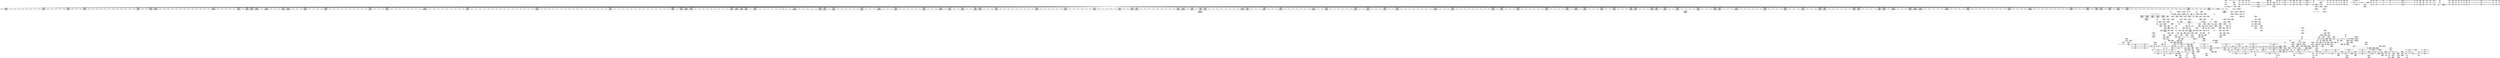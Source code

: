 digraph {
	CE0x46bf420 [shape=record,shape=Mrecord,label="{CE0x46bf420|__validate_creds:if.end|*SummSink*}"]
	CE0x46a78a0 [shape=record,shape=Mrecord,label="{CE0x46a78a0|12:_i32,_56:_i8*,_:_CRE_600,601_}"]
	CE0x4631460 [shape=record,shape=Mrecord,label="{CE0x4631460|12:_i32,_56:_i8*,_:_CRE_80,88_|*MultipleSource*|Function::inode_has_perm&Arg::inode::|*LoadInst*|security/selinux/hooks.c,1627|security/selinux/hooks.c,1611}"]
	CE0x4620e70 [shape=record,shape=Mrecord,label="{CE0x4620e70|104:_%struct.inode*,_:_CRE_174,175_}"]
	CE0x467fa80 [shape=record,shape=Mrecord,label="{CE0x467fa80|i64_1|*Constant*}"]
	CE0x469f370 [shape=record,shape=Mrecord,label="{CE0x469f370|12:_i32,_56:_i8*,_:_CRE_344,352_|*MultipleSource*|Function::inode_has_perm&Arg::inode::|*LoadInst*|security/selinux/hooks.c,1627|security/selinux/hooks.c,1611}"]
	CE0x46859f0 [shape=record,shape=Mrecord,label="{CE0x46859f0|inode_has_perm:tmp3}"]
	CE0x464f040 [shape=record,shape=Mrecord,label="{CE0x464f040|selinux_inode_listxattr:tmp17|security/selinux/hooks.c,3048}"]
	CE0x4642e40 [shape=record,shape=Mrecord,label="{CE0x4642e40|104:_%struct.inode*,_:_CRE_91,92_}"]
	CE0x4639cb0 [shape=record,shape=Mrecord,label="{CE0x4639cb0|i1_true|*Constant*}"]
	CE0x468c8a0 [shape=record,shape=Mrecord,label="{CE0x468c8a0|dentry_has_perm:call|security/selinux/hooks.c,1632|*SummSource*}"]
	CE0x46688e0 [shape=record,shape=Mrecord,label="{CE0x46688e0|104:_%struct.inode*,_:_CRE_310,311_}"]
	CE0x46e4610 [shape=record,shape=Mrecord,label="{CE0x46e4610|__validate_creds:tmp8|include/linux/cred.h,175|*SummSink*}"]
	CE0x469c810 [shape=record,shape=Mrecord,label="{CE0x469c810|12:_i32,_56:_i8*,_:_CRE_281,282_}"]
	CE0x4678d00 [shape=record,shape=Mrecord,label="{CE0x4678d00|104:_%struct.inode*,_:_CRE_190,191_}"]
	CE0x4680db0 [shape=record,shape=Mrecord,label="{CE0x4680db0|inode_has_perm:tmp}"]
	CE0x4634800 [shape=record,shape=Mrecord,label="{CE0x4634800|i64_0|*Constant*}"]
	CE0x464bc90 [shape=record,shape=Mrecord,label="{CE0x464bc90|i32_5|*Constant*}"]
	CE0x46bb030 [shape=record,shape=Mrecord,label="{CE0x46bb030|28:_i32,_32:_i16,_:_CRE_28,32_|*MultipleSource*|*LoadInst*|security/selinux/hooks.c,1615|security/selinux/hooks.c,1615|security/selinux/hooks.c,1617}"]
	CE0x462f600 [shape=record,shape=Mrecord,label="{CE0x462f600|__validate_creds:cred|Function::__validate_creds&Arg::cred::|*SummSink*}"]
	CE0x464d320 [shape=record,shape=Mrecord,label="{CE0x464d320|__validate_creds:tmp4|include/linux/cred.h,173|*SummSink*}"]
	CE0x46bdac0 [shape=record,shape=Mrecord,label="{CE0x46bdac0|inode_has_perm:tmp19|security/selinux/hooks.c,1618}"]
	CE0x46c0010 [shape=record,shape=Mrecord,label="{CE0x46c0010|avc_has_perm:tclass|Function::avc_has_perm&Arg::tclass::|*SummSink*}"]
	CE0x46849f0 [shape=record,shape=Mrecord,label="{CE0x46849f0|inode_has_perm:tmp4|security/selinux/hooks.c,1609|*SummSource*}"]
	CE0x46be980 [shape=record,shape=Mrecord,label="{CE0x46be980|__validate_creds:if.end}"]
	CE0x4698330 [shape=record,shape=Mrecord,label="{CE0x4698330|12:_i32,_56:_i8*,_:_CRE_198,199_}"]
	CE0x4622540 [shape=record,shape=Mrecord,label="{CE0x4622540|i32_1|*Constant*|*SummSource*}"]
	CE0x467e430 [shape=record,shape=Mrecord,label="{CE0x467e430|inode_has_perm:if.end}"]
	CE0x46a4410 [shape=record,shape=Mrecord,label="{CE0x46a4410|12:_i32,_56:_i8*,_:_CRE_555,556_}"]
	CE0x463b540 [shape=record,shape=Mrecord,label="{CE0x463b540|selinux_inode_listxattr:tobool1|security/selinux/hooks.c,3048|*SummSource*}"]
	CE0x46ae230 [shape=record,shape=Mrecord,label="{CE0x46ae230|12:_i32,_56:_i8*,_:_CRE_877,878_}"]
	CE0x4618090 [shape=record,shape=Mrecord,label="{CE0x4618090|selinux_inode_listxattr:land.lhs.true2|*SummSink*}"]
	CE0x46ae6f0 [shape=record,shape=Mrecord,label="{CE0x46ae6f0|12:_i32,_56:_i8*,_:_CRE_881,882_}"]
	CE0x462f0a0 [shape=record,shape=Mrecord,label="{CE0x462f0a0|12:_i32,_56:_i8*,_:_CRE_144,145_}"]
	CE0x4683080 [shape=record,shape=Mrecord,label="{CE0x4683080|104:_%struct.inode*,_:_CRE_216,217_}"]
	CE0x462cb80 [shape=record,shape=Mrecord,label="{CE0x462cb80|dentry_has_perm:bb}"]
	CE0x464af90 [shape=record,shape=Mrecord,label="{CE0x464af90|12:_i32,_56:_i8*,_:_CRE_156,157_}"]
	CE0x46adc40 [shape=record,shape=Mrecord,label="{CE0x46adc40|12:_i32,_56:_i8*,_:_CRE_872,873_}"]
	CE0x466b1c0 [shape=record,shape=Mrecord,label="{CE0x466b1c0|inode_has_perm:entry}"]
	CE0x463ed00 [shape=record,shape=Mrecord,label="{CE0x463ed00|selinux_inode_listxattr:tmp14|security/selinux/hooks.c,3048|*SummSource*}"]
	CE0x4688820 [shape=record,shape=Mrecord,label="{CE0x4688820|_call_void___validate_creds(%struct.cred*_%cred,_i8*_getelementptr_inbounds_(_25_x_i8_,_25_x_i8_*_.str3,_i32_0,_i32_0),_i32_1609)_#10,_!dbg_!27719|security/selinux/hooks.c,1609|*SummSource*}"]
	CE0x46816d0 [shape=record,shape=Mrecord,label="{CE0x46816d0|cred_sid:tmp1|*SummSink*}"]
	CE0x4642eb0 [shape=record,shape=Mrecord,label="{CE0x4642eb0|104:_%struct.inode*,_:_CRE_92,93_}"]
	CE0x46ae360 [shape=record,shape=Mrecord,label="{CE0x46ae360|12:_i32,_56:_i8*,_:_CRE_878,879_}"]
	CE0x46a0cc0 [shape=record,shape=Mrecord,label="{CE0x46a0cc0|12:_i32,_56:_i8*,_:_CRE_448,456_|*MultipleSource*|Function::inode_has_perm&Arg::inode::|*LoadInst*|security/selinux/hooks.c,1627|security/selinux/hooks.c,1611}"]
	CE0x4642c80 [shape=record,shape=Mrecord,label="{CE0x4642c80|104:_%struct.inode*,_:_CRE_90,91_}"]
	CE0x46b30f0 [shape=record,shape=Mrecord,label="{CE0x46b30f0|12:_i32,_56:_i8*,_:_CRE_976,977_}"]
	CE0x4644040 [shape=record,shape=Mrecord,label="{CE0x4644040|inode_has_perm:tmp13|security/selinux/hooks.c,1614|*SummSink*}"]
	CE0x46a93f0 [shape=record,shape=Mrecord,label="{CE0x46a93f0|12:_i32,_56:_i8*,_:_CRE_623,624_}"]
	CE0x46e4100 [shape=record,shape=Mrecord,label="{CE0x46e4100|cred_sid:sid|security/selinux/hooks.c,197|*SummSource*}"]
	CE0x4645240 [shape=record,shape=Mrecord,label="{CE0x4645240|GLOBAL:cred_sid|*Constant*|*SummSource*}"]
	CE0x46a5d50 [shape=record,shape=Mrecord,label="{CE0x46a5d50|12:_i32,_56:_i8*,_:_CRE_577,578_}"]
	CE0x4630b90 [shape=record,shape=Mrecord,label="{CE0x4630b90|inode_has_perm:tmp5|security/selinux/hooks.c,1609}"]
	CE0x4631820 [shape=record,shape=Mrecord,label="{CE0x4631820|12:_i32,_56:_i8*,_:_CRE_96,104_|*MultipleSource*|Function::inode_has_perm&Arg::inode::|*LoadInst*|security/selinux/hooks.c,1627|security/selinux/hooks.c,1611}"]
	CE0x461efb0 [shape=record,shape=Mrecord,label="{CE0x461efb0|dentry_has_perm:dentry|Function::dentry_has_perm&Arg::dentry::|*SummSource*}"]
	CE0x46bd3c0 [shape=record,shape=Mrecord,label="{CE0x46bd3c0|inode_has_perm:retval.0|*SummSink*}"]
	CE0x461e550 [shape=record,shape=Mrecord,label="{CE0x461e550|dentry_has_perm:cred|Function::dentry_has_perm&Arg::cred::|*SummSink*}"]
	CE0x4689a60 [shape=record,shape=Mrecord,label="{CE0x4689a60|i32_1609|*Constant*}"]
	CE0x4630370 [shape=record,shape=Mrecord,label="{CE0x4630370|_call_void_mcount()_#3}"]
	CE0x46220e0 [shape=record,shape=Mrecord,label="{CE0x46220e0|__validate_creds:lnot1|include/linux/cred.h,173|*SummSink*}"]
	CE0x4646b40 [shape=record,shape=Mrecord,label="{CE0x4646b40|selinux_inode_listxattr:cred4|security/selinux/hooks.c,3048}"]
	CE0x46856c0 [shape=record,shape=Mrecord,label="{CE0x46856c0|COLLAPSED:_CMRE:_elem_0:default:}"]
	CE0x464b260 [shape=record,shape=Mrecord,label="{CE0x464b260|12:_i32,_56:_i8*,_:_CRE_159,160_}"]
	CE0x4696ad0 [shape=record,shape=Mrecord,label="{CE0x4696ad0|12:_i32,_56:_i8*,_:_CRE_172,173_}"]
	CE0x4698150 [shape=record,shape=Mrecord,label="{CE0x4698150|12:_i32,_56:_i8*,_:_CRE_196,197_}"]
	CE0x467f0e0 [shape=record,shape=Mrecord,label="{CE0x467f0e0|12:_i32,_56:_i8*,_:_CRE_56,64_|*MultipleSource*|Function::inode_has_perm&Arg::inode::|*LoadInst*|security/selinux/hooks.c,1627|security/selinux/hooks.c,1611}"]
	CE0x46349e0 [shape=record,shape=Mrecord,label="{CE0x46349e0|i64_2|*Constant*|*SummSink*}"]
	CE0x4696800 [shape=record,shape=Mrecord,label="{CE0x4696800|12:_i32,_56:_i8*,_:_CRE_169,170_}"]
	CE0x464f470 [shape=record,shape=Mrecord,label="{CE0x464f470|selinux_inode_listxattr:tmp17|security/selinux/hooks.c,3048|*SummSink*}"]
	CE0x4670900 [shape=record,shape=Mrecord,label="{CE0x4670900|avc_has_perm:ssid|Function::avc_has_perm&Arg::ssid::}"]
	CE0x461caa0 [shape=record,shape=Mrecord,label="{CE0x461caa0|selinux_inode_listxattr:tmp10|security/selinux/hooks.c,3048|*SummSink*}"]
	CE0x46b9e40 [shape=record,shape=Mrecord,label="{CE0x46b9e40|inode_has_perm:tmp15|*LoadInst*|security/selinux/hooks.c,1615|*SummSink*}"]
	CE0x4686690 [shape=record,shape=Mrecord,label="{CE0x4686690|__validate_creds:tmp|*SummSource*}"]
	CE0x462d4f0 [shape=record,shape=Mrecord,label="{CE0x462d4f0|i8*_getelementptr_inbounds_(_45_x_i8_,_45_x_i8_*_.str12,_i32_0,_i32_0)|*Constant*|*SummSource*}"]
	CE0x463bfc0 [shape=record,shape=Mrecord,label="{CE0x463bfc0|selinux_inode_listxattr:entry}"]
	CE0x46ab370 [shape=record,shape=Mrecord,label="{CE0x46ab370|12:_i32,_56:_i8*,_:_CRE_744,752_|*MultipleSource*|Function::inode_has_perm&Arg::inode::|*LoadInst*|security/selinux/hooks.c,1627|security/selinux/hooks.c,1611}"]
	CE0x467aea0 [shape=record,shape=Mrecord,label="{CE0x467aea0|i32_0|*Constant*}"]
	CE0x4646360 [shape=record,shape=Mrecord,label="{CE0x4646360|_ret_%struct.task_struct*_%tmp4,_!dbg_!27714|./arch/x86/include/asm/current.h,14}"]
	CE0x46b4700 [shape=record,shape=Mrecord,label="{CE0x46b4700|inode_has_perm:tmp6|*LoadInst*|security/selinux/hooks.c,1611|*SummSink*}"]
	CE0x46791b0 [shape=record,shape=Mrecord,label="{CE0x46791b0|104:_%struct.inode*,_:_CRE_195,196_}"]
	CE0x46afc50 [shape=record,shape=Mrecord,label="{CE0x46afc50|12:_i32,_56:_i8*,_:_CRE_899,900_}"]
	CE0x46b1670 [shape=record,shape=Mrecord,label="{CE0x46b1670|12:_i32,_56:_i8*,_:_CRE_921,922_}"]
	CE0x46c3900 [shape=record,shape=Mrecord,label="{CE0x46c3900|inode_has_perm:expval|security/selinux/hooks.c,1611}"]
	CE0x4627b10 [shape=record,shape=Mrecord,label="{CE0x4627b10|selinux_inode_listxattr:tmp3|*SummSink*}"]
	CE0x461c4a0 [shape=record,shape=Mrecord,label="{CE0x461c4a0|i64_1|*Constant*|*SummSource*}"]
	CE0x466acb0 [shape=record,shape=Mrecord,label="{CE0x466acb0|GLOBAL:inode_has_perm|*Constant*|*SummSource*}"]
	CE0x469b3e0 [shape=record,shape=Mrecord,label="{CE0x469b3e0|12:_i32,_56:_i8*,_:_CRE_264,265_}"]
	CE0x462efb0 [shape=record,shape=Mrecord,label="{CE0x462efb0|12:_i32,_56:_i8*,_:_CRE_143,144_}"]
	CE0x46305b0 [shape=record,shape=Mrecord,label="{CE0x46305b0|_call_void_mcount()_#3|*SummSource*}"]
	CE0x466a260 [shape=record,shape=Mrecord,label="{CE0x466a260|__validate_creds:conv|include/linux/cred.h,173|*SummSource*}"]
	CE0x46827c0 [shape=record,shape=Mrecord,label="{CE0x46827c0|_call_void_mcount()_#3|*SummSink*}"]
	CE0x46419c0 [shape=record,shape=Mrecord,label="{CE0x46419c0|GLOBAL:lockdep_rcu_suspicious|*Constant*|*SummSource*}"]
	CE0x4623720 [shape=record,shape=Mrecord,label="{CE0x4623720|dentry_has_perm:tmp1|*SummSource*}"]
	CE0x4683170 [shape=record,shape=Mrecord,label="{CE0x4683170|104:_%struct.inode*,_:_CRE_217,218_}"]
	CE0x466b050 [shape=record,shape=Mrecord,label="{CE0x466b050|GLOBAL:inode_has_perm|*Constant*|*SummSink*}"]
	CE0x4696e90 [shape=record,shape=Mrecord,label="{CE0x4696e90|12:_i32,_56:_i8*,_:_CRE_176,177_}"]
	CE0x4678fd0 [shape=record,shape=Mrecord,label="{CE0x4678fd0|104:_%struct.inode*,_:_CRE_193,194_}"]
	CE0x468f0b0 [shape=record,shape=Mrecord,label="{CE0x468f0b0|12:_i32,_56:_i8*,_:_CRE_2,4_|*MultipleSource*|Function::inode_has_perm&Arg::inode::|*LoadInst*|security/selinux/hooks.c,1627|security/selinux/hooks.c,1611}"]
	CE0x469e100 [shape=record,shape=Mrecord,label="{CE0x469e100|12:_i32,_56:_i8*,_:_CRE_302,303_}"]
	CE0x46c1d30 [shape=record,shape=Mrecord,label="{CE0x46c1d30|i1_true|*Constant*}"]
	CE0x462e3d0 [shape=record,shape=Mrecord,label="{CE0x462e3d0|selinux_inode_listxattr:tmp8|security/selinux/hooks.c,3048}"]
	CE0x4679c00 [shape=record,shape=Mrecord,label="{CE0x4679c00|104:_%struct.inode*,_:_CRE_206,207_}"]
	CE0x46a1c30 [shape=record,shape=Mrecord,label="{CE0x46a1c30|12:_i32,_56:_i8*,_:_CRE_478,479_}"]
	CE0x4698600 [shape=record,shape=Mrecord,label="{CE0x4698600|12:_i32,_56:_i8*,_:_CRE_201,202_}"]
	CE0x46a41f0 [shape=record,shape=Mrecord,label="{CE0x46a41f0|12:_i32,_56:_i8*,_:_CRE_554,555_}"]
	CE0x46e16b0 [shape=record,shape=Mrecord,label="{CE0x46e16b0|_call_void___invalid_creds(%struct.cred*_%cred,_i8*_%file,_i32_%line)_#10,_!dbg_!27721|include/linux/cred.h,174|*SummSink*}"]
	CE0x4630d10 [shape=record,shape=Mrecord,label="{CE0x4630d10|inode_has_perm:tmp5|security/selinux/hooks.c,1609|*SummSource*}"]
	CE0x46a32e0 [shape=record,shape=Mrecord,label="{CE0x46a32e0|12:_i32,_56:_i8*,_:_CRE_520,528_|*MultipleSource*|Function::inode_has_perm&Arg::inode::|*LoadInst*|security/selinux/hooks.c,1627|security/selinux/hooks.c,1611}"]
	CE0x464a540 [shape=record,shape=Mrecord,label="{CE0x464a540|12:_i32,_56:_i8*,_:_CRE_145,146_}"]
	CE0x464acc0 [shape=record,shape=Mrecord,label="{CE0x464acc0|12:_i32,_56:_i8*,_:_CRE_153,154_}"]
	CE0x469af20 [shape=record,shape=Mrecord,label="{CE0x469af20|12:_i32,_56:_i8*,_:_CRE_260,261_}"]
	CE0x461cec0 [shape=record,shape=Mrecord,label="{CE0x461cec0|selinux_inode_listxattr:tmp11|security/selinux/hooks.c,3048|*SummSource*}"]
	CE0x46c03f0 [shape=record,shape=Mrecord,label="{CE0x46c03f0|avc_has_perm:requested|Function::avc_has_perm&Arg::requested::}"]
	CE0x4641a90 [shape=record,shape=Mrecord,label="{CE0x4641a90|GLOBAL:lockdep_rcu_suspicious|*Constant*|*SummSink*}"]
	CE0x46ac440 [shape=record,shape=Mrecord,label="{CE0x46ac440|12:_i32,_56:_i8*,_:_CRE_816,824_|*MultipleSource*|Function::inode_has_perm&Arg::inode::|*LoadInst*|security/selinux/hooks.c,1627|security/selinux/hooks.c,1611}"]
	CE0x464bb80 [shape=record,shape=Mrecord,label="{CE0x464bb80|_call_void_mcount()_#3|*SummSink*}"]
	CE0x467e8e0 [shape=record,shape=Mrecord,label="{CE0x467e8e0|_call_void_mcount()_#3}"]
	CE0x469b2b0 [shape=record,shape=Mrecord,label="{CE0x469b2b0|12:_i32,_56:_i8*,_:_CRE_263,264_}"]
	CE0x463c220 [shape=record,shape=Mrecord,label="{CE0x463c220|i64_1|*Constant*|*SummSink*}"]
	CE0x469e5c0 [shape=record,shape=Mrecord,label="{CE0x469e5c0|12:_i32,_56:_i8*,_:_CRE_306,307_}"]
	CE0x46438f0 [shape=record,shape=Mrecord,label="{CE0x46438f0|i64*_getelementptr_inbounds_(_8_x_i64_,_8_x_i64_*___llvm_gcov_ctr154,_i64_0,_i64_6)|*Constant*|*SummSource*}"]
	CE0x46aece0 [shape=record,shape=Mrecord,label="{CE0x46aece0|12:_i32,_56:_i8*,_:_CRE_886,887_}"]
	CE0x4638060 [shape=record,shape=Mrecord,label="{CE0x4638060|selinux_inode_listxattr:tobool|security/selinux/hooks.c,3048|*SummSource*}"]
	CE0x469dc40 [shape=record,shape=Mrecord,label="{CE0x469dc40|12:_i32,_56:_i8*,_:_CRE_298,299_}"]
	CE0x46c5130 [shape=record,shape=Mrecord,label="{CE0x46c5130|inode_has_perm:tmp8|security/selinux/hooks.c,1611|*SummSource*}"]
	CE0x3e320c0 [shape=record,shape=Mrecord,label="{CE0x3e320c0|_call_void_mcount()_#3|*SummSource*}"]
	CE0x46adfd0 [shape=record,shape=Mrecord,label="{CE0x46adfd0|12:_i32,_56:_i8*,_:_CRE_875,876_}"]
	CE0x4668c70 [shape=record,shape=Mrecord,label="{CE0x4668c70|104:_%struct.inode*,_:_CRE_314,315_}"]
	CE0x4668500 [shape=record,shape=Mrecord,label="{CE0x4668500|104:_%struct.inode*,_:_CRE_306,307_}"]
	CE0x46343f0 [shape=record,shape=Mrecord,label="{CE0x46343f0|GLOBAL:current_task|Global_var:current_task}"]
	CE0x4639120 [shape=record,shape=Mrecord,label="{CE0x4639120|i32_0|*Constant*}"]
	CE0x467e6b0 [shape=record,shape=Mrecord,label="{CE0x467e6b0|inode_has_perm:do.body}"]
	CE0x461edd0 [shape=record,shape=Mrecord,label="{CE0x461edd0|i32_16|*Constant*}"]
	CE0x4688bf0 [shape=record,shape=Mrecord,label="{CE0x4688bf0|i64*_getelementptr_inbounds_(_5_x_i64_,_5_x_i64_*___llvm_gcov_ctr155,_i64_0,_i64_0)|*Constant*|*SummSource*}"]
	CE0x4699bd0 [shape=record,shape=Mrecord,label="{CE0x4699bd0|12:_i32,_56:_i8*,_:_CRE_243,244_}"]
	CE0x464aea0 [shape=record,shape=Mrecord,label="{CE0x464aea0|12:_i32,_56:_i8*,_:_CRE_155,156_}"]
	CE0x461a4b0 [shape=record,shape=Mrecord,label="{CE0x461a4b0|104:_%struct.inode*,_:_CRE_147,148_}"]
	CE0x461ba00 [shape=record,shape=Mrecord,label="{CE0x461ba00|get_current:tmp3}"]
	CE0x4679750 [shape=record,shape=Mrecord,label="{CE0x4679750|104:_%struct.inode*,_:_CRE_201,202_}"]
	CE0x463ea80 [shape=record,shape=Mrecord,label="{CE0x463ea80|selinux_inode_listxattr:tmp13|security/selinux/hooks.c,3048|*SummSink*}"]
	CE0x46aebb0 [shape=record,shape=Mrecord,label="{CE0x46aebb0|12:_i32,_56:_i8*,_:_CRE_885,886_}"]
	CE0x4687360 [shape=record,shape=Mrecord,label="{CE0x4687360|i32_4|*Constant*|*SummSink*}"]
	CE0x46b2970 [shape=record,shape=Mrecord,label="{CE0x46b2970|12:_i32,_56:_i8*,_:_CRE_944,952_|*MultipleSource*|Function::inode_has_perm&Arg::inode::|*LoadInst*|security/selinux/hooks.c,1627|security/selinux/hooks.c,1611}"]
	CE0x46c7980 [shape=record,shape=Mrecord,label="{CE0x46c7980|i32_512|*Constant*|*SummSource*}"]
	CE0x469ccd0 [shape=record,shape=Mrecord,label="{CE0x469ccd0|12:_i32,_56:_i8*,_:_CRE_285,286_}"]
	CE0x46bc570 [shape=record,shape=Mrecord,label="{CE0x46bc570|inode_has_perm:tmp17|security/selinux/hooks.c,1617|*SummSink*}"]
	CE0x46a85b0 [shape=record,shape=Mrecord,label="{CE0x46a85b0|12:_i32,_56:_i8*,_:_CRE_611,612_}"]
	CE0x46887b0 [shape=record,shape=Mrecord,label="{CE0x46887b0|_call_void___validate_creds(%struct.cred*_%cred,_i8*_getelementptr_inbounds_(_25_x_i8_,_25_x_i8_*_.str3,_i32_0,_i32_0),_i32_1609)_#10,_!dbg_!27719|security/selinux/hooks.c,1609}"]
	CE0x466b390 [shape=record,shape=Mrecord,label="{CE0x466b390|inode_has_perm:entry|*SummSink*}"]
	CE0x46c0a70 [shape=record,shape=Mrecord,label="{CE0x46c0a70|inode_has_perm:sid3|security/selinux/hooks.c,1617|*SummSink*}"]
	CE0x46c4df0 [shape=record,shape=Mrecord,label="{CE0x46c4df0|GLOBAL:__llvm_gcov_ctr154|Global_var:__llvm_gcov_ctr154|*SummSource*}"]
	CE0x462aec0 [shape=record,shape=Mrecord,label="{CE0x462aec0|i64*_getelementptr_inbounds_(_11_x_i64_,_11_x_i64_*___llvm_gcov_ctr240,_i64_0,_i64_8)|*Constant*}"]
	CE0x469f9a0 [shape=record,shape=Mrecord,label="{CE0x469f9a0|12:_i32,_56:_i8*,_:_CRE_376,384_|*MultipleSource*|Function::inode_has_perm&Arg::inode::|*LoadInst*|security/selinux/hooks.c,1627|security/selinux/hooks.c,1611}"]
	CE0x46839e0 [shape=record,shape=Mrecord,label="{CE0x46839e0|104:_%struct.inode*,_:_CRE_240,248_|*MultipleSource*|Function::selinux_inode_listxattr&Arg::dentry::|Function::dentry_has_perm&Arg::dentry::|security/selinux/hooks.c,1627}"]
	CE0x46af1a0 [shape=record,shape=Mrecord,label="{CE0x46af1a0|12:_i32,_56:_i8*,_:_CRE_890,891_}"]
	CE0x4644810 [shape=record,shape=Mrecord,label="{CE0x4644810|inode_has_perm:tmp14|security/selinux/hooks.c,1614|*SummSink*}"]
	CE0x469a800 [shape=record,shape=Mrecord,label="{CE0x469a800|12:_i32,_56:_i8*,_:_CRE_254,255_}"]
	CE0x46b9990 [shape=record,shape=Mrecord,label="{CE0x46b9990|inode_has_perm:i_security|security/selinux/hooks.c,1615}"]
	CE0x4685c00 [shape=record,shape=Mrecord,label="{CE0x4685c00|inode_has_perm:tmp3|*SummSource*}"]
	CE0x46c1bc0 [shape=record,shape=Mrecord,label="{CE0x46c1bc0|inode_has_perm:tobool|security/selinux/hooks.c,1611|*SummSink*}"]
	CE0x4622b00 [shape=record,shape=Mrecord,label="{CE0x4622b00|get_current:bb|*SummSink*}"]
	CE0x46ad4e0 [shape=record,shape=Mrecord,label="{CE0x46ad4e0|12:_i32,_56:_i8*,_:_CRE_866,867_}"]
	CE0x4627c50 [shape=record,shape=Mrecord,label="{CE0x4627c50|_call_void_mcount()_#3}"]
	CE0x4679570 [shape=record,shape=Mrecord,label="{CE0x4679570|104:_%struct.inode*,_:_CRE_199,200_}"]
	CE0x46978e0 [shape=record,shape=Mrecord,label="{CE0x46978e0|12:_i32,_56:_i8*,_:_CRE_187,188_}"]
	CE0x46b1ec0 [shape=record,shape=Mrecord,label="{CE0x46b1ec0|12:_i32,_56:_i8*,_:_CRE_928,929_}"]
	CE0x46977f0 [shape=record,shape=Mrecord,label="{CE0x46977f0|12:_i32,_56:_i8*,_:_CRE_186,187_}"]
	CE0x461ac70 [shape=record,shape=Mrecord,label="{CE0x461ac70|104:_%struct.inode*,_:_CRE_156,157_}"]
	CE0x468fb70 [shape=record,shape=Mrecord,label="{CE0x468fb70|i32_4|*Constant*}"]
	CE0x462eb40 [shape=record,shape=Mrecord,label="{CE0x462eb40|12:_i32,_56:_i8*,_:_CRE_138,139_}"]
	CE0x468b940 [shape=record,shape=Mrecord,label="{CE0x468b940|__validate_creds:tmp4|include/linux/cred.h,173}"]
	CE0x46a1320 [shape=record,shape=Mrecord,label="{CE0x46a1320|12:_i32,_56:_i8*,_:_CRE_472,473_}"]
	CE0x46a5fb0 [shape=record,shape=Mrecord,label="{CE0x46a5fb0|12:_i32,_56:_i8*,_:_CRE_579,580_}"]
	CE0x469ce00 [shape=record,shape=Mrecord,label="{CE0x469ce00|12:_i32,_56:_i8*,_:_CRE_286,287_}"]
	CE0x4670890 [shape=record,shape=Mrecord,label="{CE0x4670890|avc_has_perm:entry|*SummSink*}"]
	CE0x467d630 [shape=record,shape=Mrecord,label="{CE0x467d630|i64*_getelementptr_inbounds_(_8_x_i64_,_8_x_i64_*___llvm_gcov_ctr154,_i64_0,_i64_0)|*Constant*|*SummSource*}"]
	CE0x46bc170 [shape=record,shape=Mrecord,label="{CE0x46bc170|inode_has_perm:tmp17|security/selinux/hooks.c,1617}"]
	CE0x4620c90 [shape=record,shape=Mrecord,label="{CE0x4620c90|104:_%struct.inode*,_:_CRE_172,173_}"]
	CE0x46431f0 [shape=record,shape=Mrecord,label="{CE0x46431f0|104:_%struct.inode*,_:_CRE_96,104_|*MultipleSource*|Function::selinux_inode_listxattr&Arg::dentry::|Function::dentry_has_perm&Arg::dentry::|security/selinux/hooks.c,1627}"]
	CE0x469acc0 [shape=record,shape=Mrecord,label="{CE0x469acc0|12:_i32,_56:_i8*,_:_CRE_258,259_}"]
	CE0x464b850 [shape=record,shape=Mrecord,label="{CE0x464b850|_call_void_mcount()_#3}"]
	CE0x4686620 [shape=record,shape=Mrecord,label="{CE0x4686620|COLLAPSED:_GCMRE___llvm_gcov_ctr155_internal_global_5_x_i64_zeroinitializer:_elem_0:default:}"]
	CE0x467d500 [shape=record,shape=Mrecord,label="{CE0x467d500|i64*_getelementptr_inbounds_(_8_x_i64_,_8_x_i64_*___llvm_gcov_ctr154,_i64_0,_i64_0)|*Constant*}"]
	CE0x46855e0 [shape=record,shape=Mrecord,label="{CE0x46855e0|GLOBAL:creds_are_invalid|*Constant*|*SummSource*}"]
	CE0x462ed20 [shape=record,shape=Mrecord,label="{CE0x462ed20|12:_i32,_56:_i8*,_:_CRE_139,140_}"]
	CE0x46c7620 [shape=record,shape=Mrecord,label="{CE0x46c7620|inode_has_perm:tmp12|security/selinux/hooks.c,1612}"]
	CE0x46341e0 [shape=record,shape=Mrecord,label="{CE0x46341e0|inode_has_perm:bb|*SummSource*}"]
	CE0x469cf30 [shape=record,shape=Mrecord,label="{CE0x469cf30|12:_i32,_56:_i8*,_:_CRE_287,288_}"]
	CE0x467c800 [shape=record,shape=Mrecord,label="{CE0x467c800|__validate_creds:tmp1}"]
	CE0x469a470 [shape=record,shape=Mrecord,label="{CE0x469a470|12:_i32,_56:_i8*,_:_CRE_251,252_}"]
	CE0x46878a0 [shape=record,shape=Mrecord,label="{CE0x46878a0|GLOBAL:creds_are_invalid|*Constant*|*SummSink*}"]
	CE0x46adea0 [shape=record,shape=Mrecord,label="{CE0x46adea0|12:_i32,_56:_i8*,_:_CRE_874,875_}"]
	CE0x461e900 [shape=record,shape=Mrecord,label="{CE0x461e900|selinux_inode_listxattr:dentry|Function::selinux_inode_listxattr&Arg::dentry::|*SummSource*}"]
	CE0x466c640 [shape=record,shape=Mrecord,label="{CE0x466c640|inode_has_perm:adp|Function::inode_has_perm&Arg::adp::|*SummSink*}"]
	CE0x4644b80 [shape=record,shape=Mrecord,label="{CE0x4644b80|inode_has_perm:call|security/selinux/hooks.c,1614}"]
	CE0x4667df0 [shape=record,shape=Mrecord,label="{CE0x4667df0|i64*_getelementptr_inbounds_(_2_x_i64_,_2_x_i64_*___llvm_gcov_ctr98,_i64_0,_i64_0)|*Constant*|*SummSink*}"]
	CE0x4645890 [shape=record,shape=Mrecord,label="{CE0x4645890|12:_i32,_56:_i8*,_:_CRE_128,136_|*MultipleSource*|Function::inode_has_perm&Arg::inode::|*LoadInst*|security/selinux/hooks.c,1627|security/selinux/hooks.c,1611}"]
	CE0x46b17a0 [shape=record,shape=Mrecord,label="{CE0x46b17a0|12:_i32,_56:_i8*,_:_CRE_922,923_}"]
	CE0x46a2ea0 [shape=record,shape=Mrecord,label="{CE0x46a2ea0|12:_i32,_56:_i8*,_:_CRE_508,512_|*MultipleSource*|Function::inode_has_perm&Arg::inode::|*LoadInst*|security/selinux/hooks.c,1627|security/selinux/hooks.c,1611}"]
	CE0x46a30c0 [shape=record,shape=Mrecord,label="{CE0x46a30c0|12:_i32,_56:_i8*,_:_CRE_512,520_|*MultipleSource*|Function::inode_has_perm&Arg::inode::|*LoadInst*|security/selinux/hooks.c,1627|security/selinux/hooks.c,1611}"]
	CE0x4684660 [shape=record,shape=Mrecord,label="{CE0x4684660|104:_%struct.inode*,_:_CRE_296,304_|*MultipleSource*|Function::selinux_inode_listxattr&Arg::dentry::|Function::dentry_has_perm&Arg::dentry::|security/selinux/hooks.c,1627}"]
	CE0x46686f0 [shape=record,shape=Mrecord,label="{CE0x46686f0|104:_%struct.inode*,_:_CRE_307,308_}"]
	CE0x46170d0 [shape=record,shape=Mrecord,label="{CE0x46170d0|selinux_inode_listxattr:entry|*SummSink*}"]
	CE0x464a0d0 [shape=record,shape=Mrecord,label="{CE0x464a0d0|dentry_has_perm:type|security/selinux/hooks.c,1630}"]
	CE0x468e200 [shape=record,shape=Mrecord,label="{CE0x468e200|104:_%struct.inode*,_:_CRE_24,40_|*MultipleSource*|Function::selinux_inode_listxattr&Arg::dentry::|Function::dentry_has_perm&Arg::dentry::|security/selinux/hooks.c,1627}"]
	CE0x463ab00 [shape=record,shape=Mrecord,label="{CE0x463ab00|selinux_inode_listxattr:tmp7|security/selinux/hooks.c,3048}"]
	CE0x46a2450 [shape=record,shape=Mrecord,label="{CE0x46a2450|12:_i32,_56:_i8*,_:_CRE_485,486_}"]
	CE0x4640bb0 [shape=record,shape=Mrecord,label="{CE0x4640bb0|i32_5|*Constant*|*SummSink*}"]
	CE0x4646150 [shape=record,shape=Mrecord,label="{CE0x4646150|_ret_%struct.task_struct*_%tmp4,_!dbg_!27714|./arch/x86/include/asm/current.h,14|*SummSource*}"]
	CE0x4636790 [shape=record,shape=Mrecord,label="{CE0x4636790|selinux_inode_listxattr:tmp9|security/selinux/hooks.c,3048}"]
	CE0x46af400 [shape=record,shape=Mrecord,label="{CE0x46af400|12:_i32,_56:_i8*,_:_CRE_892,893_}"]
	CE0x46c6000 [shape=record,shape=Mrecord,label="{CE0x46c6000|inode_has_perm:tmp9|security/selinux/hooks.c,1611|*SummSink*}"]
	CE0x4699510 [shape=record,shape=Mrecord,label="{CE0x4699510|12:_i32,_56:_i8*,_:_CRE_240,241_}"]
	CE0x467ed80 [shape=record,shape=Mrecord,label="{CE0x467ed80|12:_i32,_56:_i8*,_:_CRE_32,40_|*MultipleSource*|Function::inode_has_perm&Arg::inode::|*LoadInst*|security/selinux/hooks.c,1627|security/selinux/hooks.c,1611}"]
	CE0x464c770 [shape=record,shape=Mrecord,label="{CE0x464c770|104:_%struct.inode*,_:_CRE_48,52_|*MultipleSource*|Function::selinux_inode_listxattr&Arg::dentry::|Function::dentry_has_perm&Arg::dentry::|security/selinux/hooks.c,1627}"]
	CE0x4643100 [shape=record,shape=Mrecord,label="{CE0x4643100|104:_%struct.inode*,_:_CRE_95,96_}"]
	CE0x46c3ba0 [shape=record,shape=Mrecord,label="{CE0x46c3ba0|inode_has_perm:expval|security/selinux/hooks.c,1611|*SummSink*}"]
	CE0x4698ab0 [shape=record,shape=Mrecord,label="{CE0x4698ab0|12:_i32,_56:_i8*,_:_CRE_206,207_}"]
	CE0x4675160 [shape=record,shape=Mrecord,label="{CE0x4675160|__validate_creds:tmp7|include/linux/cred.h,174}"]
	CE0x46272a0 [shape=record,shape=Mrecord,label="{CE0x46272a0|GLOBAL:selinux_inode_listxattr.__warned|Global_var:selinux_inode_listxattr.__warned|*SummSink*}"]
	CE0x469a5a0 [shape=record,shape=Mrecord,label="{CE0x469a5a0|12:_i32,_56:_i8*,_:_CRE_252,253_}"]
	CE0x46acc90 [shape=record,shape=Mrecord,label="{CE0x46acc90|12:_i32,_56:_i8*,_:_CRE_848,856_|*MultipleSource*|Function::inode_has_perm&Arg::inode::|*LoadInst*|security/selinux/hooks.c,1627|security/selinux/hooks.c,1611}"]
	CE0x46aef40 [shape=record,shape=Mrecord,label="{CE0x46aef40|12:_i32,_56:_i8*,_:_CRE_888,889_}"]
	CE0x4641500 [shape=record,shape=Mrecord,label="{CE0x4641500|i8*_getelementptr_inbounds_(_25_x_i8_,_25_x_i8_*_.str3,_i32_0,_i32_0)|*Constant*|*SummSource*}"]
	CE0x464e1f0 [shape=record,shape=Mrecord,label="{CE0x464e1f0|__validate_creds:tmp6|include/linux/cred.h,174}"]
	CE0x4679ff0 [shape=record,shape=Mrecord,label="{CE0x4679ff0|i32_0|*Constant*}"]
	CE0x462d8f0 [shape=record,shape=Mrecord,label="{CE0x462d8f0|selinux_inode_listxattr:tmp5|security/selinux/hooks.c,3048}"]
	CE0x46b9470 [shape=record,shape=Mrecord,label="{CE0x46b9470|i32_10|*Constant*}"]
	CE0x4620f60 [shape=record,shape=Mrecord,label="{CE0x4620f60|104:_%struct.inode*,_:_CRE_175,176_}"]
	CE0x469b510 [shape=record,shape=Mrecord,label="{CE0x469b510|12:_i32,_56:_i8*,_:_CRE_265,266_}"]
	CE0x469e950 [shape=record,shape=Mrecord,label="{CE0x469e950|12:_i32,_56:_i8*,_:_CRE_309,310_}"]
	CE0x46aaf00 [shape=record,shape=Mrecord,label="{CE0x46aaf00|12:_i32,_56:_i8*,_:_CRE_728,736_|*MultipleSource*|Function::inode_has_perm&Arg::inode::|*LoadInst*|security/selinux/hooks.c,1627|security/selinux/hooks.c,1611}"]
	CE0x4697070 [shape=record,shape=Mrecord,label="{CE0x4697070|12:_i32,_56:_i8*,_:_CRE_178,179_}"]
	CE0x4687a70 [shape=record,shape=Mrecord,label="{CE0x4687a70|i64*_getelementptr_inbounds_(_8_x_i64_,_8_x_i64_*___llvm_gcov_ctr154,_i64_0,_i64_1)|*Constant*}"]
	CE0x46c40e0 [shape=record,shape=Mrecord,label="{CE0x46c40e0|inode_has_perm:tobool2|security/selinux/hooks.c,1611|*SummSource*}"]
	CE0x4623790 [shape=record,shape=Mrecord,label="{CE0x4623790|dentry_has_perm:tmp1|*SummSink*}"]
	CE0x4638a80 [shape=record,shape=Mrecord,label="{CE0x4638a80|selinux_inode_listxattr:tmp12|security/selinux/hooks.c,3048|*SummSink*}"]
	CE0x46affe0 [shape=record,shape=Mrecord,label="{CE0x46affe0|12:_i32,_56:_i8*,_:_CRE_902,903_}"]
	CE0x461d3a0 [shape=record,shape=Mrecord,label="{CE0x461d3a0|selinux_inode_listxattr:tmp21|security/selinux/hooks.c,3048|*SummSink*}"]
	CE0x469b8a0 [shape=record,shape=Mrecord,label="{CE0x469b8a0|12:_i32,_56:_i8*,_:_CRE_268,269_}"]
	CE0x469ab90 [shape=record,shape=Mrecord,label="{CE0x469ab90|12:_i32,_56:_i8*,_:_CRE_257,258_}"]
	CE0x4622e30 [shape=record,shape=Mrecord,label="{CE0x4622e30|i64*_getelementptr_inbounds_(_8_x_i64_,_8_x_i64_*___llvm_gcov_ctr154,_i64_0,_i64_2)|*Constant*|*SummSink*}"]
	CE0x46c44e0 [shape=record,shape=Mrecord,label="{CE0x46c44e0|inode_has_perm:tmp7|security/selinux/hooks.c,1611}"]
	CE0x4679660 [shape=record,shape=Mrecord,label="{CE0x4679660|104:_%struct.inode*,_:_CRE_200,201_}"]
	CE0x46b2250 [shape=record,shape=Mrecord,label="{CE0x46b2250|12:_i32,_56:_i8*,_:_CRE_931,932_}"]
	CE0x46a73e0 [shape=record,shape=Mrecord,label="{CE0x46a73e0|12:_i32,_56:_i8*,_:_CRE_596,597_}"]
	CE0x46a1f90 [shape=record,shape=Mrecord,label="{CE0x46a1f90|12:_i32,_56:_i8*,_:_CRE_481,482_}"]
	CE0x4632b50 [shape=record,shape=Mrecord,label="{CE0x4632b50|i32_3048|*Constant*|*SummSource*}"]
	CE0x46bdd20 [shape=record,shape=Mrecord,label="{CE0x46bdd20|inode_has_perm:tmp20|security/selinux/hooks.c,1618}"]
	CE0x4696620 [shape=record,shape=Mrecord,label="{CE0x4696620|12:_i32,_56:_i8*,_:_CRE_167,168_}"]
	CE0x46986f0 [shape=record,shape=Mrecord,label="{CE0x46986f0|12:_i32,_56:_i8*,_:_CRE_202,203_}"]
	CE0x46898e0 [shape=record,shape=Mrecord,label="{CE0x46898e0|__validate_creds:file|Function::__validate_creds&Arg::file::|*SummSource*}"]
	CE0x46454d0 [shape=record,shape=Mrecord,label="{CE0x46454d0|12:_i32,_56:_i8*,_:_CRE_112,120_|*MultipleSource*|Function::inode_has_perm&Arg::inode::|*LoadInst*|security/selinux/hooks.c,1627|security/selinux/hooks.c,1611}"]
	CE0x461bb60 [shape=record,shape=Mrecord,label="{CE0x461bb60|_call_void_mcount()_#3}"]
	CE0x461e1e0 [shape=record,shape=Mrecord,label="{CE0x461e1e0|dentry_has_perm:cred|Function::dentry_has_perm&Arg::cred::}"]
	CE0x461d750 [shape=record,shape=Mrecord,label="{CE0x461d750|selinux_inode_listxattr:call5|security/selinux/hooks.c,3050|*SummSink*}"]
	CE0x62e7760 [shape=record,shape=Mrecord,label="{CE0x62e7760|GLOBAL:__llvm_gcov_ctr240|Global_var:__llvm_gcov_ctr240}"]
	CE0x46216e0 [shape=record,shape=Mrecord,label="{CE0x46216e0|104:_%struct.inode*,_:_CRE_183,184_}"]
	"CONST[source:0(mediator),value:2(dynamic)][purpose:{object}]"
	CE0x4646d60 [shape=record,shape=Mrecord,label="{CE0x4646d60|selinux_inode_listxattr:cred4|security/selinux/hooks.c,3048|*SummSource*}"]
	CE0x46b3720 [shape=record,shape=Mrecord,label="{CE0x46b3720|12:_i32,_56:_i8*,_:_CRE_979,980_}"]
	CE0x46883e0 [shape=record,shape=Mrecord,label="{CE0x46883e0|i64*_getelementptr_inbounds_(_2_x_i64_,_2_x_i64_*___llvm_gcov_ctr131,_i64_0,_i64_1)|*Constant*|*SummSource*}"]
	CE0x463ef40 [shape=record,shape=Mrecord,label="{CE0x463ef40|selinux_inode_listxattr:tmp8|security/selinux/hooks.c,3048|*SummSink*}"]
	CE0x46e3370 [shape=record,shape=Mrecord,label="{CE0x46e3370|cred_sid:tmp4|*LoadInst*|security/selinux/hooks.c,196|*SummSource*}"]
	CE0x4622c80 [shape=record,shape=Mrecord,label="{CE0x4622c80|i64*_getelementptr_inbounds_(_8_x_i64_,_8_x_i64_*___llvm_gcov_ctr154,_i64_0,_i64_2)|*Constant*|*SummSource*}"]
	CE0x4671190 [shape=record,shape=Mrecord,label="{CE0x4671190|avc_has_perm:entry}"]
	CE0x464de70 [shape=record,shape=Mrecord,label="{CE0x464de70|i64*_getelementptr_inbounds_(_5_x_i64_,_5_x_i64_*___llvm_gcov_ctr155,_i64_0,_i64_3)|*Constant*|*SummSink*}"]
	CE0x46a8cd0 [shape=record,shape=Mrecord,label="{CE0x46a8cd0|12:_i32,_56:_i8*,_:_CRE_617,618_}"]
	CE0x46ace80 [shape=record,shape=Mrecord,label="{CE0x46ace80|12:_i32,_56:_i8*,_:_CRE_856,864_|*MultipleSource*|Function::inode_has_perm&Arg::inode::|*LoadInst*|security/selinux/hooks.c,1627|security/selinux/hooks.c,1611}"]
	CE0x4628aa0 [shape=record,shape=Mrecord,label="{CE0x4628aa0|selinux_inode_listxattr:call3|security/selinux/hooks.c,3048}"]
	CE0x4649840 [shape=record,shape=Mrecord,label="{CE0x4649840|__validate_creds:tobool|include/linux/cred.h,173}"]
	CE0x4678c10 [shape=record,shape=Mrecord,label="{CE0x4678c10|104:_%struct.inode*,_:_CRE_189,190_}"]
	CE0x46ad9e0 [shape=record,shape=Mrecord,label="{CE0x46ad9e0|12:_i32,_56:_i8*,_:_CRE_870,871_}"]
	CE0x4632660 [shape=record,shape=Mrecord,label="{CE0x4632660|i8*_getelementptr_inbounds_(_25_x_i8_,_25_x_i8_*_.str3,_i32_0,_i32_0)|*Constant*|*SummSink*}"]
	CE0x469d190 [shape=record,shape=Mrecord,label="{CE0x469d190|12:_i32,_56:_i8*,_:_CRE_289,290_}"]
	CE0x4619df0 [shape=record,shape=Mrecord,label="{CE0x4619df0|i8_1|*Constant*}"]
	CE0x461a2c0 [shape=record,shape=Mrecord,label="{CE0x461a2c0|104:_%struct.inode*,_:_CRE_146,147_}"]
	CE0x46b0cf0 [shape=record,shape=Mrecord,label="{CE0x46b0cf0|12:_i32,_56:_i8*,_:_CRE_913,914_}"]
	CE0x46b9880 [shape=record,shape=Mrecord,label="{CE0x46b9880|inode_has_perm:tmp15|*LoadInst*|security/selinux/hooks.c,1615}"]
	CE0x4696da0 [shape=record,shape=Mrecord,label="{CE0x4696da0|12:_i32,_56:_i8*,_:_CRE_175,176_}"]
	CE0x4619830 [shape=record,shape=Mrecord,label="{CE0x4619830|selinux_inode_listxattr:tmp15|security/selinux/hooks.c,3048|*SummSource*}"]
	CE0x46e3810 [shape=record,shape=Mrecord,label="{CE0x46e3810|cred_sid:tmp5|security/selinux/hooks.c,196|*SummSource*}"]
	"CONST[source:2(external),value:2(dynamic)][purpose:{subject}][SrcIdx:2]"
	CE0x462ee00 [shape=record,shape=Mrecord,label="{CE0x462ee00|12:_i32,_56:_i8*,_:_CRE_141,142_}"]
	CE0x46207e0 [shape=record,shape=Mrecord,label="{CE0x46207e0|104:_%struct.inode*,_:_CRE_167,168_}"]
	CE0x4683b80 [shape=record,shape=Mrecord,label="{CE0x4683b80|104:_%struct.inode*,_:_CRE_248,256_|*MultipleSource*|Function::selinux_inode_listxattr&Arg::dentry::|Function::dentry_has_perm&Arg::dentry::|security/selinux/hooks.c,1627}"]
	CE0x4616ef0 [shape=record,shape=Mrecord,label="{CE0x4616ef0|i64*_getelementptr_inbounds_(_11_x_i64_,_11_x_i64_*___llvm_gcov_ctr240,_i64_0,_i64_1)|*Constant*|*SummSource*}"]
	CE0x461b120 [shape=record,shape=Mrecord,label="{CE0x461b120|104:_%struct.inode*,_:_CRE_161,162_}"]
	CE0x467e1b0 [shape=record,shape=Mrecord,label="{CE0x467e1b0|_call_void_mcount()_#3|*SummSource*}"]
	CE0x4683440 [shape=record,shape=Mrecord,label="{CE0x4683440|104:_%struct.inode*,_:_CRE_220,221_}"]
	CE0x461e340 [shape=record,shape=Mrecord,label="{CE0x461e340|dentry_has_perm:cred|Function::dentry_has_perm&Arg::cred::|*SummSource*}"]
	CE0x4697700 [shape=record,shape=Mrecord,label="{CE0x4697700|12:_i32,_56:_i8*,_:_CRE_185,186_}"]
	CE0x461a7c0 [shape=record,shape=Mrecord,label="{CE0x461a7c0|104:_%struct.inode*,_:_CRE_151,152_}"]
	CE0x4679840 [shape=record,shape=Mrecord,label="{CE0x4679840|104:_%struct.inode*,_:_CRE_202,203_}"]
	CE0x4680e80 [shape=record,shape=Mrecord,label="{CE0x4680e80|__validate_creds:call|include/linux/cred.h,173|*SummSource*}"]
	CE0x462f430 [shape=record,shape=Mrecord,label="{CE0x462f430|cred_sid:tmp2|*SummSink*}"]
	CE0x46217d0 [shape=record,shape=Mrecord,label="{CE0x46217d0|104:_%struct.inode*,_:_CRE_184,185_}"]
	CE0x464b080 [shape=record,shape=Mrecord,label="{CE0x464b080|12:_i32,_56:_i8*,_:_CRE_157,158_}"]
	CE0x469bd60 [shape=record,shape=Mrecord,label="{CE0x469bd60|12:_i32,_56:_i8*,_:_CRE_272,273_}"]
	CE0x4696cb0 [shape=record,shape=Mrecord,label="{CE0x4696cb0|12:_i32,_56:_i8*,_:_CRE_174,175_}"]
	CE0x4684980 [shape=record,shape=Mrecord,label="{CE0x4684980|inode_has_perm:tmp4|security/selinux/hooks.c,1609}"]
	CE0x466cc20 [shape=record,shape=Mrecord,label="{CE0x466cc20|inode_has_perm:if.then|*SummSource*}"]
	CE0x46a9780 [shape=record,shape=Mrecord,label="{CE0x46a9780|12:_i32,_56:_i8*,_:_CRE_640,648_|*MultipleSource*|Function::inode_has_perm&Arg::inode::|*LoadInst*|security/selinux/hooks.c,1627|security/selinux/hooks.c,1611}"]
	CE0x466aa60 [shape=record,shape=Mrecord,label="{CE0x466aa60|get_current:tmp2}"]
	CE0x468b630 [shape=record,shape=Mrecord,label="{CE0x468b630|GLOBAL:__llvm_gcov_ctr155|Global_var:__llvm_gcov_ctr155|*SummSink*}"]
	CE0x62e7a50 [shape=record,shape=Mrecord,label="{CE0x62e7a50|i64_0|*Constant*|*SummSink*}"]
	CE0x464d450 [shape=record,shape=Mrecord,label="{CE0x464d450|__validate_creds:tmp5|include/linux/cred.h,173}"]
	CE0x469dfd0 [shape=record,shape=Mrecord,label="{CE0x469dfd0|12:_i32,_56:_i8*,_:_CRE_301,302_}"]
	CE0x4634580 [shape=record,shape=Mrecord,label="{CE0x4634580|%struct.task_struct*_(%struct.task_struct**)*_asm_movq_%gs:$_1:P_,$0_,_r,im,_dirflag_,_fpsr_,_flags_}"]
	CE0x46b8e10 [shape=record,shape=Mrecord,label="{CE0x46b8e10|cred_sid:cred|Function::cred_sid&Arg::cred::|*SummSink*}"]
	CE0x466fab0 [shape=record,shape=Mrecord,label="{CE0x466fab0|dentry_has_perm:tmp2|*SummSource*}"]
	CE0x46206f0 [shape=record,shape=Mrecord,label="{CE0x46206f0|104:_%struct.inode*,_:_CRE_166,167_}"]
	CE0x46dc160 [shape=record,shape=Mrecord,label="{CE0x46dc160|i32_3|*Constant*}"]
	CE0x469bb00 [shape=record,shape=Mrecord,label="{CE0x469bb00|12:_i32,_56:_i8*,_:_CRE_270,271_}"]
	CE0x46209c0 [shape=record,shape=Mrecord,label="{CE0x46209c0|104:_%struct.inode*,_:_CRE_169,170_}"]
	CE0x467cd40 [shape=record,shape=Mrecord,label="{CE0x467cd40|__validate_creds:entry}"]
	CE0x4642a90 [shape=record,shape=Mrecord,label="{CE0x4642a90|104:_%struct.inode*,_:_CRE_89,90_}"]
	CE0x464abd0 [shape=record,shape=Mrecord,label="{CE0x464abd0|12:_i32,_56:_i8*,_:_CRE_152,153_}"]
	CE0x469bc30 [shape=record,shape=Mrecord,label="{CE0x469bc30|12:_i32,_56:_i8*,_:_CRE_271,272_}"]
	CE0x46a53d0 [shape=record,shape=Mrecord,label="{CE0x46a53d0|12:_i32,_56:_i8*,_:_CRE_569,570_}"]
	CE0x469b770 [shape=record,shape=Mrecord,label="{CE0x469b770|12:_i32,_56:_i8*,_:_CRE_267,268_}"]
	CE0x461a8b0 [shape=record,shape=Mrecord,label="{CE0x461a8b0|104:_%struct.inode*,_:_CRE_152,153_}"]
	CE0x46b2120 [shape=record,shape=Mrecord,label="{CE0x46b2120|12:_i32,_56:_i8*,_:_CRE_930,931_}"]
	CE0x46ae490 [shape=record,shape=Mrecord,label="{CE0x46ae490|12:_i32,_56:_i8*,_:_CRE_879,880_}"]
	CE0x46c71c0 [shape=record,shape=Mrecord,label="{CE0x46c71c0|inode_has_perm:tmp11|security/selinux/hooks.c,1612|*SummSink*}"]
	CE0x469c480 [shape=record,shape=Mrecord,label="{CE0x469c480|12:_i32,_56:_i8*,_:_CRE_278,279_}"]
	CE0x46c7bc0 [shape=record,shape=Mrecord,label="{CE0x46c7bc0|inode_has_perm:tobool|security/selinux/hooks.c,1611}"]
	CE0x469b180 [shape=record,shape=Mrecord,label="{CE0x469b180|12:_i32,_56:_i8*,_:_CRE_262,263_}"]
	CE0x46b1080 [shape=record,shape=Mrecord,label="{CE0x46b1080|12:_i32,_56:_i8*,_:_CRE_916,917_}"]
	CE0x463e5a0 [shape=record,shape=Mrecord,label="{CE0x463e5a0|selinux_inode_listxattr:tmp13|security/selinux/hooks.c,3048}"]
	CE0x4682860 [shape=record,shape=Mrecord,label="{CE0x4682860|get_current:tmp4|./arch/x86/include/asm/current.h,14}"]
	CE0x461ab80 [shape=record,shape=Mrecord,label="{CE0x461ab80|104:_%struct.inode*,_:_CRE_155,156_}"]
	CE0x46a2a40 [shape=record,shape=Mrecord,label="{CE0x46a2a40|12:_i32,_56:_i8*,_:_CRE_500,504_|*MultipleSource*|Function::inode_has_perm&Arg::inode::|*LoadInst*|security/selinux/hooks.c,1627|security/selinux/hooks.c,1611}"]
	CE0x46b95b0 [shape=record,shape=Mrecord,label="{CE0x46b95b0|i32_10|*Constant*|*SummSource*}"]
	CE0x46b0e20 [shape=record,shape=Mrecord,label="{CE0x46b0e20|12:_i32,_56:_i8*,_:_CRE_914,915_}"]
	CE0x4634170 [shape=record,shape=Mrecord,label="{CE0x4634170|inode_has_perm:bb}"]
	CE0x46ae820 [shape=record,shape=Mrecord,label="{CE0x46ae820|12:_i32,_56:_i8*,_:_CRE_882,883_}"]
	CE0x46a8810 [shape=record,shape=Mrecord,label="{CE0x46a8810|12:_i32,_56:_i8*,_:_CRE_613,614_}"]
	CE0x463eaf0 [shape=record,shape=Mrecord,label="{CE0x463eaf0|selinux_inode_listxattr:tmp14|security/selinux/hooks.c,3048}"]
	CE0x463ba10 [shape=record,shape=Mrecord,label="{CE0x463ba10|i64_5|*Constant*|*SummSource*}"]
	CE0x463db90 [shape=record,shape=Mrecord,label="{CE0x463db90|_call_void_lockdep_rcu_suspicious(i8*_getelementptr_inbounds_(_25_x_i8_,_25_x_i8_*_.str3,_i32_0,_i32_0),_i32_3048,_i8*_getelementptr_inbounds_(_45_x_i8_,_45_x_i8_*_.str12,_i32_0,_i32_0))_#10,_!dbg_!27728|security/selinux/hooks.c,3048}"]
	CE0x46b0830 [shape=record,shape=Mrecord,label="{CE0x46b0830|12:_i32,_56:_i8*,_:_CRE_909,910_}"]
	CE0x4682ae0 [shape=record,shape=Mrecord,label="{CE0x4682ae0|104:_%struct.inode*,_:_CRE_210,211_}"]
	CE0x46498b0 [shape=record,shape=Mrecord,label="{CE0x46498b0|__validate_creds:tobool|include/linux/cred.h,173|*SummSource*}"]
	CE0x464b440 [shape=record,shape=Mrecord,label="{CE0x464b440|12:_i32,_56:_i8*,_:_CRE_161,162_}"]
	CE0x46dc290 [shape=record,shape=Mrecord,label="{CE0x46dc290|i32_3|*Constant*|*SummSource*}"]
	CE0x46c4f60 [shape=record,shape=Mrecord,label="{CE0x46c4f60|GLOBAL:__llvm_gcov_ctr154|Global_var:__llvm_gcov_ctr154|*SummSink*}"]
	CE0x46222b0 [shape=record,shape=Mrecord,label="{CE0x46222b0|i32_1|*Constant*}"]
	CE0x4650040 [shape=record,shape=Mrecord,label="{CE0x4650040|i64*_getelementptr_inbounds_(_11_x_i64_,_11_x_i64_*___llvm_gcov_ctr240,_i64_0,_i64_10)|*Constant*}"]
	CE0x4697250 [shape=record,shape=Mrecord,label="{CE0x4697250|12:_i32,_56:_i8*,_:_CRE_180,181_}"]
	CE0x46c2be0 [shape=record,shape=Mrecord,label="{CE0x46c2be0|inode_has_perm:lnot.ext|security/selinux/hooks.c,1611|*SummSource*}"]
	CE0x46ad8b0 [shape=record,shape=Mrecord,label="{CE0x46ad8b0|12:_i32,_56:_i8*,_:_CRE_869,870_}"]
	CE0x469bfc0 [shape=record,shape=Mrecord,label="{CE0x469bfc0|12:_i32,_56:_i8*,_:_CRE_274,275_}"]
	CE0x463c3d0 [shape=record,shape=Mrecord,label="{CE0x463c3d0|i64*_getelementptr_inbounds_(_11_x_i64_,_11_x_i64_*___llvm_gcov_ctr240,_i64_0,_i64_1)|*Constant*|*SummSink*}"]
	CE0x46b39d0 [shape=record,shape=Mrecord,label="{CE0x46b39d0|12:_i32,_56:_i8*,_:_CRE_982,983_}"]
	CE0x466f980 [shape=record,shape=Mrecord,label="{CE0x466f980|i64*_getelementptr_inbounds_(_2_x_i64_,_2_x_i64_*___llvm_gcov_ctr153,_i64_0,_i64_0)|*Constant*|*SummSource*}"]
	CE0x46e4fd0 [shape=record,shape=Mrecord,label="{CE0x46e4fd0|cred_sid:bb}"]
	CE0x4678b20 [shape=record,shape=Mrecord,label="{CE0x4678b20|104:_%struct.inode*,_:_CRE_188,189_}"]
	CE0x462a6c0 [shape=record,shape=Mrecord,label="{CE0x462a6c0|selinux_inode_listxattr:call|security/selinux/hooks.c,3048|*SummSink*}"]
	CE0x461e170 [shape=record,shape=Mrecord,label="{CE0x461e170|dentry_has_perm:entry|*SummSink*}"]
	CE0x466b6f0 [shape=record,shape=Mrecord,label="{CE0x466b6f0|inode_has_perm:cred|Function::inode_has_perm&Arg::cred::|*SummSink*}"]
	CE0x467d850 [shape=record,shape=Mrecord,label="{CE0x467d850|_call_void_mcount()_#3|*SummSource*}"]
	CE0x4639310 [shape=record,shape=Mrecord,label="{CE0x4639310|i32_0|*Constant*|*SummSource*}"]
	CE0x46a6cc0 [shape=record,shape=Mrecord,label="{CE0x46a6cc0|12:_i32,_56:_i8*,_:_CRE_590,591_}"]
	CE0x4669120 [shape=record,shape=Mrecord,label="{CE0x4669120|104:_%struct.inode*,_:_CRE_319,320_}"]
	CE0x46af530 [shape=record,shape=Mrecord,label="{CE0x46af530|12:_i32,_56:_i8*,_:_CRE_893,894_}"]
	CE0x61ee640 [shape=record,shape=Mrecord,label="{CE0x61ee640|i64*_getelementptr_inbounds_(_11_x_i64_,_11_x_i64_*___llvm_gcov_ctr240,_i64_0,_i64_0)|*Constant*}"]
	CE0x4684e40 [shape=record,shape=Mrecord,label="{CE0x4684e40|get_current:tmp4|./arch/x86/include/asm/current.h,14|*SummSource*}"]
	CE0x46b9210 [shape=record,shape=Mrecord,label="{CE0x46b9210|_ret_i32_%tmp6,_!dbg_!27716|security/selinux/hooks.c,197|*SummSink*}"]
	CE0x469d520 [shape=record,shape=Mrecord,label="{CE0x469d520|12:_i32,_56:_i8*,_:_CRE_292,293_}"]
	CE0x46a7510 [shape=record,shape=Mrecord,label="{CE0x46a7510|12:_i32,_56:_i8*,_:_CRE_597,598_}"]
	CE0x461d970 [shape=record,shape=Mrecord,label="{CE0x461d970|GLOBAL:dentry_has_perm|*Constant*}"]
	CE0x4668b80 [shape=record,shape=Mrecord,label="{CE0x4668b80|104:_%struct.inode*,_:_CRE_313,314_}"]
	CE0x468f120 [shape=record,shape=Mrecord,label="{CE0x468f120|12:_i32,_56:_i8*,_:_CRE_4,8_|*MultipleSource*|Function::inode_has_perm&Arg::inode::|*LoadInst*|security/selinux/hooks.c,1627|security/selinux/hooks.c,1611}"]
	CE0x469b640 [shape=record,shape=Mrecord,label="{CE0x469b640|12:_i32,_56:_i8*,_:_CRE_266,267_}"]
	CE0x46208d0 [shape=record,shape=Mrecord,label="{CE0x46208d0|104:_%struct.inode*,_:_CRE_168,169_}"]
	CE0x4621050 [shape=record,shape=Mrecord,label="{CE0x4621050|104:_%struct.inode*,_:_CRE_176,177_}"]
	CE0x461df40 [shape=record,shape=Mrecord,label="{CE0x461df40|GLOBAL:dentry_has_perm|*Constant*|*SummSink*}"]
	CE0x46afd80 [shape=record,shape=Mrecord,label="{CE0x46afd80|12:_i32,_56:_i8*,_:_CRE_900,901_}"]
	CE0x467c870 [shape=record,shape=Mrecord,label="{CE0x467c870|__validate_creds:tmp1|*SummSource*}"]
	CE0x46a1540 [shape=record,shape=Mrecord,label="{CE0x46a1540|12:_i32,_56:_i8*,_:_CRE_473,474_}"]
	CE0x4682bd0 [shape=record,shape=Mrecord,label="{CE0x4682bd0|104:_%struct.inode*,_:_CRE_211,212_}"]
	CE0x46197c0 [shape=record,shape=Mrecord,label="{CE0x46197c0|selinux_inode_listxattr:tmp15|security/selinux/hooks.c,3048}"]
	CE0x469a0e0 [shape=record,shape=Mrecord,label="{CE0x469a0e0|12:_i32,_56:_i8*,_:_CRE_248,249_}"]
	CE0x464fbd0 [shape=record,shape=Mrecord,label="{CE0x464fbd0|selinux_inode_listxattr:tmp19|security/selinux/hooks.c,3048}"]
	CE0x4688b50 [shape=record,shape=Mrecord,label="{CE0x4688b50|GLOBAL:__validate_creds|*Constant*}"]
	CE0x4696530 [shape=record,shape=Mrecord,label="{CE0x4696530|12:_i32,_56:_i8*,_:_CRE_166,167_}"]
	CE0x461ae50 [shape=record,shape=Mrecord,label="{CE0x461ae50|104:_%struct.inode*,_:_CRE_158,159_}"]
	CE0x46a60e0 [shape=record,shape=Mrecord,label="{CE0x46a60e0|12:_i32,_56:_i8*,_:_CRE_580,581_}"]
	CE0x4636420 [shape=record,shape=Mrecord,label="{CE0x4636420|selinux_inode_listxattr:do.end|*SummSink*}"]
	CE0x4641770 [shape=record,shape=Mrecord,label="{CE0x4641770|GLOBAL:lockdep_rcu_suspicious|*Constant*}"]
	CE0x46c6c90 [shape=record,shape=Mrecord,label="{CE0x46c6c90|i64*_getelementptr_inbounds_(_8_x_i64_,_8_x_i64_*___llvm_gcov_ctr154,_i64_0,_i64_5)|*Constant*|*SummSink*}"]
	CE0x461a5e0 [shape=record,shape=Mrecord,label="{CE0x461a5e0|104:_%struct.inode*,_:_CRE_149,150_}"]
	CE0x461f8a0 [shape=record,shape=Mrecord,label="{CE0x461f8a0|dentry_has_perm:av|Function::dentry_has_perm&Arg::av::|*SummSource*}"]
	CE0x461f590 [shape=record,shape=Mrecord,label="{CE0x461f590|_ret_i32_%call,_!dbg_!27723|security/selinux/hooks.c,1632}"]
	CE0x467d8c0 [shape=record,shape=Mrecord,label="{CE0x467d8c0|_call_void_mcount()_#3|*SummSink*}"]
	CE0x464cf20 [shape=record,shape=Mrecord,label="{CE0x464cf20|selinux_inode_listxattr:tmp7|security/selinux/hooks.c,3048|*SummSink*}"]
	CE0x468c910 [shape=record,shape=Mrecord,label="{CE0x468c910|dentry_has_perm:call|security/selinux/hooks.c,1632|*SummSink*}"]
	CE0x463d450 [shape=record,shape=Mrecord,label="{CE0x463d450|i8_1|*Constant*|*SummSource*}"]
	CE0x467a200 [shape=record,shape=Mrecord,label="{CE0x467a200|__validate_creds:line|Function::__validate_creds&Arg::line::|*SummSink*}"]
	CE0x469a210 [shape=record,shape=Mrecord,label="{CE0x469a210|12:_i32,_56:_i8*,_:_CRE_249,250_}"]
	CE0x4679b10 [shape=record,shape=Mrecord,label="{CE0x4679b10|104:_%struct.inode*,_:_CRE_205,206_}"]
	CE0x46b1a00 [shape=record,shape=Mrecord,label="{CE0x46b1a00|12:_i32,_56:_i8*,_:_CRE_924,925_}"]
	CE0x466b300 [shape=record,shape=Mrecord,label="{CE0x466b300|inode_has_perm:entry|*SummSource*}"]
	CE0x46ac000 [shape=record,shape=Mrecord,label="{CE0x46ac000|12:_i32,_56:_i8*,_:_CRE_800,804_|*MultipleSource*|Function::inode_has_perm&Arg::inode::|*LoadInst*|security/selinux/hooks.c,1627|security/selinux/hooks.c,1611}"]
	CE0x4699730 [shape=record,shape=Mrecord,label="{CE0x4699730|12:_i32,_56:_i8*,_:_CRE_241,242_}"]
	CE0x461c970 [shape=record,shape=Mrecord,label="{CE0x461c970|selinux_inode_listxattr:tmp10|security/selinux/hooks.c,3048|*SummSource*}"]
	CE0x463e200 [shape=record,shape=Mrecord,label="{CE0x463e200|i64*_getelementptr_inbounds_(_11_x_i64_,_11_x_i64_*___llvm_gcov_ctr240,_i64_0,_i64_6)|*Constant*|*SummSource*}"]
	CE0x4643f60 [shape=record,shape=Mrecord,label="{CE0x4643f60|inode_has_perm:tmp13|security/selinux/hooks.c,1614}"]
	CE0x4635090 [shape=record,shape=Mrecord,label="{CE0x4635090|selinux_inode_listxattr:if.then|*SummSource*}"]
	CE0x46b2aa0 [shape=record,shape=Mrecord,label="{CE0x46b2aa0|12:_i32,_56:_i8*,_:_CRE_952,960_|*MultipleSource*|Function::inode_has_perm&Arg::inode::|*LoadInst*|security/selinux/hooks.c,1627|security/selinux/hooks.c,1611}"]
	CE0x4650700 [shape=record,shape=Mrecord,label="{CE0x4650700|selinux_inode_listxattr:tmp20|security/selinux/hooks.c,3048}"]
	CE0x4684530 [shape=record,shape=Mrecord,label="{CE0x4684530|104:_%struct.inode*,_:_CRE_288,296_|*MultipleSource*|Function::selinux_inode_listxattr&Arg::dentry::|Function::dentry_has_perm&Arg::dentry::|security/selinux/hooks.c,1627}"]
	CE0x4627a00 [shape=record,shape=Mrecord,label="{CE0x4627a00|i64*_getelementptr_inbounds_(_2_x_i64_,_2_x_i64_*___llvm_gcov_ctr98,_i64_0,_i64_1)|*Constant*}"]
	CE0x4624020 [shape=record,shape=Mrecord,label="{CE0x4624020|12:_i32,_56:_i8*,_:_CRE_12,16_|*MultipleSource*|Function::inode_has_perm&Arg::inode::|*LoadInst*|security/selinux/hooks.c,1627|security/selinux/hooks.c,1611}"]
	CE0x4681660 [shape=record,shape=Mrecord,label="{CE0x4681660|cred_sid:tmp1|*SummSource*}"]
	CE0x46b3d30 [shape=record,shape=Mrecord,label="{CE0x46b3d30|12:_i32,_56:_i8*,_:_CRE_988,992_|*MultipleSource*|Function::inode_has_perm&Arg::inode::|*LoadInst*|security/selinux/hooks.c,1627|security/selinux/hooks.c,1611}"]
	CE0x46c7a70 [shape=record,shape=Mrecord,label="{CE0x46c7a70|i32_512|*Constant*|*SummSink*}"]
	CE0x46a5e80 [shape=record,shape=Mrecord,label="{CE0x46a5e80|12:_i32,_56:_i8*,_:_CRE_578,579_}"]
	CE0x4627fa0 [shape=record,shape=Mrecord,label="{CE0x4627fa0|selinux_inode_listxattr:land.lhs.true}"]
	CE0x4691190 [shape=record,shape=Mrecord,label="{CE0x4691190|0:_i32,_4:_i32,_8:_i32,_12:_i32,_:_CMRE_12,16_|*MultipleSource*|security/selinux/hooks.c,196|*LoadInst*|security/selinux/hooks.c,196|security/selinux/hooks.c,197}"]
	CE0x467af80 [shape=record,shape=Mrecord,label="{CE0x467af80|i32_22|*Constant*}"]
	CE0x46b1c60 [shape=record,shape=Mrecord,label="{CE0x46b1c60|12:_i32,_56:_i8*,_:_CRE_926,927_}"]
	CE0x46ae5c0 [shape=record,shape=Mrecord,label="{CE0x46ae5c0|12:_i32,_56:_i8*,_:_CRE_880,881_}"]
	CE0x46a4920 [shape=record,shape=Mrecord,label="{CE0x46a4920|12:_i32,_56:_i8*,_:_CRE_560,561_}"]
	CE0x464a1c0 [shape=record,shape=Mrecord,label="{CE0x464a1c0|dentry_has_perm:type|security/selinux/hooks.c,1630|*SummSource*}"]
	CE0x463b050 [shape=record,shape=Mrecord,label="{CE0x463b050|selinux_inode_listxattr:tmp4|security/selinux/hooks.c,3048|*SummSource*}"]
	CE0x4670cb0 [shape=record,shape=Mrecord,label="{CE0x4670cb0|avc_has_perm:tsid|Function::avc_has_perm&Arg::tsid::}"]
	CE0x46a80f0 [shape=record,shape=Mrecord,label="{CE0x46a80f0|12:_i32,_56:_i8*,_:_CRE_607,608_}"]
	CE0x46758e0 [shape=record,shape=Mrecord,label="{CE0x46758e0|_call_void___invalid_creds(%struct.cred*_%cred,_i8*_%file,_i32_%line)_#10,_!dbg_!27721|include/linux/cred.h,174}"]
	CE0x4671670 [shape=record,shape=Mrecord,label="{CE0x4671670|inode_has_perm:sclass|security/selinux/hooks.c,1617|*SummSource*}"]
	CE0x46a6470 [shape=record,shape=Mrecord,label="{CE0x46a6470|12:_i32,_56:_i8*,_:_CRE_583,584_}"]
	CE0x46e3a60 [shape=record,shape=Mrecord,label="{CE0x46e3a60|i32_1|*Constant*}"]
	CE0x46a6b90 [shape=record,shape=Mrecord,label="{CE0x46a6b90|12:_i32,_56:_i8*,_:_CRE_589,590_}"]
	CE0x46b05d0 [shape=record,shape=Mrecord,label="{CE0x46b05d0|12:_i32,_56:_i8*,_:_CRE_907,908_}"]
	CE0x467e220 [shape=record,shape=Mrecord,label="{CE0x467e220|_call_void_mcount()_#3|*SummSink*}"]
	CE0x464d600 [shape=record,shape=Mrecord,label="{CE0x464d600|__validate_creds:tmp5|include/linux/cred.h,173|*SummSource*}"]
	CE0x46bdb30 [shape=record,shape=Mrecord,label="{CE0x46bdb30|inode_has_perm:tmp19|security/selinux/hooks.c,1618|*SummSource*}"]
	CE0x46829f0 [shape=record,shape=Mrecord,label="{CE0x46829f0|104:_%struct.inode*,_:_CRE_209,210_}"]
	CE0x468be80 [shape=record,shape=Mrecord,label="{CE0x468be80|i8_10|*Constant*|*SummSink*}"]
	CE0x46b8da0 [shape=record,shape=Mrecord,label="{CE0x46b8da0|cred_sid:cred|Function::cred_sid&Arg::cred::|*SummSource*}"]
	CE0x4635020 [shape=record,shape=Mrecord,label="{CE0x4635020|selinux_inode_listxattr:if.then}"]
	CE0x4670e60 [shape=record,shape=Mrecord,label="{CE0x4670e60|avc_has_perm:tsid|Function::avc_has_perm&Arg::tsid::|*SummSource*}"]
	CE0x46a1100 [shape=record,shape=Mrecord,label="{CE0x46a1100|12:_i32,_56:_i8*,_:_CRE_464,472_|*MultipleSource*|Function::inode_has_perm&Arg::inode::|*LoadInst*|security/selinux/hooks.c,1627|security/selinux/hooks.c,1611}"]
	CE0x464c900 [shape=record,shape=Mrecord,label="{CE0x464c900|104:_%struct.inode*,_:_CRE_56,64_|*MultipleSource*|Function::selinux_inode_listxattr&Arg::dentry::|Function::dentry_has_perm&Arg::dentry::|security/selinux/hooks.c,1627}"]
	CE0x4630650 [shape=record,shape=Mrecord,label="{CE0x4630650|_call_void_mcount()_#3|*SummSink*}"]
	"CONST[source:1(input),value:2(dynamic)][purpose:{object}][SrcIdx:0]"
	CE0x464b7c0 [shape=record,shape=Mrecord,label="{CE0x464b7c0|dentry_has_perm:tmp3|*SummSink*}"]
	CE0x461ef40 [shape=record,shape=Mrecord,label="{CE0x461ef40|dentry_has_perm:dentry|Function::dentry_has_perm&Arg::dentry::}"]
	CE0x469f590 [shape=record,shape=Mrecord,label="{CE0x469f590|12:_i32,_56:_i8*,_:_CRE_352,360_|*MultipleSource*|Function::inode_has_perm&Arg::inode::|*LoadInst*|security/selinux/hooks.c,1627|security/selinux/hooks.c,1611}"]
	CE0x467d330 [shape=record,shape=Mrecord,label="{CE0x467d330|inode_has_perm:do.body|*SummSource*}"]
	CE0x46b3e60 [shape=record,shape=Mrecord,label="{CE0x46b3e60|12:_i32,_56:_i8*,_:_CRE_992,1000_|*MultipleSource*|Function::inode_has_perm&Arg::inode::|*LoadInst*|security/selinux/hooks.c,1627|security/selinux/hooks.c,1611}"]
	CE0x468c470 [shape=record,shape=Mrecord,label="{CE0x468c470|dentry_has_perm:call|security/selinux/hooks.c,1632}"]
	CE0x46432e0 [shape=record,shape=Mrecord,label="{CE0x46432e0|104:_%struct.inode*,_:_CRE_104,112_|*MultipleSource*|Function::selinux_inode_listxattr&Arg::dentry::|Function::dentry_has_perm&Arg::dentry::|security/selinux/hooks.c,1627}"]
	CE0x46c3760 [shape=record,shape=Mrecord,label="{CE0x46c3760|GLOBAL:llvm.expect.i64|*Constant*|*SummSink*}"]
	CE0x4628190 [shape=record,shape=Mrecord,label="{CE0x4628190|selinux_inode_listxattr:do.body|*SummSource*}"]
	CE0x4621140 [shape=record,shape=Mrecord,label="{CE0x4621140|104:_%struct.inode*,_:_CRE_177,178_}"]
	CE0x468f5f0 [shape=record,shape=Mrecord,label="{CE0x468f5f0|__validate_creds:lnot|include/linux/cred.h,173|*SummSource*}"]
	CE0x46756f0 [shape=record,shape=Mrecord,label="{CE0x46756f0|GLOBAL:__invalid_creds|*Constant*}"]
	CE0x4646740 [shape=record,shape=Mrecord,label="{CE0x4646740|i32_78|*Constant*}"]
	CE0x467a160 [shape=record,shape=Mrecord,label="{CE0x467a160|__validate_creds:line|Function::__validate_creds&Arg::line::|*SummSource*}"]
	CE0x4634970 [shape=record,shape=Mrecord,label="{CE0x4634970|i64_2|*Constant*|*SummSource*}"]
	CE0x463a890 [shape=record,shape=Mrecord,label="{CE0x463a890|selinux_inode_listxattr:tmp6|security/selinux/hooks.c,3048|*SummSource*}"]
	CE0x469ee10 [shape=record,shape=Mrecord,label="{CE0x469ee10|12:_i32,_56:_i8*,_:_CRE_320,328_|*MultipleSource*|Function::inode_has_perm&Arg::inode::|*LoadInst*|security/selinux/hooks.c,1627|security/selinux/hooks.c,1611}"]
	CE0x4644570 [shape=record,shape=Mrecord,label="{CE0x4644570|inode_has_perm:tmp14|security/selinux/hooks.c,1614}"]
	CE0x4645370 [shape=record,shape=Mrecord,label="{CE0x4645370|GLOBAL:cred_sid|*Constant*|*SummSink*}"]
	CE0x4619e60 [shape=record,shape=Mrecord,label="{CE0x4619e60|104:_%struct.inode*,_:_CRE_144,145_}"]
	CE0x468d0a0 [shape=record,shape=Mrecord,label="{CE0x468d0a0|inode_has_perm:do.end|*SummSource*}"]
	CE0x46752e0 [shape=record,shape=Mrecord,label="{CE0x46752e0|__validate_creds:tmp7|include/linux/cred.h,174|*SummSource*}"]
	CE0x4690860 [shape=record,shape=Mrecord,label="{CE0x4690860|COLLAPSED:_GCMRE___llvm_gcov_ctr131_internal_global_2_x_i64_zeroinitializer:_elem_0:default:}"]
	CE0x469c6e0 [shape=record,shape=Mrecord,label="{CE0x469c6e0|12:_i32,_56:_i8*,_:_CRE_280,281_}"]
	CE0x463f340 [shape=record,shape=Mrecord,label="{CE0x463f340|GLOBAL:selinux_inode_listxattr.__warned|Global_var:selinux_inode_listxattr.__warned}"]
	CE0x4627060 [shape=record,shape=Mrecord,label="{CE0x4627060|selinux_inode_listxattr:bb|*SummSink*}"]
	CE0x4627d20 [shape=record,shape=Mrecord,label="{CE0x4627d20|selinux_inode_listxattr:land.lhs.true|*SummSource*}"]
	CE0x467f9f0 [shape=record,shape=Mrecord,label="{CE0x467f9f0|inode_has_perm:tmp|*SummSink*}"]
	CE0x461baa0 [shape=record,shape=Mrecord,label="{CE0x461baa0|get_current:tmp3|*SummSink*}"]
	CE0x467df80 [shape=record,shape=Mrecord,label="{CE0x467df80|_call_void_mcount()_#3}"]
	CE0x466a570 [shape=record,shape=Mrecord,label="{CE0x466a570|dentry_has_perm:tmp|*SummSink*}"]
	CE0x462ed90 [shape=record,shape=Mrecord,label="{CE0x462ed90|12:_i32,_56:_i8*,_:_CRE_140,141_}"]
	CE0x468d170 [shape=record,shape=Mrecord,label="{CE0x468d170|inode_has_perm:do.end|*SummSink*}"]
	CE0x4637f90 [shape=record,shape=Mrecord,label="{CE0x4637f90|selinux_inode_listxattr:tobool|security/selinux/hooks.c,3048}"]
	CE0x4645d50 [shape=record,shape=Mrecord,label="{CE0x4645d50|get_current:entry}"]
	CE0x46969e0 [shape=record,shape=Mrecord,label="{CE0x46969e0|12:_i32,_56:_i8*,_:_CRE_171,172_}"]
	CE0x469d060 [shape=record,shape=Mrecord,label="{CE0x469d060|12:_i32,_56:_i8*,_:_CRE_288,289_}"]
	CE0x46af070 [shape=record,shape=Mrecord,label="{CE0x46af070|12:_i32,_56:_i8*,_:_CRE_889,890_}"]
	CE0x463c290 [shape=record,shape=Mrecord,label="{CE0x463c290|i64*_getelementptr_inbounds_(_11_x_i64_,_11_x_i64_*___llvm_gcov_ctr240,_i64_0,_i64_1)|*Constant*}"]
	CE0x466ab70 [shape=record,shape=Mrecord,label="{CE0x466ab70|i64*_getelementptr_inbounds_(_2_x_i64_,_2_x_i64_*___llvm_gcov_ctr98,_i64_0,_i64_0)|*Constant*}"]
	CE0x46a6340 [shape=record,shape=Mrecord,label="{CE0x46a6340|12:_i32,_56:_i8*,_:_CRE_582,583_}"]
	CE0x46af9f0 [shape=record,shape=Mrecord,label="{CE0x46af9f0|12:_i32,_56:_i8*,_:_CRE_897,898_}"]
	"CONST[source:0(mediator),value:2(dynamic)][purpose:{subject}][SrcIdx:3]"
	CE0x4683d70 [shape=record,shape=Mrecord,label="{CE0x4683d70|104:_%struct.inode*,_:_CRE_256,264_|*MultipleSource*|Function::selinux_inode_listxattr&Arg::dentry::|Function::dentry_has_perm&Arg::dentry::|security/selinux/hooks.c,1627}"]
	CE0x4697bb0 [shape=record,shape=Mrecord,label="{CE0x4697bb0|12:_i32,_56:_i8*,_:_CRE_190,191_}"]
	CE0x46a44c0 [shape=record,shape=Mrecord,label="{CE0x46a44c0|12:_i32,_56:_i8*,_:_CRE_556,557_}"]
	CE0x46689a0 [shape=record,shape=Mrecord,label="{CE0x46689a0|104:_%struct.inode*,_:_CRE_311,312_}"]
	CE0x46c0fd0 [shape=record,shape=Mrecord,label="{CE0x46c0fd0|inode_has_perm:sclass|security/selinux/hooks.c,1617}"]
	CE0x46be670 [shape=record,shape=Mrecord,label="{CE0x46be670|__validate_creds:bb}"]
	CE0x4668760 [shape=record,shape=Mrecord,label="{CE0x4668760|104:_%struct.inode*,_:_CRE_308,309_}"]
	CE0x4697520 [shape=record,shape=Mrecord,label="{CE0x4697520|12:_i32,_56:_i8*,_:_CRE_183,184_}"]
	CE0x46c27f0 [shape=record,shape=Mrecord,label="{CE0x46c27f0|inode_has_perm:conv|security/selinux/hooks.c,1611}"]
	CE0x46e3f10 [shape=record,shape=Mrecord,label="{CE0x46e3f10|cred_sid:sid|security/selinux/hooks.c,197}"]
	CE0x4623090 [shape=record,shape=Mrecord,label="{CE0x4623090|dentry_has_perm:ad|security/selinux/hooks.c, 1628|*SummSource*}"]
	CE0x46a3b60 [shape=record,shape=Mrecord,label="{CE0x46a3b60|12:_i32,_56:_i8*,_:_CRE_544,552_|*MultipleSource*|Function::inode_has_perm&Arg::inode::|*LoadInst*|security/selinux/hooks.c,1627|security/selinux/hooks.c,1611}"]
	CE0x46a9990 [shape=record,shape=Mrecord,label="{CE0x46a9990|12:_i32,_56:_i8*,_:_CRE_648,656_|*MultipleSource*|Function::inode_has_perm&Arg::inode::|*LoadInst*|security/selinux/hooks.c,1627|security/selinux/hooks.c,1611}"]
	CE0x4682cc0 [shape=record,shape=Mrecord,label="{CE0x4682cc0|104:_%struct.inode*,_:_CRE_212,213_}"]
	CE0x46abe10 [shape=record,shape=Mrecord,label="{CE0x46abe10|12:_i32,_56:_i8*,_:_CRE_792,800_|*MultipleSource*|Function::inode_has_perm&Arg::inode::|*LoadInst*|security/selinux/hooks.c,1627|security/selinux/hooks.c,1611}"]
	CE0x46b24b0 [shape=record,shape=Mrecord,label="{CE0x46b24b0|12:_i32,_56:_i8*,_:_CRE_933,934_}"]
	CE0x4626eb0 [shape=record,shape=Mrecord,label="{CE0x4626eb0|selinux_inode_listxattr:tmp1}"]
	CE0x46278b0 [shape=record,shape=Mrecord,label="{CE0x46278b0|selinux_inode_listxattr:do.end}"]
	CE0x46b2380 [shape=record,shape=Mrecord,label="{CE0x46b2380|12:_i32,_56:_i8*,_:_CRE_932,933_}"]
	CE0x46225b0 [shape=record,shape=Mrecord,label="{CE0x46225b0|i32_1|*Constant*|*SummSink*}"]
	CE0x468b500 [shape=record,shape=Mrecord,label="{CE0x468b500|GLOBAL:__llvm_gcov_ctr155|Global_var:__llvm_gcov_ctr155|*SummSource*}"]
	CE0x46a5040 [shape=record,shape=Mrecord,label="{CE0x46a5040|12:_i32,_56:_i8*,_:_CRE_566,567_}"]
	CE0x4626f90 [shape=record,shape=Mrecord,label="{CE0x4626f90|selinux_inode_listxattr:tmp1|*SummSink*}"]
	CE0x469b9d0 [shape=record,shape=Mrecord,label="{CE0x469b9d0|12:_i32,_56:_i8*,_:_CRE_269,270_}"]
	CE0x4645ee0 [shape=record,shape=Mrecord,label="{CE0x4645ee0|get_current:entry|*SummSource*}"]
	CE0x4643880 [shape=record,shape=Mrecord,label="{CE0x4643880|i64*_getelementptr_inbounds_(_8_x_i64_,_8_x_i64_*___llvm_gcov_ctr154,_i64_0,_i64_6)|*Constant*}"]
	CE0x469c940 [shape=record,shape=Mrecord,label="{CE0x469c940|12:_i32,_56:_i8*,_:_CRE_282,283_}"]
	CE0x4650240 [shape=record,shape=Mrecord,label="{CE0x4650240|selinux_inode_listxattr:tmp19|security/selinux/hooks.c,3048|*SummSource*}"]
	CE0x4623bb0 [shape=record,shape=Mrecord,label="{CE0x4623bb0|dentry_has_perm:bb|*SummSource*}"]
	CE0x46add70 [shape=record,shape=Mrecord,label="{CE0x46add70|12:_i32,_56:_i8*,_:_CRE_873,874_}"]
	CE0x46a0250 [shape=record,shape=Mrecord,label="{CE0x46a0250|12:_i32,_56:_i8*,_:_CRE_408,416_|*MultipleSource*|Function::inode_has_perm&Arg::inode::|*LoadInst*|security/selinux/hooks.c,1627|security/selinux/hooks.c,1611}"]
	CE0x4637df0 [shape=record,shape=Mrecord,label="{CE0x4637df0|selinux_inode_listxattr:tobool|security/selinux/hooks.c,3048|*SummSink*}"]
	CE0x46c2f50 [shape=record,shape=Mrecord,label="{CE0x46c2f50|inode_has_perm:conv|security/selinux/hooks.c,1611|*SummSource*}"]
	CE0x46a5170 [shape=record,shape=Mrecord,label="{CE0x46a5170|12:_i32,_56:_i8*,_:_CRE_567,568_}"]
	CE0x46a7d60 [shape=record,shape=Mrecord,label="{CE0x46a7d60|12:_i32,_56:_i8*,_:_CRE_604,605_}"]
	CE0x4668310 [shape=record,shape=Mrecord,label="{CE0x4668310|104:_%struct.inode*,_:_CRE_305,306_}"]
	CE0x4684340 [shape=record,shape=Mrecord,label="{CE0x4684340|104:_%struct.inode*,_:_CRE_280,288_|*MultipleSource*|Function::selinux_inode_listxattr&Arg::dentry::|Function::dentry_has_perm&Arg::dentry::|security/selinux/hooks.c,1627}"]
	CE0x463d580 [shape=record,shape=Mrecord,label="{CE0x463d580|i8_1|*Constant*|*SummSink*}"]
	CE0x46e4cf0 [shape=record,shape=Mrecord,label="{CE0x46e4cf0|__validate_creds:tmp9|include/linux/cred.h,175|*SummSink*}"]
	CE0x464bdb0 [shape=record,shape=Mrecord,label="{CE0x464bdb0|get_current:tmp3|*SummSource*}"]
	CE0x4645a70 [shape=record,shape=Mrecord,label="{CE0x4645a70|12:_i32,_56:_i8*,_:_CRE_136,137_}"]
	CE0x46c2680 [shape=record,shape=Mrecord,label="{CE0x46c2680|inode_has_perm:lnot1|security/selinux/hooks.c,1611|*SummSink*}"]
	CE0x46e5040 [shape=record,shape=Mrecord,label="{CE0x46e5040|cred_sid:bb|*SummSource*}"]
	CE0x4629590 [shape=record,shape=Mrecord,label="{CE0x4629590|GLOBAL:get_current|*Constant*|*SummSink*}"]
	CE0x468d230 [shape=record,shape=Mrecord,label="{CE0x468d230|inode_has_perm:return}"]
	CE0x46b8be0 [shape=record,shape=Mrecord,label="{CE0x46b8be0|cred_sid:cred|Function::cred_sid&Arg::cred::}"]
	CE0x4620290 [shape=record,shape=Mrecord,label="{CE0x4620290|_ret_i32_%call5,_!dbg_!27740|security/selinux/hooks.c,3050|*SummSink*}"]
	CE0x4684c10 [shape=record,shape=Mrecord,label="{CE0x4684c10|dentry_has_perm:tmp|*SummSource*}"]
	CE0x4628f10 [shape=record,shape=Mrecord,label="{CE0x4628f10|selinux_inode_listxattr:call3|security/selinux/hooks.c,3048|*SummSink*}"]
	CE0x4679e60 [shape=record,shape=Mrecord,label="{CE0x4679e60|i32_1609|*Constant*|*SummSink*}"]
	CE0x464e330 [shape=record,shape=Mrecord,label="{CE0x464e330|dentry_has_perm:type|security/selinux/hooks.c,1630|*SummSink*}"]
	CE0x4633d10 [shape=record,shape=Mrecord,label="{CE0x4633d10|i64*_getelementptr_inbounds_(_11_x_i64_,_11_x_i64_*___llvm_gcov_ctr240,_i64_0,_i64_9)|*Constant*}"]
	CE0x46a6df0 [shape=record,shape=Mrecord,label="{CE0x46a6df0|12:_i32,_56:_i8*,_:_CRE_591,592_}"]
	CE0x4696710 [shape=record,shape=Mrecord,label="{CE0x4696710|12:_i32,_56:_i8*,_:_CRE_168,169_}"]
	CE0x46ac220 [shape=record,shape=Mrecord,label="{CE0x46ac220|12:_i32,_56:_i8*,_:_CRE_808,816_|*MultipleSource*|Function::inode_has_perm&Arg::inode::|*LoadInst*|security/selinux/hooks.c,1627|security/selinux/hooks.c,1611}"]
	CE0x469dea0 [shape=record,shape=Mrecord,label="{CE0x469dea0|12:_i32,_56:_i8*,_:_CRE_300,301_}"]
	CE0x46979d0 [shape=record,shape=Mrecord,label="{CE0x46979d0|12:_i32,_56:_i8*,_:_CRE_188,189_}"]
	CE0x4645c50 [shape=record,shape=Mrecord,label="{CE0x4645c50|12:_i32,_56:_i8*,_:_CRE_137,138_}"]
	CE0x4650570 [shape=record,shape=Mrecord,label="{CE0x4650570|i64*_getelementptr_inbounds_(_11_x_i64_,_11_x_i64_*___llvm_gcov_ctr240,_i64_0,_i64_10)|*Constant*|*SummSource*}"]
	CE0x46a86e0 [shape=record,shape=Mrecord,label="{CE0x46a86e0|12:_i32,_56:_i8*,_:_CRE_612,613_}"]
	CE0x46b3ad0 [shape=record,shape=Mrecord,label="{CE0x46b3ad0|12:_i32,_56:_i8*,_:_CRE_983,984_}"]
	CE0x469a340 [shape=record,shape=Mrecord,label="{CE0x469a340|12:_i32,_56:_i8*,_:_CRE_250,251_}"]
	CE0x46c2ab0 [shape=record,shape=Mrecord,label="{CE0x46c2ab0|inode_has_perm:lnot.ext|security/selinux/hooks.c,1611}"]
	CE0x46990d0 [shape=record,shape=Mrecord,label="{CE0x46990d0|12:_i32,_56:_i8*,_:_CRE_224,232_|*MultipleSource*|Function::inode_has_perm&Arg::inode::|*LoadInst*|security/selinux/hooks.c,1627|security/selinux/hooks.c,1611}"]
	CE0x46a1d30 [shape=record,shape=Mrecord,label="{CE0x46a1d30|12:_i32,_56:_i8*,_:_CRE_479,480_}"]
	CE0x46aee10 [shape=record,shape=Mrecord,label="{CE0x46aee10|12:_i32,_56:_i8*,_:_CRE_887,888_}"]
	CE0x46a6a60 [shape=record,shape=Mrecord,label="{CE0x46a6a60|12:_i32,_56:_i8*,_:_CRE_588,589_}"]
	CE0x464ca30 [shape=record,shape=Mrecord,label="{CE0x464ca30|104:_%struct.inode*,_:_CRE_64,72_|*MultipleSource*|Function::selinux_inode_listxattr&Arg::dentry::|Function::dentry_has_perm&Arg::dentry::|security/selinux/hooks.c,1627}"]
	CE0x46ae950 [shape=record,shape=Mrecord,label="{CE0x46ae950|12:_i32,_56:_i8*,_:_CRE_883,884_}"]
	CE0x469ece0 [shape=record,shape=Mrecord,label="{CE0x469ece0|12:_i32,_56:_i8*,_:_CRE_312,320_|*MultipleSource*|Function::inode_has_perm&Arg::inode::|*LoadInst*|security/selinux/hooks.c,1627|security/selinux/hooks.c,1611}"]
	CE0x4682db0 [shape=record,shape=Mrecord,label="{CE0x4682db0|104:_%struct.inode*,_:_CRE_213,214_}"]
	CE0x46c69f0 [shape=record,shape=Mrecord,label="{CE0x46c69f0|i64*_getelementptr_inbounds_(_8_x_i64_,_8_x_i64_*___llvm_gcov_ctr154,_i64_0,_i64_5)|*Constant*|*SummSource*}"]
	CE0x46e1fc0 [shape=record,shape=Mrecord,label="{CE0x46e1fc0|__validate_creds:tmp8|include/linux/cred.h,175}"]
	CE0x46b0370 [shape=record,shape=Mrecord,label="{CE0x46b0370|12:_i32,_56:_i8*,_:_CRE_905,906_}"]
	CE0x469f150 [shape=record,shape=Mrecord,label="{CE0x469f150|12:_i32,_56:_i8*,_:_CRE_336,344_|*MultipleSource*|Function::inode_has_perm&Arg::inode::|*LoadInst*|security/selinux/hooks.c,1627|security/selinux/hooks.c,1611}"]
	CE0x4698420 [shape=record,shape=Mrecord,label="{CE0x4698420|12:_i32,_56:_i8*,_:_CRE_199,200_}"]
	CE0x46788a0 [shape=record,shape=Mrecord,label="{CE0x46788a0|104:_%struct.inode*,_:_CRE_185,186_}"]
	CE0x46aab20 [shape=record,shape=Mrecord,label="{CE0x46aab20|12:_i32,_56:_i8*,_:_CRE_704,712_|*MultipleSource*|Function::inode_has_perm&Arg::inode::|*LoadInst*|security/selinux/hooks.c,1627|security/selinux/hooks.c,1611}"]
	CE0x46aa900 [shape=record,shape=Mrecord,label="{CE0x46aa900|12:_i32,_56:_i8*,_:_CRE_696,704_|*MultipleSource*|Function::inode_has_perm&Arg::inode::|*LoadInst*|security/selinux/hooks.c,1627|security/selinux/hooks.c,1611}"]
	"CONST[source:0(mediator),value:2(dynamic)][purpose:{subject}]"
	CE0x464a720 [shape=record,shape=Mrecord,label="{CE0x464a720|12:_i32,_56:_i8*,_:_CRE_147,148_}"]
	CE0x61ee730 [shape=record,shape=Mrecord,label="{CE0x61ee730|i64*_getelementptr_inbounds_(_11_x_i64_,_11_x_i64_*___llvm_gcov_ctr240,_i64_0,_i64_0)|*Constant*|*SummSource*}"]
	CE0x4698060 [shape=record,shape=Mrecord,label="{CE0x4698060|12:_i32,_56:_i8*,_:_CRE_195,196_}"]
	CE0x468e9a0 [shape=record,shape=Mrecord,label="{CE0x468e9a0|_ret_void,_!dbg_!27722|include/linux/cred.h,175}"]
	CE0x46a6210 [shape=record,shape=Mrecord,label="{CE0x46a6210|12:_i32,_56:_i8*,_:_CRE_581,582_}"]
	CE0x46abbf0 [shape=record,shape=Mrecord,label="{CE0x46abbf0|12:_i32,_56:_i8*,_:_CRE_776,792_|*MultipleSource*|Function::inode_has_perm&Arg::inode::|*LoadInst*|security/selinux/hooks.c,1627|security/selinux/hooks.c,1611}"]
	CE0x463d780 [shape=record,shape=Mrecord,label="{CE0x463d780|i8*_getelementptr_inbounds_(_25_x_i8_,_25_x_i8_*_.str3,_i32_0,_i32_0)|*Constant*}"]
	CE0x46a1e60 [shape=record,shape=Mrecord,label="{CE0x46a1e60|12:_i32,_56:_i8*,_:_CRE_480,481_}"]
	CE0x466e710 [shape=record,shape=Mrecord,label="{CE0x466e710|get_current:tmp2|*SummSink*}"]
	CE0x4672740 [shape=record,shape=Mrecord,label="{CE0x4672740|avc_has_perm:entry|*SummSource*}"]
	CE0x4696350 [shape=record,shape=Mrecord,label="{CE0x4696350|12:_i32,_56:_i8*,_:_CRE_164,165_}"]
	CE0x46ad700 [shape=record,shape=Mrecord,label="{CE0x46ad700|12:_i32,_56:_i8*,_:_CRE_867,868_}"]
	CE0x46ad7b0 [shape=record,shape=Mrecord,label="{CE0x46ad7b0|12:_i32,_56:_i8*,_:_CRE_868,869_}"]
	CE0x464f700 [shape=record,shape=Mrecord,label="{CE0x464f700|selinux_inode_listxattr:tmp18|security/selinux/hooks.c,3048}"]
	CE0x4684a60 [shape=record,shape=Mrecord,label="{CE0x4684a60|inode_has_perm:tmp4|security/selinux/hooks.c,1609|*SummSink*}"]
	CE0x4621320 [shape=record,shape=Mrecord,label="{CE0x4621320|104:_%struct.inode*,_:_CRE_179,180_}"]
	CE0x46a1760 [shape=record,shape=Mrecord,label="{CE0x46a1760|12:_i32,_56:_i8*,_:_CRE_474,475_}"]
	CE0x46b0110 [shape=record,shape=Mrecord,label="{CE0x46b0110|12:_i32,_56:_i8*,_:_CRE_903,904_}"]
	CE0x467d9d0 [shape=record,shape=Mrecord,label="{CE0x467d9d0|__validate_creds:call|include/linux/cred.h,173}"]
	CE0x461b940 [shape=record,shape=Mrecord,label="{CE0x461b940|dentry_has_perm:tmp2}"]
	CE0x46a8e00 [shape=record,shape=Mrecord,label="{CE0x46a8e00|12:_i32,_56:_i8*,_:_CRE_618,619_}"]
	CE0x46469e0 [shape=record,shape=Mrecord,label="{CE0x46469e0|i32_78|*Constant*|*SummSource*}"]
	CE0x46b3500 [shape=record,shape=Mrecord,label="{CE0x46b3500|12:_i32,_56:_i8*,_:_CRE_978,979_}"]
	CE0x46a0ee0 [shape=record,shape=Mrecord,label="{CE0x46a0ee0|12:_i32,_56:_i8*,_:_CRE_456,464_|*MultipleSource*|Function::inode_has_perm&Arg::inode::|*LoadInst*|security/selinux/hooks.c,1627|security/selinux/hooks.c,1611}"]
	CE0x46a2320 [shape=record,shape=Mrecord,label="{CE0x46a2320|12:_i32,_56:_i8*,_:_CRE_484,485_}"]
	CE0x46c4cc0 [shape=record,shape=Mrecord,label="{CE0x46c4cc0|GLOBAL:__llvm_gcov_ctr154|Global_var:__llvm_gcov_ctr154}"]
	CE0x464adb0 [shape=record,shape=Mrecord,label="{CE0x464adb0|12:_i32,_56:_i8*,_:_CRE_154,155_}"]
	CE0x461e660 [shape=record,shape=Mrecord,label="{CE0x461e660|selinux_inode_listxattr:dentry|Function::selinux_inode_listxattr&Arg::dentry::}"]
	CE0x468dbd0 [shape=record,shape=Mrecord,label="{CE0x468dbd0|dentry_has_perm:d_inode|security/selinux/hooks.c,1627|*SummSink*}"]
	CE0x461f740 [shape=record,shape=Mrecord,label="{CE0x461f740|dentry_has_perm:av|Function::dentry_has_perm&Arg::av::}"]
	CE0x464e8e0 [shape=record,shape=Mrecord,label="{CE0x464e8e0|dentry_has_perm:u|security/selinux/hooks.c,1631|*SummSink*}"]
	CE0x464a900 [shape=record,shape=Mrecord,label="{CE0x464a900|12:_i32,_56:_i8*,_:_CRE_149,150_}"]
	CE0x4697160 [shape=record,shape=Mrecord,label="{CE0x4697160|12:_i32,_56:_i8*,_:_CRE_179,180_}"]
	CE0x4679cf0 [shape=record,shape=Mrecord,label="{CE0x4679cf0|104:_%struct.inode*,_:_CRE_207,208_}"]
	CE0x46905f0 [shape=record,shape=Mrecord,label="{CE0x46905f0|i64*_getelementptr_inbounds_(_2_x_i64_,_2_x_i64_*___llvm_gcov_ctr131,_i64_0,_i64_0)|*Constant*|*SummSink*}"]
	CE0x46725d0 [shape=record,shape=Mrecord,label="{CE0x46725d0|i32_(i32,_i32,_i16,_i32,_%struct.common_audit_data*)*_bitcast_(i32_(i32,_i32,_i16,_i32,_%struct.common_audit_data.495*)*_avc_has_perm_to_i32_(i32,_i32,_i16,_i32,_%struct.common_audit_data*)*)|*Constant*|*SummSink*}"]
	CE0x4684f60 [shape=record,shape=Mrecord,label="{CE0x4684f60|get_current:tmp4|./arch/x86/include/asm/current.h,14|*SummSink*}"]
	CE0x464f9d0 [shape=record,shape=Mrecord,label="{CE0x464f9d0|selinux_inode_listxattr:tmp18|security/selinux/hooks.c,3048|*SummSink*}"]
	CE0x46c4980 [shape=record,shape=Mrecord,label="{CE0x46c4980|inode_has_perm:tmp7|security/selinux/hooks.c,1611|*SummSink*}"]
	CE0x4691550 [shape=record,shape=Mrecord,label="{CE0x4691550|0:_i32,_4:_i32,_8:_i32,_12:_i32,_:_CMRE_20,24_|*MultipleSource*|security/selinux/hooks.c,196|*LoadInst*|security/selinux/hooks.c,196|security/selinux/hooks.c,197}"]
	CE0x464a630 [shape=record,shape=Mrecord,label="{CE0x464a630|12:_i32,_56:_i8*,_:_CRE_146,147_}"]
	CE0x46aa680 [shape=record,shape=Mrecord,label="{CE0x46aa680|12:_i32,_56:_i8*,_:_CRE_688,692_|*MultipleSource*|Function::inode_has_perm&Arg::inode::|*LoadInst*|security/selinux/hooks.c,1627|security/selinux/hooks.c,1611}"]
	CE0x4620ba0 [shape=record,shape=Mrecord,label="{CE0x4620ba0|104:_%struct.inode*,_:_CRE_171,172_}"]
	CE0x467eb20 [shape=record,shape=Mrecord,label="{CE0x467eb20|__validate_creds:tmp1|*SummSink*}"]
	CE0x4696440 [shape=record,shape=Mrecord,label="{CE0x4696440|12:_i32,_56:_i8*,_:_CRE_165,166_}"]
	CE0x469d3f0 [shape=record,shape=Mrecord,label="{CE0x469d3f0|12:_i32,_56:_i8*,_:_CRE_291,292_}"]
	CE0x4674c60 [shape=record,shape=Mrecord,label="{CE0x4674c60|__validate_creds:tmp6|include/linux/cred.h,174|*SummSink*}"]
	CE0x46c0180 [shape=record,shape=Mrecord,label="{CE0x46c0180|_ret_i32_%retval.0,_!dbg_!27728|security/selinux/avc.c,775}"]
	CE0x4670bf0 [shape=record,shape=Mrecord,label="{CE0x4670bf0|avc_has_perm:ssid|Function::avc_has_perm&Arg::ssid::|*SummSink*}"]
	CE0x4628300 [shape=record,shape=Mrecord,label="{CE0x4628300|get_current:tmp1|*SummSource*}"]
	CE0x46bc700 [shape=record,shape=Mrecord,label="{CE0x46bc700|avc_has_perm:auditdata|Function::avc_has_perm&Arg::auditdata::}"]
	CE0x46300a0 [shape=record,shape=Mrecord,label="{CE0x46300a0|__validate_creds:expval|include/linux/cred.h,173|*SummSink*}"]
	CE0x46215f0 [shape=record,shape=Mrecord,label="{CE0x46215f0|104:_%struct.inode*,_:_CRE_182,183_}"]
	CE0x46a7180 [shape=record,shape=Mrecord,label="{CE0x46a7180|12:_i32,_56:_i8*,_:_CRE_594,595_}"]
	CE0x46a7fc0 [shape=record,shape=Mrecord,label="{CE0x46a7fc0|12:_i32,_56:_i8*,_:_CRE_606,607_}"]
	CE0x463a180 [shape=record,shape=Mrecord,label="{CE0x463a180|i64*_getelementptr_inbounds_(_2_x_i64_,_2_x_i64_*___llvm_gcov_ctr153,_i64_0,_i64_1)|*Constant*}"]
	CE0x46907f0 [shape=record,shape=Mrecord,label="{CE0x46907f0|cred_sid:tmp}"]
	CE0x4631d00 [shape=record,shape=Mrecord,label="{CE0x4631d00|i64*_getelementptr_inbounds_(_5_x_i64_,_5_x_i64_*___llvm_gcov_ctr155,_i64_0,_i64_0)|*Constant*}"]
	CE0x46bd670 [shape=record,shape=Mrecord,label="{CE0x46bd670|i64*_getelementptr_inbounds_(_8_x_i64_,_8_x_i64_*___llvm_gcov_ctr154,_i64_0,_i64_7)|*Constant*|*SummSource*}"]
	CE0x46c63b0 [shape=record,shape=Mrecord,label="{CE0x46c63b0|inode_has_perm:tmp10|security/selinux/hooks.c,1611|*SummSource*}"]
	CE0x468c730 [shape=record,shape=Mrecord,label="{CE0x468c730|dentry_has_perm:dentry1|security/selinux/hooks.c,1631|*SummSink*}"]
	CE0x467a990 [shape=record,shape=Mrecord,label="{CE0x467a990|i64_2|*Constant*}"]
	CE0x46be300 [shape=record,shape=Mrecord,label="{CE0x46be300|inode_has_perm:tmp20|security/selinux/hooks.c,1618|*SummSink*}"]
	CE0x46a2910 [shape=record,shape=Mrecord,label="{CE0x46a2910|12:_i32,_56:_i8*,_:_CRE_496,500_|*MultipleSource*|Function::inode_has_perm&Arg::inode::|*LoadInst*|security/selinux/hooks.c,1627|security/selinux/hooks.c,1611}"]
	CE0x461f130 [shape=record,shape=Mrecord,label="{CE0x461f130|dentry_has_perm:dentry|Function::dentry_has_perm&Arg::dentry::|*SummSink*}"]
	CE0x46a21f0 [shape=record,shape=Mrecord,label="{CE0x46a21f0|12:_i32,_56:_i8*,_:_CRE_483,484_}"]
	CE0x4642440 [shape=record,shape=Mrecord,label="{CE0x4642440|selinux_inode_listxattr:tmp5|security/selinux/hooks.c,3048|*SummSink*}"]
	CE0x4621500 [shape=record,shape=Mrecord,label="{CE0x4621500|104:_%struct.inode*,_:_CRE_181,182_}"]
	CE0x464a9f0 [shape=record,shape=Mrecord,label="{CE0x464a9f0|12:_i32,_56:_i8*,_:_CRE_150,151_}"]
	CE0x46a3db0 [shape=record,shape=Mrecord,label="{CE0x46a3db0|12:_i32,_56:_i8*,_:_CRE_552,553_}"]
	CE0x466b800 [shape=record,shape=Mrecord,label="{CE0x466b800|inode_has_perm:inode|Function::inode_has_perm&Arg::inode::}"]
	CE0x46e3fa0 [shape=record,shape=Mrecord,label="{CE0x46e3fa0|cred_sid:sid|security/selinux/hooks.c,197|*SummSink*}"]
	CE0x4678ee0 [shape=record,shape=Mrecord,label="{CE0x4678ee0|104:_%struct.inode*,_:_CRE_192,193_}"]
	CE0x461d280 [shape=record,shape=Mrecord,label="{CE0x461d280|selinux_inode_listxattr:call5|security/selinux/hooks.c,3050}"]
	CE0x4685550 [shape=record,shape=Mrecord,label="{CE0x4685550|get_current:tmp|*SummSource*}"]
	CE0x4698c90 [shape=record,shape=Mrecord,label="{CE0x4698c90|12:_i32,_56:_i8*,_:_CRE_208,210_|*MultipleSource*|Function::inode_has_perm&Arg::inode::|*LoadInst*|security/selinux/hooks.c,1627|security/selinux/hooks.c,1611}"]
	CE0x46af660 [shape=record,shape=Mrecord,label="{CE0x46af660|12:_i32,_56:_i8*,_:_CRE_894,895_}"]
	CE0x467faf0 [shape=record,shape=Mrecord,label="{CE0x467faf0|inode_has_perm:tmp1}"]
	CE0x467a0f0 [shape=record,shape=Mrecord,label="{CE0x467a0f0|__validate_creds:line|Function::__validate_creds&Arg::line::}"]
	CE0x46a1a30 [shape=record,shape=Mrecord,label="{CE0x46a1a30|12:_i32,_56:_i8*,_:_CRE_476,477_}"]
	CE0x46ac880 [shape=record,shape=Mrecord,label="{CE0x46ac880|12:_i32,_56:_i8*,_:_CRE_832,840_|*MultipleSource*|Function::inode_has_perm&Arg::inode::|*LoadInst*|security/selinux/hooks.c,1627|security/selinux/hooks.c,1611}"]
	CE0x461f1a0 [shape=record,shape=Mrecord,label="{CE0x461f1a0|i32_16|*Constant*|*SummSource*}"]
	CE0x4616de0 [shape=record,shape=Mrecord,label="{CE0x4616de0|i64_4|*Constant*|*SummSource*}"]
	CE0x4672240 [shape=record,shape=Mrecord,label="{CE0x4672240|i32_(i32,_i32,_i16,_i32,_%struct.common_audit_data*)*_bitcast_(i32_(i32,_i32,_i16,_i32,_%struct.common_audit_data.495*)*_avc_has_perm_to_i32_(i32,_i32,_i16,_i32,_%struct.common_audit_data*)*)|*Constant*}"]
	CE0x4625bf0 [shape=record,shape=Mrecord,label="{CE0x4625bf0|selinux_inode_listxattr:call|security/selinux/hooks.c,3048|*SummSource*}"]
	CE0x46456e0 [shape=record,shape=Mrecord,label="{CE0x46456e0|12:_i32,_56:_i8*,_:_CRE_120,128_|*MultipleSource*|Function::inode_has_perm&Arg::inode::|*LoadInst*|security/selinux/hooks.c,1627|security/selinux/hooks.c,1611}"]
	CE0x4644bf0 [shape=record,shape=Mrecord,label="{CE0x4644bf0|inode_has_perm:call|security/selinux/hooks.c,1614|*SummSource*}"]
	CE0x467de40 [shape=record,shape=Mrecord,label="{CE0x467de40|__validate_creds:cred|Function::__validate_creds&Arg::cred::|*SummSource*}"]
	CE0x461fd20 [shape=record,shape=Mrecord,label="{CE0x461fd20|_ret_i32_%call,_!dbg_!27723|security/selinux/hooks.c,1632|*SummSink*}"]
	CE0x4698510 [shape=record,shape=Mrecord,label="{CE0x4698510|12:_i32,_56:_i8*,_:_CRE_200,201_}"]
	CE0x461b7f0 [shape=record,shape=Mrecord,label="{CE0x461b7f0|i64*_getelementptr_inbounds_(_2_x_i64_,_2_x_i64_*___llvm_gcov_ctr153,_i64_0,_i64_1)|*Constant*|*SummSink*}"]
	CE0x46e3920 [shape=record,shape=Mrecord,label="{CE0x46e3920|cred_sid:tmp5|security/selinux/hooks.c,196|*SummSink*}"]
	CE0x4679390 [shape=record,shape=Mrecord,label="{CE0x4679390|104:_%struct.inode*,_:_CRE_197,198_}"]
	CE0x4679930 [shape=record,shape=Mrecord,label="{CE0x4679930|104:_%struct.inode*,_:_CRE_203,204_}"]
	CE0x4623310 [shape=record,shape=Mrecord,label="{CE0x4623310|dentry_has_perm:ad|security/selinux/hooks.c, 1628|*SummSink*}"]
	CE0x4687440 [shape=record,shape=Mrecord,label="{CE0x4687440|i32_4|*Constant*|*SummSource*}"]
	CE0x46c2d50 [shape=record,shape=Mrecord,label="{CE0x46c2d50|inode_has_perm:lnot.ext|security/selinux/hooks.c,1611|*SummSink*}"]
	CE0x46c21d0 [shape=record,shape=Mrecord,label="{CE0x46c21d0|inode_has_perm:lnot1|security/selinux/hooks.c,1611}"]
	CE0x467f980 [shape=record,shape=Mrecord,label="{CE0x467f980|i64_0|*Constant*}"]
	CE0x466baa0 [shape=record,shape=Mrecord,label="{CE0x466baa0|inode_has_perm:inode|Function::inode_has_perm&Arg::inode::|*SummSource*}"]
	CE0x46bd190 [shape=record,shape=Mrecord,label="{CE0x46bd190|inode_has_perm:retval.0|*SummSource*}"]
	CE0x468e5b0 [shape=record,shape=Mrecord,label="{CE0x468e5b0|cred_sid:tmp4|*LoadInst*|security/selinux/hooks.c,196}"]
	CE0x46693f0 [shape=record,shape=Mrecord,label="{CE0x46693f0|dentry_has_perm:tmp4|*LoadInst*|security/selinux/hooks.c,1627|*SummSink*}"]
	CE0x46b0a90 [shape=record,shape=Mrecord,label="{CE0x46b0a90|12:_i32,_56:_i8*,_:_CRE_911,912_}"]
	CE0x469d2c0 [shape=record,shape=Mrecord,label="{CE0x469d2c0|12:_i32,_56:_i8*,_:_CRE_290,291_}"]
	CE0x463edd0 [shape=record,shape=Mrecord,label="{CE0x463edd0|selinux_inode_listxattr:tmp8|security/selinux/hooks.c,3048|*SummSource*}"]
	CE0x46c2550 [shape=record,shape=Mrecord,label="{CE0x46c2550|inode_has_perm:lnot1|security/selinux/hooks.c,1611|*SummSource*}"]
	CE0x463b770 [shape=record,shape=Mrecord,label="{CE0x463b770|i64_5|*Constant*}"]
	CE0x468dc40 [shape=record,shape=Mrecord,label="{CE0x468dc40|dentry_has_perm:d_inode|security/selinux/hooks.c,1627|*SummSource*}"]
	CE0x4642f20 [shape=record,shape=Mrecord,label="{CE0x4642f20|104:_%struct.inode*,_:_CRE_93,94_}"]
	CE0x462cc70 [shape=record,shape=Mrecord,label="{CE0x462cc70|i8*_getelementptr_inbounds_(_45_x_i8_,_45_x_i8_*_.str12,_i32_0,_i32_0)|*Constant*}"]
	CE0x4650880 [shape=record,shape=Mrecord,label="{CE0x4650880|selinux_inode_listxattr:tmp20|security/selinux/hooks.c,3048|*SummSource*}"]
	CE0x4621410 [shape=record,shape=Mrecord,label="{CE0x4621410|104:_%struct.inode*,_:_CRE_180,181_}"]
	CE0x469aa60 [shape=record,shape=Mrecord,label="{CE0x469aa60|12:_i32,_56:_i8*,_:_CRE_256,257_}"]
	CE0x46a4a50 [shape=record,shape=Mrecord,label="{CE0x46a4a50|12:_i32,_56:_i8*,_:_CRE_561,562_}"]
	CE0x4646400 [shape=record,shape=Mrecord,label="{CE0x4646400|_ret_%struct.task_struct*_%tmp4,_!dbg_!27714|./arch/x86/include/asm/current.h,14|*SummSink*}"]
	CE0x46a0030 [shape=record,shape=Mrecord,label="{CE0x46a0030|12:_i32,_56:_i8*,_:_CRE_400,408_|*MultipleSource*|Function::inode_has_perm&Arg::inode::|*LoadInst*|security/selinux/hooks.c,1627|security/selinux/hooks.c,1611}"]
	CE0x4640b10 [shape=record,shape=Mrecord,label="{CE0x4640b10|i32_5|*Constant*|*SummSource*}"]
	CE0x4649ba0 [shape=record,shape=Mrecord,label="{CE0x4649ba0|__validate_creds:tmp2|include/linux/cred.h,173}"]
	CE0x4642860 [shape=record,shape=Mrecord,label="{CE0x4642860|104:_%struct.inode*,_:_CRE_80,88_|*MultipleSource*|Function::selinux_inode_listxattr&Arg::dentry::|Function::dentry_has_perm&Arg::dentry::|security/selinux/hooks.c,1627}"]
	CE0x462aba0 [shape=record,shape=Mrecord,label="{CE0x462aba0|i64*_getelementptr_inbounds_(_11_x_i64_,_11_x_i64_*___llvm_gcov_ctr240,_i64_0,_i64_8)|*Constant*|*SummSink*}"]
	CE0x46a5500 [shape=record,shape=Mrecord,label="{CE0x46a5500|12:_i32,_56:_i8*,_:_CRE_570,571_}"]
	CE0x46342d0 [shape=record,shape=Mrecord,label="{CE0x46342d0|inode_has_perm:bb|*SummSink*}"]
	CE0x46a0aa0 [shape=record,shape=Mrecord,label="{CE0x46a0aa0|12:_i32,_56:_i8*,_:_CRE_440,448_|*MultipleSource*|Function::inode_has_perm&Arg::inode::|*LoadInst*|security/selinux/hooks.c,1627|security/selinux/hooks.c,1611}"]
	CE0x468c0d0 [shape=record,shape=Mrecord,label="{CE0x468c0d0|dentry_has_perm:u|security/selinux/hooks.c,1631|*SummSource*}"]
	CE0x46e1640 [shape=record,shape=Mrecord,label="{CE0x46e1640|GLOBAL:__invalid_creds|*Constant*|*SummSource*}"]
	CE0x46c6650 [shape=record,shape=Mrecord,label="{CE0x46c6650|i64*_getelementptr_inbounds_(_8_x_i64_,_8_x_i64_*___llvm_gcov_ctr154,_i64_0,_i64_5)|*Constant*}"]
	CE0x46c5420 [shape=record,shape=Mrecord,label="{CE0x46c5420|inode_has_perm:tmp9|security/selinux/hooks.c,1611|*SummSource*}"]
	CE0x46989c0 [shape=record,shape=Mrecord,label="{CE0x46989c0|12:_i32,_56:_i8*,_:_CRE_205,206_}"]
	CE0x46bff30 [shape=record,shape=Mrecord,label="{CE0x46bff30|avc_has_perm:tclass|Function::avc_has_perm&Arg::tclass::|*SummSource*}"]
	CE0x46b2cb0 [shape=record,shape=Mrecord,label="{CE0x46b2cb0|12:_i32,_56:_i8*,_:_CRE_960,968_|*MultipleSource*|Function::inode_has_perm&Arg::inode::|*LoadInst*|security/selinux/hooks.c,1627|security/selinux/hooks.c,1611}"]
	CE0x468cf80 [shape=record,shape=Mrecord,label="{CE0x468cf80|inode_has_perm:do.end}"]
	CE0x46a9650 [shape=record,shape=Mrecord,label="{CE0x46a9650|12:_i32,_56:_i8*,_:_CRE_632,640_|*MultipleSource*|Function::inode_has_perm&Arg::inode::|*LoadInst*|security/selinux/hooks.c,1627|security/selinux/hooks.c,1611}"]
	CE0x46b0240 [shape=record,shape=Mrecord,label="{CE0x46b0240|12:_i32,_56:_i8*,_:_CRE_904,905_}"]
	CE0x463f670 [shape=record,shape=Mrecord,label="{CE0x463f670|GLOBAL:selinux_inode_listxattr.__warned|Global_var:selinux_inode_listxattr.__warned|*SummSource*}"]
	CE0x464d8b0 [shape=record,shape=Mrecord,label="{CE0x464d8b0|i64*_getelementptr_inbounds_(_5_x_i64_,_5_x_i64_*___llvm_gcov_ctr155,_i64_0,_i64_3)|*Constant*}"]
	CE0x46b32e0 [shape=record,shape=Mrecord,label="{CE0x46b32e0|12:_i32,_56:_i8*,_:_CRE_977,978_}"]
	CE0x469c220 [shape=record,shape=Mrecord,label="{CE0x469c220|12:_i32,_56:_i8*,_:_CRE_276,277_}"]
	CE0x4620600 [shape=record,shape=Mrecord,label="{CE0x4620600|104:_%struct.inode*,_:_CRE_165,166_}"]
	CE0x4627f30 [shape=record,shape=Mrecord,label="{CE0x4627f30|selinux_inode_listxattr:do.body|*SummSink*}"]
	CE0x4620d80 [shape=record,shape=Mrecord,label="{CE0x4620d80|104:_%struct.inode*,_:_CRE_173,174_}"]
	CE0x4699fb0 [shape=record,shape=Mrecord,label="{CE0x4699fb0|12:_i32,_56:_i8*,_:_CRE_247,248_}"]
	CE0x462c860 [shape=record,shape=Mrecord,label="{CE0x462c860|%struct.task_struct*_(%struct.task_struct**)*_asm_movq_%gs:$_1:P_,$0_,_r,im,_dirflag_,_fpsr_,_flags_|*SummSink*}"]
	CE0x464b170 [shape=record,shape=Mrecord,label="{CE0x464b170|12:_i32,_56:_i8*,_:_CRE_158,159_}"]
	CE0x469d9e0 [shape=record,shape=Mrecord,label="{CE0x469d9e0|12:_i32,_56:_i8*,_:_CRE_296,297_}"]
	CE0x4683800 [shape=record,shape=Mrecord,label="{CE0x4683800|104:_%struct.inode*,_:_CRE_224,232_|*MultipleSource*|Function::selinux_inode_listxattr&Arg::dentry::|Function::dentry_has_perm&Arg::dentry::|security/selinux/hooks.c,1627}"]
	CE0x46ab150 [shape=record,shape=Mrecord,label="{CE0x46ab150|12:_i32,_56:_i8*,_:_CRE_736,740_|*MultipleSource*|Function::inode_has_perm&Arg::inode::|*LoadInst*|security/selinux/hooks.c,1627|security/selinux/hooks.c,1611}"]
	CE0x46b1ff0 [shape=record,shape=Mrecord,label="{CE0x46b1ff0|12:_i32,_56:_i8*,_:_CRE_929,930_}"]
	CE0x462f710 [shape=record,shape=Mrecord,label="{CE0x462f710|i8*_getelementptr_inbounds_(_25_x_i8_,_25_x_i8_*_.str3,_i32_0,_i32_0)|*Constant*}"]
	CE0x4639ab0 [shape=record,shape=Mrecord,label="{CE0x4639ab0|selinux_inode_listxattr:tmp14|security/selinux/hooks.c,3048|*SummSink*}"]
	CE0x46790c0 [shape=record,shape=Mrecord,label="{CE0x46790c0|104:_%struct.inode*,_:_CRE_194,195_}"]
	CE0x4697340 [shape=record,shape=Mrecord,label="{CE0x4697340|12:_i32,_56:_i8*,_:_CRE_181,182_}"]
	CE0x4641120 [shape=record,shape=Mrecord,label="{CE0x4641120|_call_void_lockdep_rcu_suspicious(i8*_getelementptr_inbounds_(_25_x_i8_,_25_x_i8_*_.str3,_i32_0,_i32_0),_i32_3048,_i8*_getelementptr_inbounds_(_45_x_i8_,_45_x_i8_*_.str12,_i32_0,_i32_0))_#10,_!dbg_!27728|security/selinux/hooks.c,3048|*SummSource*}"]
	CE0x4637760 [shape=record,shape=Mrecord,label="{CE0x4637760|i64_3|*Constant*|*SummSink*}"]
	CE0x46bf5a0 [shape=record,shape=Mrecord,label="{CE0x46bf5a0|__validate_creds:if.then|*SummSource*}"]
	CE0x461eae0 [shape=record,shape=Mrecord,label="{CE0x461eae0|selinux_inode_listxattr:dentry|Function::selinux_inode_listxattr&Arg::dentry::|*SummSink*}"]
	CE0x464d780 [shape=record,shape=Mrecord,label="{CE0x464d780|__validate_creds:tmp5|include/linux/cred.h,173|*SummSink*}"]
	CE0x4628de0 [shape=record,shape=Mrecord,label="{CE0x4628de0|selinux_inode_listxattr:call3|security/selinux/hooks.c,3048|*SummSource*}"]
	CE0x46329b0 [shape=record,shape=Mrecord,label="{CE0x46329b0|i32_3048|*Constant*}"]
	CE0x4698ef0 [shape=record,shape=Mrecord,label="{CE0x4698ef0|12:_i32,_56:_i8*,_:_CRE_216,224_|*MultipleSource*|Function::inode_has_perm&Arg::inode::|*LoadInst*|security/selinux/hooks.c,1627|security/selinux/hooks.c,1611}"]
	CE0x469d8b0 [shape=record,shape=Mrecord,label="{CE0x469d8b0|12:_i32,_56:_i8*,_:_CRE_295,296_}"]
	CE0x4675410 [shape=record,shape=Mrecord,label="{CE0x4675410|__validate_creds:tmp7|include/linux/cred.h,174|*SummSink*}"]
	CE0x462a840 [shape=record,shape=Mrecord,label="{CE0x462a840|GLOBAL:__llvm_gcov_ctr240|Global_var:__llvm_gcov_ctr240|*SummSource*}"]
	CE0x46a3fd0 [shape=record,shape=Mrecord,label="{CE0x46a3fd0|12:_i32,_56:_i8*,_:_CRE_553,554_}"]
	CE0x46c3a40 [shape=record,shape=Mrecord,label="{CE0x46c3a40|i64_3|*Constant*}"]
	CE0x4688cd0 [shape=record,shape=Mrecord,label="{CE0x4688cd0|i64*_getelementptr_inbounds_(_5_x_i64_,_5_x_i64_*___llvm_gcov_ctr155,_i64_0,_i64_0)|*Constant*|*SummSink*}"]
	CE0x4633ee0 [shape=record,shape=Mrecord,label="{CE0x4633ee0|i64*_getelementptr_inbounds_(_11_x_i64_,_11_x_i64_*___llvm_gcov_ctr240,_i64_0,_i64_9)|*Constant*|*SummSource*}"]
	CE0x46a72b0 [shape=record,shape=Mrecord,label="{CE0x46a72b0|12:_i32,_56:_i8*,_:_CRE_595,596_}"]
	CE0x46a9ff0 [shape=record,shape=Mrecord,label="{CE0x46a9ff0|12:_i32,_56:_i8*,_:_CRE_672,680_|*MultipleSource*|Function::inode_has_perm&Arg::inode::|*LoadInst*|security/selinux/hooks.c,1627|security/selinux/hooks.c,1611}"]
	CE0x4617f20 [shape=record,shape=Mrecord,label="{CE0x4617f20|selinux_inode_listxattr:bb|*SummSource*}"]
	CE0x464b750 [shape=record,shape=Mrecord,label="{CE0x464b750|dentry_has_perm:tmp3|*SummSource*}"]
	CE0x466d760 [shape=record,shape=Mrecord,label="{CE0x466d760|i64*_getelementptr_inbounds_(_8_x_i64_,_8_x_i64_*___llvm_gcov_ctr154,_i64_0,_i64_2)|*Constant*}"]
	CE0x46e4370 [shape=record,shape=Mrecord,label="{CE0x46e4370|i64*_getelementptr_inbounds_(_2_x_i64_,_2_x_i64_*___llvm_gcov_ctr131,_i64_0,_i64_0)|*Constant*|*SummSource*}"]
	CE0x467aa90 [shape=record,shape=Mrecord,label="{CE0x467aa90|COLLAPSED:_GCMRE___llvm_gcov_ctr154_internal_global_8_x_i64_zeroinitializer:_elem_0:default:}"]
	CE0x469a930 [shape=record,shape=Mrecord,label="{CE0x469a930|12:_i32,_56:_i8*,_:_CRE_255,256_}"]
	CE0x46236b0 [shape=record,shape=Mrecord,label="{CE0x46236b0|dentry_has_perm:tmp1}"]
	CE0x46c70e0 [shape=record,shape=Mrecord,label="{CE0x46c70e0|inode_has_perm:tmp11|security/selinux/hooks.c,1612}"]
	CE0x46792a0 [shape=record,shape=Mrecord,label="{CE0x46792a0|104:_%struct.inode*,_:_CRE_196,197_}"]
	CE0x4643b90 [shape=record,shape=Mrecord,label="{CE0x4643b90|i64*_getelementptr_inbounds_(_8_x_i64_,_8_x_i64_*___llvm_gcov_ctr154,_i64_0,_i64_6)|*Constant*|*SummSink*}"]
	CE0x464e260 [shape=record,shape=Mrecord,label="{CE0x464e260|__validate_creds:tmp6|include/linux/cred.h,174|*SummSource*}"]
	"CONST[source:0(mediator),value:0(static)][purpose:{operation}][SrcIdx:1]"
	CE0x466bdb0 [shape=record,shape=Mrecord,label="{CE0x466bdb0|inode_has_perm:perms|Function::inode_has_perm&Arg::perms::}"]
	CE0x46e4bc0 [shape=record,shape=Mrecord,label="{CE0x46e4bc0|__validate_creds:tmp9|include/linux/cred.h,175|*SummSource*}"]
	CE0x464aae0 [shape=record,shape=Mrecord,label="{CE0x464aae0|12:_i32,_56:_i8*,_:_CRE_151,152_}"]
	CE0x463a460 [shape=record,shape=Mrecord,label="{CE0x463a460|dentry_has_perm:ad|security/selinux/hooks.c, 1628}"]
	CE0x46a79d0 [shape=record,shape=Mrecord,label="{CE0x46a79d0|12:_i32,_56:_i8*,_:_CRE_601,602_}"]
	CE0x466e420 [shape=record,shape=Mrecord,label="{CE0x466e420|i64*_getelementptr_inbounds_(_2_x_i64_,_2_x_i64_*___llvm_gcov_ctr153,_i64_0,_i64_1)|*Constant*|*SummSource*}"]
	CE0x46af2d0 [shape=record,shape=Mrecord,label="{CE0x46af2d0|12:_i32,_56:_i8*,_:_CRE_891,892_}"]
	CE0x46a7050 [shape=record,shape=Mrecord,label="{CE0x46a7050|12:_i32,_56:_i8*,_:_CRE_593,594_}"]
	CE0x46b1540 [shape=record,shape=Mrecord,label="{CE0x46b1540|12:_i32,_56:_i8*,_:_CRE_920,921_}"]
	CE0x4636fe0 [shape=record,shape=Mrecord,label="{CE0x4636fe0|selinux_inode_listxattr:call|security/selinux/hooks.c,3048}"]
	CE0x4680b20 [shape=record,shape=Mrecord,label="{CE0x4680b20|i64*_getelementptr_inbounds_(_8_x_i64_,_8_x_i64_*___llvm_gcov_ctr154,_i64_0,_i64_0)|*Constant*|*SummSink*}"]
	CE0x46c2370 [shape=record,shape=Mrecord,label="{CE0x46c2370|inode_has_perm:lnot|security/selinux/hooks.c,1611|*SummSink*}"]
	CE0x46bf660 [shape=record,shape=Mrecord,label="{CE0x46bf660|__validate_creds:if.then|*SummSink*}"]
	CE0x461fe90 [shape=record,shape=Mrecord,label="{CE0x461fe90|i64*_getelementptr_inbounds_(_2_x_i64_,_2_x_i64_*___llvm_gcov_ctr98,_i64_0,_i64_0)|*Constant*|*SummSource*}"]
	CE0x463e530 [shape=record,shape=Mrecord,label="{CE0x463e530|i64*_getelementptr_inbounds_(_11_x_i64_,_11_x_i64_*___llvm_gcov_ctr240,_i64_0,_i64_6)|*Constant*|*SummSink*}"]
	CE0x464cb60 [shape=record,shape=Mrecord,label="{CE0x464cb60|104:_%struct.inode*,_:_CRE_72,80_|*MultipleSource*|Function::selinux_inode_listxattr&Arg::dentry::|Function::dentry_has_perm&Arg::dentry::|security/selinux/hooks.c,1627}"]
	CE0x46b0960 [shape=record,shape=Mrecord,label="{CE0x46b0960|12:_i32,_56:_i8*,_:_CRE_910,911_}"]
	CE0x467e5f0 [shape=record,shape=Mrecord,label="{CE0x467e5f0|inode_has_perm:if.end|*SummSink*}"]
	CE0x464a3c0 [shape=record,shape=Mrecord,label="{CE0x464a3c0|i64*_getelementptr_inbounds_(_11_x_i64_,_11_x_i64_*___llvm_gcov_ctr240,_i64_0,_i64_0)|*Constant*|*SummSink*}"]
	CE0x46a65a0 [shape=record,shape=Mrecord,label="{CE0x46a65a0|12:_i32,_56:_i8*,_:_CRE_584,585_}"]
	CE0x46b3c00 [shape=record,shape=Mrecord,label="{CE0x46b3c00|12:_i32,_56:_i8*,_:_CRE_984,988_|*MultipleSource*|Function::inode_has_perm&Arg::inode::|*LoadInst*|security/selinux/hooks.c,1627|security/selinux/hooks.c,1611}"]
	CE0x46968f0 [shape=record,shape=Mrecord,label="{CE0x46968f0|12:_i32,_56:_i8*,_:_CRE_170,171_}"]
	CE0x46720d0 [shape=record,shape=Mrecord,label="{CE0x46720d0|inode_has_perm:call4|security/selinux/hooks.c,1617|*SummSink*}"]
	CE0x46c2060 [shape=record,shape=Mrecord,label="{CE0x46c2060|inode_has_perm:lnot|security/selinux/hooks.c,1611|*SummSource*}"]
	CE0x469c5b0 [shape=record,shape=Mrecord,label="{CE0x469c5b0|12:_i32,_56:_i8*,_:_CRE_279,280_}"]
	CE0x461cc10 [shape=record,shape=Mrecord,label="{CE0x461cc10|selinux_inode_listxattr:tmp11|security/selinux/hooks.c,3048}"]
	CE0x463ea10 [shape=record,shape=Mrecord,label="{CE0x463ea10|selinux_inode_listxattr:tmp13|security/selinux/hooks.c,3048|*SummSource*}"]
	CE0x46b9f50 [shape=record,shape=Mrecord,label="{CE0x46b9f50|inode_has_perm:tmp16|security/selinux/hooks.c,1615}"]
	CE0x46be190 [shape=record,shape=Mrecord,label="{CE0x46be190|inode_has_perm:tmp20|security/selinux/hooks.c,1618|*SummSource*}"]
	CE0x46b11b0 [shape=record,shape=Mrecord,label="{CE0x46b11b0|12:_i32,_56:_i8*,_:_CRE_917,918_}"]
	CE0x461a0d0 [shape=record,shape=Mrecord,label="{CE0x461a0d0|104:_%struct.inode*,_:_CRE_145,146_}"]
	CE0x462eec0 [shape=record,shape=Mrecord,label="{CE0x462eec0|12:_i32,_56:_i8*,_:_CRE_142,143_}"]
	CE0x59d2860 [shape=record,shape=Mrecord,label="{CE0x59d2860|selinux_inode_listxattr:land.lhs.true2}"]
	CE0x4670620 [shape=record,shape=Mrecord,label="{CE0x4670620|dentry_has_perm:tmp3}"]
	CE0x4682ea0 [shape=record,shape=Mrecord,label="{CE0x4682ea0|104:_%struct.inode*,_:_CRE_214,215_}"]
	CE0x4637530 [shape=record,shape=Mrecord,label="{CE0x4637530|i64_3|*Constant*}"]
	CE0x46a27e0 [shape=record,shape=Mrecord,label="{CE0x46a27e0|12:_i32,_56:_i8*,_:_CRE_488,496_|*MultipleSource*|Function::inode_has_perm&Arg::inode::|*LoadInst*|security/selinux/hooks.c,1627|security/selinux/hooks.c,1611}"]
	CE0x46afeb0 [shape=record,shape=Mrecord,label="{CE0x46afeb0|12:_i32,_56:_i8*,_:_CRE_901,902_}"]
	CE0x46ae100 [shape=record,shape=Mrecord,label="{CE0x46ae100|12:_i32,_56:_i8*,_:_CRE_876,877_}"]
	CE0x46c4780 [shape=record,shape=Mrecord,label="{CE0x46c4780|inode_has_perm:tmp7|security/selinux/hooks.c,1611|*SummSource*}"]
	CE0x4687d00 [shape=record,shape=Mrecord,label="{CE0x4687d00|inode_has_perm:tmp1|*SummSink*}"]
	CE0x46153b0 [shape=record,shape=Mrecord,label="{CE0x46153b0|selinux_inode_listxattr:if.end|*SummSink*}"]
	CE0x46a3720 [shape=record,shape=Mrecord,label="{CE0x46a3720|12:_i32,_56:_i8*,_:_CRE_536,540_|*MultipleSource*|Function::inode_has_perm&Arg::inode::|*LoadInst*|security/selinux/hooks.c,1627|security/selinux/hooks.c,1611}"]
	CE0x464efd0 [shape=record,shape=Mrecord,label="{CE0x464efd0|i64*_getelementptr_inbounds_(_11_x_i64_,_11_x_i64_*___llvm_gcov_ctr240,_i64_0,_i64_9)|*Constant*|*SummSink*}"]
	CE0x46b12e0 [shape=record,shape=Mrecord,label="{CE0x46b12e0|12:_i32,_56:_i8*,_:_CRE_918,919_}"]
	CE0x4622990 [shape=record,shape=Mrecord,label="{CE0x4622990|get_current:bb|*SummSource*}"]
	CE0x46a8940 [shape=record,shape=Mrecord,label="{CE0x46a8940|12:_i32,_56:_i8*,_:_CRE_614,615_}"]
	CE0x4683260 [shape=record,shape=Mrecord,label="{CE0x4683260|104:_%struct.inode*,_:_CRE_218,219_}"]
	CE0x461e0a0 [shape=record,shape=Mrecord,label="{CE0x461e0a0|dentry_has_perm:entry|*SummSource*}"]
	CE0x46a0880 [shape=record,shape=Mrecord,label="{CE0x46a0880|12:_i32,_56:_i8*,_:_CRE_432,440_|*MultipleSource*|Function::inode_has_perm&Arg::inode::|*LoadInst*|security/selinux/hooks.c,1627|security/selinux/hooks.c,1611}"]
	CE0x4646040 [shape=record,shape=Mrecord,label="{CE0x4646040|get_current:entry|*SummSink*}"]
	CE0x46be810 [shape=record,shape=Mrecord,label="{CE0x46be810|__validate_creds:bb|*SummSink*}"]
	CE0x46c4250 [shape=record,shape=Mrecord,label="{CE0x46c4250|inode_has_perm:tobool2|security/selinux/hooks.c,1611|*SummSink*}"]
	CE0x4671880 [shape=record,shape=Mrecord,label="{CE0x4671880|inode_has_perm:tmp18|security/selinux/hooks.c,1617}"]
	CE0x46e2d40 [shape=record,shape=Mrecord,label="{CE0x46e2d40|cred_sid:bb|*SummSink*}"]
	CE0x4634790 [shape=record,shape=Mrecord,label="{CE0x4634790|GLOBAL:current_task|Global_var:current_task|*SummSource*}"]
	CE0x4681250 [shape=record,shape=Mrecord,label="{CE0x4681250|inode_has_perm:i_flags|security/selinux/hooks.c,1611|*SummSink*}"]
	CE0x468ab30 [shape=record,shape=Mrecord,label="{CE0x468ab30|i8_10|*Constant*|*SummSource*}"]
	CE0x4669f90 [shape=record,shape=Mrecord,label="{CE0x4669f90|__validate_creds:lnot.ext|include/linux/cred.h,173}"]
	CE0x464b4e0 [shape=record,shape=Mrecord,label="{CE0x464b4e0|12:_i32,_56:_i8*,_:_CRE_162,163_}"]
	CE0x469e6f0 [shape=record,shape=Mrecord,label="{CE0x469e6f0|12:_i32,_56:_i8*,_:_CRE_307,308_}"]
	CE0x462f3c0 [shape=record,shape=Mrecord,label="{CE0x462f3c0|cred_sid:tmp2|*SummSource*}"]
	CE0x469fbf0 [shape=record,shape=Mrecord,label="{CE0x469fbf0|12:_i32,_56:_i8*,_:_CRE_384,388_|*MultipleSource*|Function::inode_has_perm&Arg::inode::|*LoadInst*|security/selinux/hooks.c,1627|security/selinux/hooks.c,1611}"]
	CE0x4647170 [shape=record,shape=Mrecord,label="{CE0x4647170|selinux_inode_listxattr:tmp21|security/selinux/hooks.c,3048}"]
	CE0x46b0bc0 [shape=record,shape=Mrecord,label="{CE0x46b0bc0|12:_i32,_56:_i8*,_:_CRE_912,913_}"]
	CE0x461fb60 [shape=record,shape=Mrecord,label="{CE0x461fb60|_ret_i32_%call,_!dbg_!27723|security/selinux/hooks.c,1632|*SummSource*}"]
	CE0x4675a10 [shape=record,shape=Mrecord,label="{CE0x4675a10|i64*_getelementptr_inbounds_(_5_x_i64_,_5_x_i64_*___llvm_gcov_ctr155,_i64_0,_i64_4)|*Constant*}"]
	CE0x46be6e0 [shape=record,shape=Mrecord,label="{CE0x46be6e0|__validate_creds:bb|*SummSource*}"]
	CE0x46aea80 [shape=record,shape=Mrecord,label="{CE0x46aea80|12:_i32,_56:_i8*,_:_CRE_884,885_}"]
	CE0x462d730 [shape=record,shape=Mrecord,label="{CE0x462d730|selinux_inode_listxattr:tmp6|security/selinux/hooks.c,3048}"]
	CE0x4636890 [shape=record,shape=Mrecord,label="{CE0x4636890|selinux_inode_listxattr:tmp9|security/selinux/hooks.c,3048|*SummSource*}"]
	CE0x4683620 [shape=record,shape=Mrecord,label="{CE0x4683620|104:_%struct.inode*,_:_CRE_222,223_}"]
	CE0x4669210 [shape=record,shape=Mrecord,label="{CE0x4669210|dentry_has_perm:tmp4|*LoadInst*|security/selinux/hooks.c,1627}"]
	CE0x469d650 [shape=record,shape=Mrecord,label="{CE0x469d650|12:_i32,_56:_i8*,_:_CRE_293,294_}"]
	CE0x46adb10 [shape=record,shape=Mrecord,label="{CE0x46adb10|12:_i32,_56:_i8*,_:_CRE_871,872_}"]
	CE0x4682f90 [shape=record,shape=Mrecord,label="{CE0x4682f90|104:_%struct.inode*,_:_CRE_215,216_}"]
	CE0x4678df0 [shape=record,shape=Mrecord,label="{CE0x4678df0|104:_%struct.inode*,_:_CRE_191,192_}"]
	CE0x466c140 [shape=record,shape=Mrecord,label="{CE0x466c140|inode_has_perm:perms|Function::inode_has_perm&Arg::perms::|*SummSink*}"]
	CE0x461af40 [shape=record,shape=Mrecord,label="{CE0x461af40|104:_%struct.inode*,_:_CRE_159,160_}"]
	CE0x464c640 [shape=record,shape=Mrecord,label="{CE0x464c640|104:_%struct.inode*,_:_CRE_40,48_|*MultipleSource*|Function::selinux_inode_listxattr&Arg::dentry::|Function::dentry_has_perm&Arg::dentry::|security/selinux/hooks.c,1627}"]
	CE0x4679a20 [shape=record,shape=Mrecord,label="{CE0x4679a20|104:_%struct.inode*,_:_CRE_204,205_}"]
	CE0x46301c0 [shape=record,shape=Mrecord,label="{CE0x46301c0|__validate_creds:expval|include/linux/cred.h,173|*SummSource*}"]
	CE0x46ba0c0 [shape=record,shape=Mrecord,label="{CE0x46ba0c0|inode_has_perm:tmp16|security/selinux/hooks.c,1615|*SummSource*}"]
	CE0x464e5d0 [shape=record,shape=Mrecord,label="{CE0x464e5d0|0:_i8,_8:_%struct.dentry*,_24:_%struct.selinux_audit_data*,_:_SCMRE_0,1_|*MultipleSource*|security/selinux/hooks.c, 1628|security/selinux/hooks.c,1630}"]
	CE0x469b050 [shape=record,shape=Mrecord,label="{CE0x469b050|12:_i32,_56:_i8*,_:_CRE_261,262_}"]
	CE0x46bdba0 [shape=record,shape=Mrecord,label="{CE0x46bdba0|inode_has_perm:tmp19|security/selinux/hooks.c,1618|*SummSink*}"]
	CE0x4671bb0 [shape=record,shape=Mrecord,label="{CE0x4671bb0|inode_has_perm:tmp18|security/selinux/hooks.c,1617|*SummSink*}"]
	CE0x468c060 [shape=record,shape=Mrecord,label="{CE0x468c060|dentry_has_perm:u|security/selinux/hooks.c,1631}"]
	CE0x4621fb0 [shape=record,shape=Mrecord,label="{CE0x4621fb0|__validate_creds:lnot1|include/linux/cred.h,173|*SummSource*}"]
	CE0x46c39d0 [shape=record,shape=Mrecord,label="{CE0x46c39d0|inode_has_perm:expval|security/selinux/hooks.c,1611|*SummSource*}"]
	CE0x469db10 [shape=record,shape=Mrecord,label="{CE0x469db10|12:_i32,_56:_i8*,_:_CRE_297,298_}"]
	CE0x462a9f0 [shape=record,shape=Mrecord,label="{CE0x462a9f0|i1_true|*Constant*|*SummSink*}"]
	CE0x4684b00 [shape=record,shape=Mrecord,label="{CE0x4684b00|i64*_getelementptr_inbounds_(_2_x_i64_,_2_x_i64_*___llvm_gcov_ctr153,_i64_0,_i64_0)|*Constant*|*SummSink*}"]
	CE0x4681bb0 [shape=record,shape=Mrecord,label="{CE0x4681bb0|12:_i32,_56:_i8*,_:_CRE_64,72_|*MultipleSource*|Function::inode_has_perm&Arg::inode::|*LoadInst*|security/selinux/hooks.c,1627|security/selinux/hooks.c,1611}"]
	CE0x461f440 [shape=record,shape=Mrecord,label="{CE0x461f440|i32_16|*Constant*|*SummSink*}"]
	CE0x46bc8c0 [shape=record,shape=Mrecord,label="{CE0x46bc8c0|avc_has_perm:auditdata|Function::avc_has_perm&Arg::auditdata::|*SummSink*}"]
	CE0x469c0f0 [shape=record,shape=Mrecord,label="{CE0x469c0f0|12:_i32,_56:_i8*,_:_CRE_275,276_}"]
	CE0x4634900 [shape=record,shape=Mrecord,label="{CE0x4634900|i64_2|*Constant*}"]
	CE0x469e230 [shape=record,shape=Mrecord,label="{CE0x469e230|12:_i32,_56:_i8*,_:_CRE_303,304_}"]
	CE0x4668e50 [shape=record,shape=Mrecord,label="{CE0x4668e50|104:_%struct.inode*,_:_CRE_316,317_}"]
	CE0x4682550 [shape=record,shape=Mrecord,label="{CE0x4682550|i64*_getelementptr_inbounds_(_2_x_i64_,_2_x_i64_*___llvm_gcov_ctr98,_i64_0,_i64_1)|*Constant*|*SummSource*}"]
	CE0x4639ff0 [shape=record,shape=Mrecord,label="{CE0x4639ff0|i1_true|*Constant*|*SummSource*}"]
	CE0x4696bc0 [shape=record,shape=Mrecord,label="{CE0x4696bc0|12:_i32,_56:_i8*,_:_CRE_173,174_}"]
	CE0x4643510 [shape=record,shape=Mrecord,label="{CE0x4643510|inode_has_perm:tmp12|security/selinux/hooks.c,1612|*SummSink*}"]
	CE0x4671a80 [shape=record,shape=Mrecord,label="{CE0x4671a80|inode_has_perm:tmp18|security/selinux/hooks.c,1617|*SummSource*}"]
	CE0x468ebb0 [shape=record,shape=Mrecord,label="{CE0x468ebb0|_ret_void,_!dbg_!27722|include/linux/cred.h,175|*SummSource*}"]
	CE0x466b470 [shape=record,shape=Mrecord,label="{CE0x466b470|inode_has_perm:cred|Function::inode_has_perm&Arg::cred::}"]
	CE0x469e360 [shape=record,shape=Mrecord,label="{CE0x469e360|12:_i32,_56:_i8*,_:_CRE_304,305_}"]
	CE0x467fb60 [shape=record,shape=Mrecord,label="{CE0x467fb60|inode_has_perm:tmp1|*SummSource*}"]
	CE0x46b2710 [shape=record,shape=Mrecord,label="{CE0x46b2710|12:_i32,_56:_i8*,_:_CRE_935,936_}"]
	CE0x46a8350 [shape=record,shape=Mrecord,label="{CE0x46a8350|12:_i32,_56:_i8*,_:_CRE_609,610_}"]
	CE0x46a4b80 [shape=record,shape=Mrecord,label="{CE0x46a4b80|12:_i32,_56:_i8*,_:_CRE_562,563_}"]
	CE0x46bcde0 [shape=record,shape=Mrecord,label="{CE0x46bcde0|i64*_getelementptr_inbounds_(_8_x_i64_,_8_x_i64_*___llvm_gcov_ctr154,_i64_0,_i64_7)|*Constant*}"]
	CE0x4616ba0 [shape=record,shape=Mrecord,label="{CE0x4616ba0|selinux_inode_listxattr:tmp10|security/selinux/hooks.c,3048}"]
	CE0x467d3f0 [shape=record,shape=Mrecord,label="{CE0x467d3f0|inode_has_perm:do.body|*SummSink*}"]
	CE0x4685790 [shape=record,shape=Mrecord,label="{CE0x4685790|i1_true|*Constant*}"]
	CE0x469a6d0 [shape=record,shape=Mrecord,label="{CE0x469a6d0|12:_i32,_56:_i8*,_:_CRE_253,254_}"]
	CE0x468b380 [shape=record,shape=Mrecord,label="{CE0x468b380|GLOBAL:__llvm_gcov_ctr155|Global_var:__llvm_gcov_ctr155}"]
	CE0x46c1a40 [shape=record,shape=Mrecord,label="{CE0x46c1a40|inode_has_perm:tobool|security/selinux/hooks.c,1611|*SummSource*}"]
	CE0x46bc370 [shape=record,shape=Mrecord,label="{CE0x46bc370|inode_has_perm:tmp17|security/selinux/hooks.c,1617|*SummSource*}"]
	CE0x46b2840 [shape=record,shape=Mrecord,label="{CE0x46b2840|12:_i32,_56:_i8*,_:_CRE_936,944_|*MultipleSource*|Function::inode_has_perm&Arg::inode::|*LoadInst*|security/selinux/hooks.c,1627|security/selinux/hooks.c,1611}"]
	CE0x4625d40 [shape=record,shape=Mrecord,label="{CE0x4625d40|selinux_inode_listxattr:do.end|*SummSource*}"]
	CE0x4619d80 [shape=record,shape=Mrecord,label="{CE0x4619d80|selinux_inode_listxattr:tmp16|security/selinux/hooks.c,3048|*SummSink*}"]
	CE0x462af30 [shape=record,shape=Mrecord,label="{CE0x462af30|i64*_getelementptr_inbounds_(_11_x_i64_,_11_x_i64_*___llvm_gcov_ctr240,_i64_0,_i64_8)|*Constant*|*SummSource*}"]
	CE0x468f280 [shape=record,shape=Mrecord,label="{CE0x468f280|i32_512|*Constant*}"]
	CE0x46b9d60 [shape=record,shape=Mrecord,label="{CE0x46b9d60|inode_has_perm:i_security|security/selinux/hooks.c,1615|*SummSink*}"]
	CE0x46a7640 [shape=record,shape=Mrecord,label="{CE0x46a7640|12:_i32,_56:_i8*,_:_CRE_598,599_}"]
	CE0x46c1ee0 [shape=record,shape=Mrecord,label="{CE0x46c1ee0|inode_has_perm:lnot|security/selinux/hooks.c,1611}"]
	CE0x466a000 [shape=record,shape=Mrecord,label="{CE0x466a000|__validate_creds:lnot.ext|include/linux/cred.h,173|*SummSource*}"]
	CE0x46913e0 [shape=record,shape=Mrecord,label="{CE0x46913e0|0:_i32,_4:_i32,_8:_i32,_12:_i32,_:_CMRE_16,20_|*MultipleSource*|security/selinux/hooks.c,196|*LoadInst*|security/selinux/hooks.c,196|security/selinux/hooks.c,197}"]
	CE0x4619d10 [shape=record,shape=Mrecord,label="{CE0x4619d10|selinux_inode_listxattr:tmp16|security/selinux/hooks.c,3048|*SummSource*}"]
	CE0x46acaa0 [shape=record,shape=Mrecord,label="{CE0x46acaa0|12:_i32,_56:_i8*,_:_CRE_840,848_|*MultipleSource*|Function::inode_has_perm&Arg::inode::|*LoadInst*|security/selinux/hooks.c,1627|security/selinux/hooks.c,1611}"]
	CE0x4626f20 [shape=record,shape=Mrecord,label="{CE0x4626f20|selinux_inode_listxattr:tmp1|*SummSource*}"]
	CE0x46988d0 [shape=record,shape=Mrecord,label="{CE0x46988d0|12:_i32,_56:_i8*,_:_CRE_204,205_}"]
	CE0x46c3f60 [shape=record,shape=Mrecord,label="{CE0x46c3f60|inode_has_perm:tobool2|security/selinux/hooks.c,1611}"]
	CE0x4621e30 [shape=record,shape=Mrecord,label="{CE0x4621e30|__validate_creds:lnot1|include/linux/cred.h,173}"]
	CE0x46c51a0 [shape=record,shape=Mrecord,label="{CE0x46c51a0|inode_has_perm:tmp8|security/selinux/hooks.c,1611|*SummSink*}"]
	CE0x4617920 [shape=record,shape=Mrecord,label="{CE0x4617920|selinux_inode_listxattr:bb}"]
	CE0x468d2d0 [shape=record,shape=Mrecord,label="{CE0x468d2d0|inode_has_perm:return|*SummSource*}"]
	CE0x4616d40 [shape=record,shape=Mrecord,label="{CE0x4616d40|i64_4|*Constant*}"]
	CE0x46916c0 [shape=record,shape=Mrecord,label="{CE0x46916c0|cred_sid:tmp6|security/selinux/hooks.c,197}"]
	CE0x468c4e0 [shape=record,shape=Mrecord,label="{CE0x468c4e0|dentry_has_perm:dentry1|security/selinux/hooks.c,1631}"]
	CE0x4699d80 [shape=record,shape=Mrecord,label="{CE0x4699d80|12:_i32,_56:_i8*,_:_CRE_245,246_}"]
	CE0x46a4de0 [shape=record,shape=Mrecord,label="{CE0x46a4de0|12:_i32,_56:_i8*,_:_CRE_564,565_}"]
	CE0x46a0470 [shape=record,shape=Mrecord,label="{CE0x46a0470|12:_i32,_56:_i8*,_:_CRE_416,424_|*MultipleSource*|Function::inode_has_perm&Arg::inode::|*LoadInst*|security/selinux/hooks.c,1627|security/selinux/hooks.c,1611}"]
	CE0x46a26b0 [shape=record,shape=Mrecord,label="{CE0x46a26b0|12:_i32,_56:_i8*,_:_CRE_487,488_}"]
	CE0x46a6f20 [shape=record,shape=Mrecord,label="{CE0x46a6f20|12:_i32,_56:_i8*,_:_CRE_592,593_}"]
	CE0x463ba80 [shape=record,shape=Mrecord,label="{CE0x463ba80|i64_5|*Constant*|*SummSink*}"]
	CE0x46a7b00 [shape=record,shape=Mrecord,label="{CE0x46a7b00|12:_i32,_56:_i8*,_:_CRE_602,603_}"]
	CE0x461b210 [shape=record,shape=Mrecord,label="{CE0x461b210|104:_%struct.inode*,_:_CRE_162,163_}"]
	CE0x46717a0 [shape=record,shape=Mrecord,label="{CE0x46717a0|inode_has_perm:sclass|security/selinux/hooks.c,1617|*SummSink*}"]
	CE0x467bf50 [shape=record,shape=Mrecord,label="{CE0x467bf50|cred_sid:tmp1}"]
	CE0x46a8a70 [shape=record,shape=Mrecord,label="{CE0x46a8a70|12:_i32,_56:_i8*,_:_CRE_615,616_}"]
	CE0x463eed0 [shape=record,shape=Mrecord,label="{CE0x463eed0|selinux_inode_listxattr:tobool1|security/selinux/hooks.c,3048}"]
	CE0x4680310 [shape=record,shape=Mrecord,label="{CE0x4680310|GLOBAL:__validate_creds|*Constant*|*SummSink*}"]
	CE0x46987e0 [shape=record,shape=Mrecord,label="{CE0x46987e0|12:_i32,_56:_i8*,_:_CRE_203,204_}"]
	CE0x46b2ed0 [shape=record,shape=Mrecord,label="{CE0x46b2ed0|12:_i32,_56:_i8*,_:_CRE_968,976_|*MultipleSource*|Function::inode_has_perm&Arg::inode::|*LoadInst*|security/selinux/hooks.c,1627|security/selinux/hooks.c,1611}"]
	CE0x46a47f0 [shape=record,shape=Mrecord,label="{CE0x46a47f0|12:_i32,_56:_i8*,_:_CRE_559,560_}"]
	CE0x4642990 [shape=record,shape=Mrecord,label="{CE0x4642990|104:_%struct.inode*,_:_CRE_88,89_}"]
	CE0x4643fd0 [shape=record,shape=Mrecord,label="{CE0x4643fd0|inode_has_perm:tmp13|security/selinux/hooks.c,1614|*SummSource*}"]
	CE0x4641190 [shape=record,shape=Mrecord,label="{CE0x4641190|_call_void_lockdep_rcu_suspicious(i8*_getelementptr_inbounds_(_25_x_i8_,_25_x_i8_*_.str3,_i32_0,_i32_0),_i32_3048,_i8*_getelementptr_inbounds_(_45_x_i8_,_45_x_i8_*_.str12,_i32_0,_i32_0))_#10,_!dbg_!27728|security/selinux/hooks.c,3048|*SummSink*}"]
	CE0x4650620 [shape=record,shape=Mrecord,label="{CE0x4650620|i64*_getelementptr_inbounds_(_11_x_i64_,_11_x_i64_*___llvm_gcov_ctr240,_i64_0,_i64_10)|*Constant*|*SummSink*}"]
	CE0x46152c0 [shape=record,shape=Mrecord,label="{CE0x46152c0|selinux_inode_listxattr:if.end|*SummSource*}"]
	CE0x46a8220 [shape=record,shape=Mrecord,label="{CE0x46a8220|12:_i32,_56:_i8*,_:_CRE_608,609_}"]
	CE0x46c2fc0 [shape=record,shape=Mrecord,label="{CE0x46c2fc0|inode_has_perm:conv|security/selinux/hooks.c,1611|*SummSink*}"]
	CE0x46b38d0 [shape=record,shape=Mrecord,label="{CE0x46b38d0|12:_i32,_56:_i8*,_:_CRE_981,982_}"]
	CE0x46a3910 [shape=record,shape=Mrecord,label="{CE0x46a3910|12:_i32,_56:_i8*,_:_CRE_540,544_|*MultipleSource*|Function::inode_has_perm&Arg::inode::|*LoadInst*|security/selinux/hooks.c,1627|security/selinux/hooks.c,1611}"]
	CE0x4688fd0 [shape=record,shape=Mrecord,label="{CE0x4688fd0|inode_has_perm:tmp2}"]
	CE0x467e550 [shape=record,shape=Mrecord,label="{CE0x467e550|inode_has_perm:if.end|*SummSource*}"]
	CE0x468e620 [shape=record,shape=Mrecord,label="{CE0x468e620|cred_sid:security|security/selinux/hooks.c,196}"]
	CE0x46c1730 [shape=record,shape=Mrecord,label="{CE0x46c1730|inode_has_perm:and|security/selinux/hooks.c,1611}"]
	CE0x468fce0 [shape=record,shape=Mrecord,label="{CE0x468fce0|cred_sid:tmp|*SummSource*}"]
	CE0x466a180 [shape=record,shape=Mrecord,label="{CE0x466a180|__validate_creds:lnot.ext|include/linux/cred.h,173|*SummSink*}"]
	CE0x464f960 [shape=record,shape=Mrecord,label="{CE0x464f960|selinux_inode_listxattr:tmp18|security/selinux/hooks.c,3048|*SummSource*}"]
	CE0x46a92c0 [shape=record,shape=Mrecord,label="{CE0x46a92c0|12:_i32,_56:_i8*,_:_CRE_622,623_}"]
	CE0x468dfa0 [shape=record,shape=Mrecord,label="{CE0x468dfa0|104:_%struct.inode*,_:_CRE_16,24_|*MultipleSource*|Function::selinux_inode_listxattr&Arg::dentry::|Function::dentry_has_perm&Arg::dentry::|security/selinux/hooks.c,1627}"]
	CE0x46c17a0 [shape=record,shape=Mrecord,label="{CE0x46c17a0|inode_has_perm:and|security/selinux/hooks.c,1611|*SummSource*}"]
	CE0x46375a0 [shape=record,shape=Mrecord,label="{CE0x46375a0|i64_3|*Constant*|*SummSource*}"]
	CE0x46b37d0 [shape=record,shape=Mrecord,label="{CE0x46b37d0|12:_i32,_56:_i8*,_:_CRE_980,981_}"]
	CE0x468a9d0 [shape=record,shape=Mrecord,label="{CE0x468a9d0|i8_10|*Constant*}"]
	CE0x4640cc0 [shape=record,shape=Mrecord,label="{CE0x4640cc0|dentry_has_perm:d_inode|security/selinux/hooks.c,1627}"]
	CE0x467ec20 [shape=record,shape=Mrecord,label="{CE0x467ec20|12:_i32,_56:_i8*,_:_CRE_24,32_|*MultipleSource*|Function::inode_has_perm&Arg::inode::|*LoadInst*|security/selinux/hooks.c,1627|security/selinux/hooks.c,1611}"]
	CE0x4678940 [shape=record,shape=Mrecord,label="{CE0x4678940|104:_%struct.inode*,_:_CRE_186,187_}"]
	CE0x46b0f50 [shape=record,shape=Mrecord,label="{CE0x46b0f50|12:_i32,_56:_i8*,_:_CRE_915,916_}"]
	CE0x4697ac0 [shape=record,shape=Mrecord,label="{CE0x4697ac0|12:_i32,_56:_i8*,_:_CRE_189,190_}"]
	CE0x4684ba0 [shape=record,shape=Mrecord,label="{CE0x4684ba0|COLLAPSED:_GCMRE___llvm_gcov_ctr153_internal_global_2_x_i64_zeroinitializer:_elem_0:default:}"]
	CE0x462f350 [shape=record,shape=Mrecord,label="{CE0x462f350|cred_sid:tmp2}"]
	CE0x4686be0 [shape=record,shape=Mrecord,label="{CE0x4686be0|i64*_getelementptr_inbounds_(_8_x_i64_,_8_x_i64_*___llvm_gcov_ctr154,_i64_0,_i64_1)|*Constant*|*SummSink*}"]
	CE0x4691830 [shape=record,shape=Mrecord,label="{CE0x4691830|cred_sid:tmp6|security/selinux/hooks.c,197|*SummSource*}"]
	CE0x46b4290 [shape=record,shape=Mrecord,label="{CE0x46b4290|inode_has_perm:tmp6|*LoadInst*|security/selinux/hooks.c,1611}"]
	CE0x4691a50 [shape=record,shape=Mrecord,label="{CE0x4691a50|cred_sid:tmp6|security/selinux/hooks.c,197|*SummSink*}"]
	CE0x46992f0 [shape=record,shape=Mrecord,label="{CE0x46992f0|12:_i32,_56:_i8*,_:_CRE_232,236_|*MultipleSource*|Function::inode_has_perm&Arg::inode::|*LoadInst*|security/selinux/hooks.c,1627|security/selinux/hooks.c,1611}"]
	CE0x46c30f0 [shape=record,shape=Mrecord,label="{CE0x46c30f0|GLOBAL:llvm.expect.i64|*Constant*}"]
	CE0x466c4f0 [shape=record,shape=Mrecord,label="{CE0x466c4f0|inode_has_perm:adp|Function::inode_has_perm&Arg::adp::|*SummSource*}"]
	CE0x46c04d0 [shape=record,shape=Mrecord,label="{CE0x46c04d0|avc_has_perm:requested|Function::avc_has_perm&Arg::requested::|*SummSource*}"]
	CE0x467dbc0 [shape=record,shape=Mrecord,label="{CE0x467dbc0|__validate_creds:entry|*SummSink*}"]
	CE0x46e3620 [shape=record,shape=Mrecord,label="{CE0x46e3620|cred_sid:tmp5|security/selinux/hooks.c,196}"]
	CE0x46b25e0 [shape=record,shape=Mrecord,label="{CE0x46b25e0|12:_i32,_56:_i8*,_:_CRE_934,935_}"]
	CE0x4627130 [shape=record,shape=Mrecord,label="{CE0x4627130|get_current:tmp1|*SummSink*}"]
	CE0x46afb20 [shape=record,shape=Mrecord,label="{CE0x46afb20|12:_i32,_56:_i8*,_:_CRE_898,899_}"]
	CE0x466b680 [shape=record,shape=Mrecord,label="{CE0x466b680|inode_has_perm:cred|Function::inode_has_perm&Arg::cred::|*SummSource*}"]
	CE0x46344f0 [shape=record,shape=Mrecord,label="{CE0x46344f0|GLOBAL:current_task|Global_var:current_task|*SummSink*}"]
	CE0x46c0640 [shape=record,shape=Mrecord,label="{CE0x46c0640|avc_has_perm:requested|Function::avc_has_perm&Arg::requested::|*SummSink*}"]
	CE0x46b4070 [shape=record,shape=Mrecord,label="{CE0x46b4070|12:_i32,_56:_i8*,_:_CRE_1000,1008_|*MultipleSource*|Function::inode_has_perm&Arg::inode::|*LoadInst*|security/selinux/hooks.c,1627|security/selinux/hooks.c,1611}"]
	CE0x46b9690 [shape=record,shape=Mrecord,label="{CE0x46b9690|i32_10|*Constant*|*SummSink*}"]
	CE0x467db50 [shape=record,shape=Mrecord,label="{CE0x467db50|__validate_creds:entry|*SummSource*}"]
	CE0x46c4610 [shape=record,shape=Mrecord,label="{CE0x46c4610|inode_has_perm:tmp8|security/selinux/hooks.c,1611}"]
	CE0x468b830 [shape=record,shape=Mrecord,label="{CE0x468b830|__validate_creds:tmp3|include/linux/cred.h,173|*SummSink*}"]
	CE0x467f700 [shape=record,shape=Mrecord,label="{CE0x467f700|__validate_creds:conv|include/linux/cred.h,173|*SummSink*}"]
	CE0x468c5c0 [shape=record,shape=Mrecord,label="{CE0x468c5c0|dentry_has_perm:dentry1|security/selinux/hooks.c,1631|*SummSource*}"]
	CE0x46b8a50 [shape=record,shape=Mrecord,label="{CE0x46b8a50|cred_sid:entry|*SummSource*}"]
	CE0x466c2e0 [shape=record,shape=Mrecord,label="{CE0x466c2e0|inode_has_perm:adp|Function::inode_has_perm&Arg::adp::}"]
	CE0x4644d20 [shape=record,shape=Mrecord,label="{CE0x4644d20|inode_has_perm:call|security/selinux/hooks.c,1614|*SummSink*}"]
	CE0x461f970 [shape=record,shape=Mrecord,label="{CE0x461f970|dentry_has_perm:av|Function::dentry_has_perm&Arg::av::|*SummSink*}"]
	CE0x468e7e0 [shape=record,shape=Mrecord,label="{CE0x468e7e0|cred_sid:security|security/selinux/hooks.c,196|*SummSink*}"]
	CE0x5915aa0 [shape=record,shape=Mrecord,label="{CE0x5915aa0|selinux_inode_listxattr:tmp3}"]
	CE0x4696260 [shape=record,shape=Mrecord,label="{CE0x4696260|12:_i32,_56:_i8*,_:_CRE_163,164_}"]
	CE0x46bca40 [shape=record,shape=Mrecord,label="{CE0x46bca40|_ret_i32_%retval.0,_!dbg_!27728|security/selinux/avc.c,775|*SummSource*}"]
	CE0x46a52a0 [shape=record,shape=Mrecord,label="{CE0x46a52a0|12:_i32,_56:_i8*,_:_CRE_568,569_}"]
	CE0x4669030 [shape=record,shape=Mrecord,label="{CE0x4669030|104:_%struct.inode*,_:_CRE_318,319_}"]
	CE0x4650a20 [shape=record,shape=Mrecord,label="{CE0x4650a20|selinux_inode_listxattr:tmp20|security/selinux/hooks.c,3048|*SummSink*}"]
	CE0x46c3260 [shape=record,shape=Mrecord,label="{CE0x46c3260|i64_0|*Constant*}"]
	CE0x467f810 [shape=record,shape=Mrecord,label="{CE0x467f810|GLOBAL:llvm.expect.i64|*Constant*}"]
	CE0x466ca80 [shape=record,shape=Mrecord,label="{CE0x466ca80|_ret_i32_%retval.0,_!dbg_!27739|security/selinux/hooks.c,1618|*SummSink*}"]
	CE0x4690ba0 [shape=record,shape=Mrecord,label="{CE0x4690ba0|0:_i32,_4:_i32,_8:_i32,_12:_i32,_:_CMRE_4,8_|*MultipleSource*|security/selinux/hooks.c,196|*LoadInst*|security/selinux/hooks.c,196|security/selinux/hooks.c,197}"]
	CE0x468f420 [shape=record,shape=Mrecord,label="{CE0x468f420|12:_i32,_56:_i8*,_:_CRE_8,12_|*MultipleSource*|Function::inode_has_perm&Arg::inode::|*LoadInst*|security/selinux/hooks.c,1627|security/selinux/hooks.c,1611}"]
	CE0x4685930 [shape=record,shape=Mrecord,label="{CE0x4685930|__validate_creds:lnot|include/linux/cred.h,173|*SummSink*}"]
	CE0x468ca40 [shape=record,shape=Mrecord,label="{CE0x468ca40|GLOBAL:inode_has_perm|*Constant*}"]
	CE0x46bc770 [shape=record,shape=Mrecord,label="{CE0x46bc770|avc_has_perm:auditdata|Function::avc_has_perm&Arg::auditdata::|*SummSource*}"]
	CE0x463a960 [shape=record,shape=Mrecord,label="{CE0x463a960|selinux_inode_listxattr:tmp6|security/selinux/hooks.c,3048|*SummSink*}"]
	CE0x46c09a0 [shape=record,shape=Mrecord,label="{CE0x46c09a0|inode_has_perm:sid3|security/selinux/hooks.c,1617|*SummSource*}"]
	CE0x46724a0 [shape=record,shape=Mrecord,label="{CE0x46724a0|i32_(i32,_i32,_i16,_i32,_%struct.common_audit_data*)*_bitcast_(i32_(i32,_i32,_i16,_i32,_%struct.common_audit_data.495*)*_avc_has_perm_to_i32_(i32,_i32,_i16,_i32,_%struct.common_audit_data*)*)|*Constant*|*SummSource*}"]
	CE0x46889e0 [shape=record,shape=Mrecord,label="{CE0x46889e0|_call_void___validate_creds(%struct.cred*_%cred,_i8*_getelementptr_inbounds_(_25_x_i8_,_25_x_i8_*_.str3,_i32_0,_i32_0),_i32_1609)_#10,_!dbg_!27719|security/selinux/hooks.c,1609|*SummSink*}"]
	CE0x463c1b0 [shape=record,shape=Mrecord,label="{CE0x463c1b0|i64_1|*Constant*}"]
	CE0x4636680 [shape=record,shape=Mrecord,label="{CE0x4636680|i64_4|*Constant*|*SummSink*}"]
	CE0x5915960 [shape=record,shape=Mrecord,label="{CE0x5915960|selinux_inode_listxattr:tmp2|*SummSource*}"]
	CE0x4631610 [shape=record,shape=Mrecord,label="{CE0x4631610|12:_i32,_56:_i8*,_:_CRE_88,96_|*MultipleSource*|Function::inode_has_perm&Arg::inode::|*LoadInst*|security/selinux/hooks.c,1627|security/selinux/hooks.c,1611}"]
	CE0x46e18b0 [shape=record,shape=Mrecord,label="{CE0x46e18b0|GLOBAL:__invalid_creds|*Constant*|*SummSink*}"]
	CE0x46a8ba0 [shape=record,shape=Mrecord,label="{CE0x46a8ba0|12:_i32,_56:_i8*,_:_CRE_616,617_}"]
	CE0x46b44e0 [shape=record,shape=Mrecord,label="{CE0x46b44e0|inode_has_perm:tmp6|*LoadInst*|security/selinux/hooks.c,1611|*SummSource*}"]
	CE0x4697f70 [shape=record,shape=Mrecord,label="{CE0x4697f70|12:_i32,_56:_i8*,_:_CRE_194,195_}"]
	CE0x464bb10 [shape=record,shape=Mrecord,label="{CE0x464bb10|_call_void_mcount()_#3|*SummSource*}"]
	CE0x46b18d0 [shape=record,shape=Mrecord,label="{CE0x46b18d0|12:_i32,_56:_i8*,_:_CRE_923,924_}"]
	CE0x467efb0 [shape=record,shape=Mrecord,label="{CE0x467efb0|12:_i32,_56:_i8*,_:_CRE_48,56_|*MultipleSource*|Function::inode_has_perm&Arg::inode::|*LoadInst*|security/selinux/hooks.c,1627|security/selinux/hooks.c,1611}"]
	CE0x468da00 [shape=record,shape=Mrecord,label="{CE0x468da00|i32_0|*Constant*}"]
	CE0x469fe10 [shape=record,shape=Mrecord,label="{CE0x469fe10|12:_i32,_56:_i8*,_:_CRE_392,400_|*MultipleSource*|Function::inode_has_perm&Arg::inode::|*LoadInst*|security/selinux/hooks.c,1627|security/selinux/hooks.c,1611}"]
	CE0x46a1b30 [shape=record,shape=Mrecord,label="{CE0x46a1b30|12:_i32,_56:_i8*,_:_CRE_477,478_}"]
	CE0x4644e90 [shape=record,shape=Mrecord,label="{CE0x4644e90|GLOBAL:cred_sid|*Constant*}"]
	CE0x46319d0 [shape=record,shape=Mrecord,label="{CE0x46319d0|12:_i32,_56:_i8*,_:_CRE_104,112_|*MultipleSource*|Function::inode_has_perm&Arg::inode::|*LoadInst*|security/selinux/hooks.c,1627|security/selinux/hooks.c,1611}"]
	CE0x4697610 [shape=record,shape=Mrecord,label="{CE0x4697610|12:_i32,_56:_i8*,_:_CRE_184,185_}"]
	CE0x4636490 [shape=record,shape=Mrecord,label="{CE0x4636490|selinux_inode_listxattr:if.end}"]
	CE0x462f590 [shape=record,shape=Mrecord,label="{CE0x462f590|cred_sid:tmp3}"]
	CE0x46c35f0 [shape=record,shape=Mrecord,label="{CE0x46c35f0|GLOBAL:llvm.expect.i64|*Constant*|*SummSource*}"]
	CE0x46bd7f0 [shape=record,shape=Mrecord,label="{CE0x46bd7f0|i64*_getelementptr_inbounds_(_8_x_i64_,_8_x_i64_*___llvm_gcov_ctr154,_i64_0,_i64_7)|*Constant*|*SummSink*}"]
	CE0x46af8c0 [shape=record,shape=Mrecord,label="{CE0x46af8c0|12:_i32,_56:_i8*,_:_CRE_896,897_}"]
	CE0x46bf4c0 [shape=record,shape=Mrecord,label="{CE0x46bf4c0|__validate_creds:if.then}"]
	CE0x46aa210 [shape=record,shape=Mrecord,label="{CE0x46aa210|12:_i32,_56:_i8*,_:_CRE_680,684_|*MultipleSource*|Function::inode_has_perm&Arg::inode::|*LoadInst*|security/selinux/hooks.c,1627|security/selinux/hooks.c,1611}"]
	CE0x46897f0 [shape=record,shape=Mrecord,label="{CE0x46897f0|__validate_creds:file|Function::__validate_creds&Arg::file::}"]
	CE0x46814c0 [shape=record,shape=Mrecord,label="{CE0x46814c0|inode_has_perm:i_flags|security/selinux/hooks.c,1611|*SummSource*}"]
	CE0x4686a30 [shape=record,shape=Mrecord,label="{CE0x4686a30|i64*_getelementptr_inbounds_(_8_x_i64_,_8_x_i64_*___llvm_gcov_ctr154,_i64_0,_i64_1)|*Constant*|*SummSource*}"]
	CE0x4668f40 [shape=record,shape=Mrecord,label="{CE0x4668f40|104:_%struct.inode*,_:_CRE_317,318_}"]
	CE0x4628290 [shape=record,shape=Mrecord,label="{CE0x4628290|get_current:tmp1}"]
	CE0x46b1d90 [shape=record,shape=Mrecord,label="{CE0x46b1d90|12:_i32,_56:_i8*,_:_CRE_927,928_}"]
	CE0x4617ff0 [shape=record,shape=Mrecord,label="{CE0x4617ff0|selinux_inode_listxattr:land.lhs.true2|*SummSource*}"]
	CE0x4630e80 [shape=record,shape=Mrecord,label="{CE0x4630e80|inode_has_perm:tmp5|security/selinux/hooks.c,1609|*SummSink*}"]
	CE0x46e34f0 [shape=record,shape=Mrecord,label="{CE0x46e34f0|cred_sid:tmp4|*LoadInst*|security/selinux/hooks.c,196|*SummSink*}"]
	CE0x4669300 [shape=record,shape=Mrecord,label="{CE0x4669300|dentry_has_perm:tmp4|*LoadInst*|security/selinux/hooks.c,1627|*SummSource*}"]
	CE0x466e6a0 [shape=record,shape=Mrecord,label="{CE0x466e6a0|get_current:tmp2|*SummSource*}"]
	CE0x4646e30 [shape=record,shape=Mrecord,label="{CE0x4646e30|selinux_inode_listxattr:cred4|security/selinux/hooks.c,3048|*SummSink*}"]
	CE0x46a5c20 [shape=record,shape=Mrecord,label="{CE0x46a5c20|12:_i32,_56:_i8*,_:_CRE_576,577_}"]
	CE0x4650690 [shape=record,shape=Mrecord,label="{CE0x4650690|selinux_inode_listxattr:tmp19|security/selinux/hooks.c,3048|*SummSink*}"]
	CE0x464dbc0 [shape=record,shape=Mrecord,label="{CE0x464dbc0|i64*_getelementptr_inbounds_(_5_x_i64_,_5_x_i64_*___llvm_gcov_ctr155,_i64_0,_i64_3)|*Constant*|*SummSource*}"]
	CE0x466fb20 [shape=record,shape=Mrecord,label="{CE0x466fb20|dentry_has_perm:tmp2|*SummSink*}"]
	CE0x4649a30 [shape=record,shape=Mrecord,label="{CE0x4649a30|__validate_creds:tobool|include/linux/cred.h,173|*SummSink*}"]
	CE0x4699e80 [shape=record,shape=Mrecord,label="{CE0x4699e80|12:_i32,_56:_i8*,_:_CRE_246,247_}"]
	CE0x46aad10 [shape=record,shape=Mrecord,label="{CE0x46aad10|12:_i32,_56:_i8*,_:_CRE_712,728_|*MultipleSource*|Function::inode_has_perm&Arg::inode::|*LoadInst*|security/selinux/hooks.c,1627|security/selinux/hooks.c,1611}"]
	CE0x46c4470 [shape=record,shape=Mrecord,label="{CE0x46c4470|i64_4|*Constant*}"]
	CE0x4696f80 [shape=record,shape=Mrecord,label="{CE0x4696f80|12:_i32,_56:_i8*,_:_CRE_177,178_}"]
	CE0x4634100 [shape=record,shape=Mrecord,label="{CE0x4634100|inode_has_perm:if.then|*SummSink*}"]
	CE0x4668120 [shape=record,shape=Mrecord,label="{CE0x4668120|104:_%struct.inode*,_:_CRE_304,305_}"]
	CE0x464b350 [shape=record,shape=Mrecord,label="{CE0x464b350|12:_i32,_56:_i8*,_:_CRE_160,161_}"]
	CE0x463b600 [shape=record,shape=Mrecord,label="{CE0x463b600|selinux_inode_listxattr:tobool1|security/selinux/hooks.c,3048|*SummSink*}"]
	CE0x462da50 [shape=record,shape=Mrecord,label="{CE0x462da50|selinux_inode_listxattr:tmp5|security/selinux/hooks.c,3048|*SummSource*}"]
	CE0x464b650 [shape=record,shape=Mrecord,label="{CE0x464b650|i64*_getelementptr_inbounds_(_2_x_i64_,_2_x_i64_*___llvm_gcov_ctr153,_i64_0,_i64_0)|*Constant*}"]
	CE0x46a9dd0 [shape=record,shape=Mrecord,label="{CE0x46a9dd0|12:_i32,_56:_i8*,_:_CRE_664,672_|*MultipleSource*|Function::inode_has_perm&Arg::inode::|*LoadInst*|security/selinux/hooks.c,1627|security/selinux/hooks.c,1611}"]
	CE0x4636ef0 [shape=record,shape=Mrecord,label="{CE0x4636ef0|_call_void_mcount()_#3|*SummSink*}"]
	CE0x46ab7b0 [shape=record,shape=Mrecord,label="{CE0x46ab7b0|12:_i32,_56:_i8*,_:_CRE_760,768_|*MultipleSource*|Function::inode_has_perm&Arg::inode::|*LoadInst*|security/selinux/hooks.c,1627|security/selinux/hooks.c,1611}"]
	CE0x469dd70 [shape=record,shape=Mrecord,label="{CE0x469dd70|12:_i32,_56:_i8*,_:_CRE_299,300_}"]
	CE0x4699c80 [shape=record,shape=Mrecord,label="{CE0x4699c80|12:_i32,_56:_i8*,_:_CRE_244,245_}"]
	CE0x468f9e0 [shape=record,shape=Mrecord,label="{CE0x468f9e0|_ret_void,_!dbg_!27722|include/linux/cred.h,175|*SummSink*}"]
	CE0x46a1980 [shape=record,shape=Mrecord,label="{CE0x46a1980|12:_i32,_56:_i8*,_:_CRE_475,476_}"]
	CE0x46bfd90 [shape=record,shape=Mrecord,label="{CE0x46bfd90|avc_has_perm:tclass|Function::avc_has_perm&Arg::tclass::}"]
	CE0x46433d0 [shape=record,shape=Mrecord,label="{CE0x46433d0|104:_%struct.inode*,_:_CRE_112,144_|*MultipleSource*|Function::selinux_inode_listxattr&Arg::dentry::|Function::dentry_has_perm&Arg::dentry::|security/selinux/hooks.c,1627}"]
	CE0x46ad0a0 [shape=record,shape=Mrecord,label="{CE0x46ad0a0|12:_i32,_56:_i8*,_:_CRE_864,865_}"]
	CE0x46a5af0 [shape=record,shape=Mrecord,label="{CE0x46a5af0|12:_i32,_56:_i8*,_:_CRE_575,576_}"]
	CE0x461dd80 [shape=record,shape=Mrecord,label="{CE0x461dd80|GLOBAL:dentry_has_perm|*Constant*|*SummSource*}"]
	CE0x467c790 [shape=record,shape=Mrecord,label="{CE0x467c790|i64_1|*Constant*}"]
	CE0x46e45a0 [shape=record,shape=Mrecord,label="{CE0x46e45a0|__validate_creds:tmp8|include/linux/cred.h,175|*SummSource*}"]
	CE0x4698240 [shape=record,shape=Mrecord,label="{CE0x4698240|12:_i32,_56:_i8*,_:_CRE_197,198_}"]
	CE0x46a5630 [shape=record,shape=Mrecord,label="{CE0x46a5630|12:_i32,_56:_i8*,_:_CRE_571,572_}"]
	CE0x469e490 [shape=record,shape=Mrecord,label="{CE0x469e490|12:_i32,_56:_i8*,_:_CRE_305,306_}"]
	CE0x466c7b0 [shape=record,shape=Mrecord,label="{CE0x466c7b0|_ret_i32_%retval.0,_!dbg_!27739|security/selinux/hooks.c,1618}"]
	CE0x4670b50 [shape=record,shape=Mrecord,label="{CE0x4670b50|avc_has_perm:ssid|Function::avc_has_perm&Arg::ssid::|*SummSource*}"]
	CE0x468bab0 [shape=record,shape=Mrecord,label="{CE0x468bab0|__validate_creds:tmp4|include/linux/cred.h,173|*SummSource*}"]
	CE0x62e77f0 [shape=record,shape=Mrecord,label="{CE0x62e77f0|GLOBAL:__llvm_gcov_ctr240|Global_var:__llvm_gcov_ctr240|*SummSink*}"]
	CE0x4688520 [shape=record,shape=Mrecord,label="{CE0x4688520|i64*_getelementptr_inbounds_(_2_x_i64_,_2_x_i64_*___llvm_gcov_ctr131,_i64_0,_i64_1)|*Constant*|*SummSink*}"]
	CE0x46a9190 [shape=record,shape=Mrecord,label="{CE0x46a9190|12:_i32,_56:_i8*,_:_CRE_621,622_}"]
	CE0x46ab590 [shape=record,shape=Mrecord,label="{CE0x46ab590|12:_i32,_56:_i8*,_:_CRE_752,756_|*MultipleSource*|Function::inode_has_perm&Arg::inode::|*LoadInst*|security/selinux/hooks.c,1627|security/selinux/hooks.c,1611}"]
	CE0x467b060 [shape=record,shape=Mrecord,label="{CE0x467b060|i32_22|*Constant*|*SummSink*}"]
	CE0x461c430 [shape=record,shape=Mrecord,label="{CE0x461c430|selinux_inode_listxattr:tmp|*SummSink*}"]
	CE0x4697430 [shape=record,shape=Mrecord,label="{CE0x4697430|12:_i32,_56:_i8*,_:_CRE_182,183_}"]
	CE0x46446a0 [shape=record,shape=Mrecord,label="{CE0x46446a0|inode_has_perm:tmp14|security/selinux/hooks.c,1614|*SummSource*}"]
	CE0x46a46c0 [shape=record,shape=Mrecord,label="{CE0x46a46c0|12:_i32,_56:_i8*,_:_CRE_558,559_}"]
	CE0x46a7770 [shape=record,shape=Mrecord,label="{CE0x46a7770|12:_i32,_56:_i8*,_:_CRE_599,600_}"]
	CE0x46b0700 [shape=record,shape=Mrecord,label="{CE0x46b0700|12:_i32,_56:_i8*,_:_CRE_908,909_}"]
	CE0x62e79e0 [shape=record,shape=Mrecord,label="{CE0x62e79e0|i64_0|*Constant*|*SummSource*}"]
	CE0x46a2c50 [shape=record,shape=Mrecord,label="{CE0x46a2c50|12:_i32,_56:_i8*,_:_CRE_504,508_|*MultipleSource*|Function::inode_has_perm&Arg::inode::|*LoadInst*|security/selinux/hooks.c,1627|security/selinux/hooks.c,1611}"]
	CE0x46c64e0 [shape=record,shape=Mrecord,label="{CE0x46c64e0|inode_has_perm:tmp10|security/selinux/hooks.c,1611|*SummSink*}"]
	CE0x461d590 [shape=record,shape=Mrecord,label="{CE0x461d590|selinux_inode_listxattr:call5|security/selinux/hooks.c,3050|*SummSource*}"]
	CE0x4671fa0 [shape=record,shape=Mrecord,label="{CE0x4671fa0|inode_has_perm:call4|security/selinux/hooks.c,1617|*SummSource*}"]
	CE0x46b90b0 [shape=record,shape=Mrecord,label="{CE0x46b90b0|_ret_i32_%tmp6,_!dbg_!27716|security/selinux/hooks.c,197|*SummSource*}"]
	CE0x4620420 [shape=record,shape=Mrecord,label="{CE0x4620420|104:_%struct.inode*,_:_CRE_163,164_}"]
	CE0x4682950 [shape=record,shape=Mrecord,label="{CE0x4682950|104:_%struct.inode*,_:_CRE_208,209_}"]
	CE0x463a770 [shape=record,shape=Mrecord,label="{CE0x463a770|selinux_inode_listxattr:tmp2}"]
	CE0x463b130 [shape=record,shape=Mrecord,label="{CE0x463b130|selinux_inode_listxattr:tmp4|security/selinux/hooks.c,3048|*SummSink*}"]
	CE0x46dc400 [shape=record,shape=Mrecord,label="{CE0x46dc400|i32_3|*Constant*|*SummSink*}"]
	CE0x468e4e0 [shape=record,shape=Mrecord,label="{CE0x468e4e0|i32_22|*Constant*|*SummSource*}"]
	CE0x4627e90 [shape=record,shape=Mrecord,label="{CE0x4627e90|i64_1|*Constant*}"]
	CE0x4678a30 [shape=record,shape=Mrecord,label="{CE0x4678a30|104:_%struct.inode*,_:_CRE_187,188_}"]
	CE0x4646970 [shape=record,shape=Mrecord,label="{CE0x4646970|i32_78|*Constant*|*SummSink*}"]
	CE0x468b000 [shape=record,shape=Mrecord,label="{CE0x468b000|__validate_creds:tmp2|include/linux/cred.h,173|*SummSink*}"]
	CE0x468f820 [shape=record,shape=Mrecord,label="{CE0x468f820|__validate_creds:conv|include/linux/cred.h,173}"]
	CE0x468b7c0 [shape=record,shape=Mrecord,label="{CE0x468b7c0|__validate_creds:tmp3|include/linux/cred.h,173|*SummSource*}"]
	CE0x468e710 [shape=record,shape=Mrecord,label="{CE0x468e710|cred_sid:security|security/selinux/hooks.c,196|*SummSource*}"]
	CE0x46812c0 [shape=record,shape=Mrecord,label="{CE0x46812c0|12:_i32,_56:_i8*,_:_CRE_0,2_|*MultipleSource*|Function::inode_has_perm&Arg::inode::|*LoadInst*|security/selinux/hooks.c,1627|security/selinux/hooks.c,1611}"]
	CE0x46e15d0 [shape=record,shape=Mrecord,label="{CE0x46e15d0|_call_void___invalid_creds(%struct.cred*_%cred,_i8*_%file,_i32_%line)_#10,_!dbg_!27721|include/linux/cred.h,174|*SummSource*}"]
	CE0x46b9340 [shape=record,shape=Mrecord,label="{CE0x46b9340|inode_has_perm:i_security|security/selinux/hooks.c,1615|*SummSource*}"]
	CE0x4643010 [shape=record,shape=Mrecord,label="{CE0x4643010|104:_%struct.inode*,_:_CRE_94,95_}"]
	CE0x4619ab0 [shape=record,shape=Mrecord,label="{CE0x4619ab0|selinux_inode_listxattr:tmp16|security/selinux/hooks.c,3048}"]
	CE0x4631fc0 [shape=record,shape=Mrecord,label="{CE0x4631fc0|__validate_creds:file|Function::__validate_creds&Arg::file::|*SummSink*}"]
	CE0x4620510 [shape=record,shape=Mrecord,label="{CE0x4620510|104:_%struct.inode*,_:_CRE_164,165_}"]
	CE0x464cdf0 [shape=record,shape=Mrecord,label="{CE0x464cdf0|selinux_inode_listxattr:tmp7|security/selinux/hooks.c,3048|*SummSource*}"]
	CE0x46813f0 [shape=record,shape=Mrecord,label="{CE0x46813f0|inode_has_perm:i_flags|security/selinux/hooks.c,1611}"]
	CE0x46e1e60 [shape=record,shape=Mrecord,label="{CE0x46e1e60|i64*_getelementptr_inbounds_(_5_x_i64_,_5_x_i64_*___llvm_gcov_ctr155,_i64_0,_i64_4)|*Constant*|*SummSink*}"]
	CE0x46a4cb0 [shape=record,shape=Mrecord,label="{CE0x46a4cb0|12:_i32,_56:_i8*,_:_CRE_563,564_}"]
	CE0x467dc30 [shape=record,shape=Mrecord,label="{CE0x467dc30|__validate_creds:cred|Function::__validate_creds&Arg::cred::}"]
	CE0x46ac660 [shape=record,shape=Mrecord,label="{CE0x46ac660|12:_i32,_56:_i8*,_:_CRE_824,832_|*MultipleSource*|Function::inode_has_perm&Arg::inode::|*LoadInst*|security/selinux/hooks.c,1627|security/selinux/hooks.c,1611}"]
	CE0x462e260 [shape=record,shape=Mrecord,label="{CE0x462e260|0:_i8,_:_GCMR_selinux_inode_listxattr.__warned_internal_global_i8_0,_section_.data.unlikely_,_align_1:_elem_0:default:}"]
	CE0x4624180 [shape=record,shape=Mrecord,label="{CE0x4624180|12:_i32,_56:_i8*,_:_CRE_16,24_|*MultipleSource*|Function::inode_has_perm&Arg::inode::|*LoadInst*|security/selinux/hooks.c,1627|security/selinux/hooks.c,1611}"]
	CE0x4683710 [shape=record,shape=Mrecord,label="{CE0x4683710|104:_%struct.inode*,_:_CRE_223,224_}"]
	CE0x46a59c0 [shape=record,shape=Mrecord,label="{CE0x46a59c0|12:_i32,_56:_i8*,_:_CRE_574,575_}"]
	CE0x461a6d0 [shape=record,shape=Mrecord,label="{CE0x461a6d0|104:_%struct.inode*,_:_CRE_150,151_}"]
	CE0x467e370 [shape=record,shape=Mrecord,label="{CE0x467e370|inode_has_perm:return|*SummSink*}"]
	CE0x469ca70 [shape=record,shape=Mrecord,label="{CE0x469ca70|12:_i32,_56:_i8*,_:_CRE_283,284_}"]
	CE0x4623d60 [shape=record,shape=Mrecord,label="{CE0x4623d60|dentry_has_perm:bb|*SummSink*}"]
	CE0x4670f90 [shape=record,shape=Mrecord,label="{CE0x4670f90|avc_has_perm:tsid|Function::avc_has_perm&Arg::tsid::|*SummSink*}"]
	CE0x4683350 [shape=record,shape=Mrecord,label="{CE0x4683350|104:_%struct.inode*,_:_CRE_219,220_}"]
	CE0x46e2e70 [shape=record,shape=Mrecord,label="{CE0x46e2e70|i64*_getelementptr_inbounds_(_2_x_i64_,_2_x_i64_*___llvm_gcov_ctr131,_i64_0,_i64_0)|*Constant*}"]
	CE0x46a66d0 [shape=record,shape=Mrecord,label="{CE0x46a66d0|12:_i32,_56:_i8*,_:_CRE_585,586_}"]
	CE0x4617a40 [shape=record,shape=Mrecord,label="{CE0x4617a40|COLLAPSED:_GCMRE___llvm_gcov_ctr240_internal_global_11_x_i64_zeroinitializer:_elem_0:default:}"]
	CE0x4681030 [shape=record,shape=Mrecord,label="{CE0x4681030|GLOBAL:creds_are_invalid|*Constant*}"]
	CE0x46a9bb0 [shape=record,shape=Mrecord,label="{CE0x46a9bb0|12:_i32,_56:_i8*,_:_CRE_656,664_|*MultipleSource*|Function::inode_has_perm&Arg::inode::|*LoadInst*|security/selinux/hooks.c,1627|security/selinux/hooks.c,1611}"]
	CE0x4686100 [shape=record,shape=Mrecord,label="{CE0x4686100|cred_sid:tmp3|*SummSink*}"]
	CE0x46198a0 [shape=record,shape=Mrecord,label="{CE0x46198a0|selinux_inode_listxattr:tmp15|security/selinux/hooks.c,3048|*SummSink*}"]
	CE0x46bcf90 [shape=record,shape=Mrecord,label="{CE0x46bcf90|inode_has_perm:retval.0}"]
	CE0x46a0690 [shape=record,shape=Mrecord,label="{CE0x46a0690|12:_i32,_56:_i8*,_:_CRE_424,432_|*MultipleSource*|Function::inode_has_perm&Arg::inode::|*LoadInst*|security/selinux/hooks.c,1627|security/selinux/hooks.c,1611}"]
	CE0x464f400 [shape=record,shape=Mrecord,label="{CE0x464f400|selinux_inode_listxattr:tmp17|security/selinux/hooks.c,3048|*SummSource*}"]
	CE0x469cba0 [shape=record,shape=Mrecord,label="{CE0x469cba0|12:_i32,_56:_i8*,_:_CRE_284,285_}"]
	CE0x467c700 [shape=record,shape=Mrecord,label="{CE0x467c700|__validate_creds:tmp|*SummSink*}"]
	CE0x46ad2c0 [shape=record,shape=Mrecord,label="{CE0x46ad2c0|12:_i32,_56:_i8*,_:_CRE_865,866_}"]
	CE0x4668820 [shape=record,shape=Mrecord,label="{CE0x4668820|104:_%struct.inode*,_:_CRE_309,310_}"]
	CE0x4631300 [shape=record,shape=Mrecord,label="{CE0x4631300|__validate_creds:lnot|include/linux/cred.h,173}"]
	CE0x469adf0 [shape=record,shape=Mrecord,label="{CE0x469adf0|12:_i32,_56:_i8*,_:_CRE_259,260_}"]
	CE0x4639470 [shape=record,shape=Mrecord,label="{CE0x4639470|i32_0|*Constant*|*SummSink*}"]
	CE0x463def0 [shape=record,shape=Mrecord,label="{CE0x463def0|i64*_getelementptr_inbounds_(_11_x_i64_,_11_x_i64_*___llvm_gcov_ctr240,_i64_0,_i64_6)|*Constant*}"]
	CE0x469ef40 [shape=record,shape=Mrecord,label="{CE0x469ef40|12:_i32,_56:_i8*,_:_CRE_328,336_|*MultipleSource*|Function::inode_has_perm&Arg::inode::|*LoadInst*|security/selinux/hooks.c,1627|security/selinux/hooks.c,1611}"]
	CE0x46aa460 [shape=record,shape=Mrecord,label="{CE0x46aa460|12:_i32,_56:_i8*,_:_CRE_684,688_|*MultipleSource*|Function::inode_has_perm&Arg::inode::|*LoadInst*|security/selinux/hooks.c,1627|security/selinux/hooks.c,1611}"]
	CE0x4690cc0 [shape=record,shape=Mrecord,label="{CE0x4690cc0|0:_i32,_4:_i32,_8:_i32,_12:_i32,_:_CMRE_8,12_|*MultipleSource*|security/selinux/hooks.c,196|*LoadInst*|security/selinux/hooks.c,196|security/selinux/hooks.c,197}"]
	CE0x4629110 [shape=record,shape=Mrecord,label="{CE0x4629110|GLOBAL:get_current|*Constant*}"]
	CE0x461ad60 [shape=record,shape=Mrecord,label="{CE0x461ad60|104:_%struct.inode*,_:_CRE_157,158_}"]
	CE0x4683f60 [shape=record,shape=Mrecord,label="{CE0x4683f60|104:_%struct.inode*,_:_CRE_264,272_|*MultipleSource*|Function::selinux_inode_listxattr&Arg::dentry::|Function::dentry_has_perm&Arg::dentry::|security/selinux/hooks.c,1627}"]
	CE0x46a45c0 [shape=record,shape=Mrecord,label="{CE0x46a45c0|12:_i32,_56:_i8*,_:_CRE_557,558_}"]
	CE0x46a8f30 [shape=record,shape=Mrecord,label="{CE0x46a8f30|12:_i32,_56:_i8*,_:_CRE_619,620_}"]
	CE0x46a9060 [shape=record,shape=Mrecord,label="{CE0x46a9060|12:_i32,_56:_i8*,_:_CRE_620,621_}"]
	CE0x46a3500 [shape=record,shape=Mrecord,label="{CE0x46a3500|12:_i32,_56:_i8*,_:_CRE_528,536_|*MultipleSource*|Function::inode_has_perm&Arg::inode::|*LoadInst*|security/selinux/hooks.c,1627|security/selinux/hooks.c,1611}"]
	CE0x4688f20 [shape=record,shape=Mrecord,label="{CE0x4688f20|__validate_creds:tmp}"]
	CE0x46c52b0 [shape=record,shape=Mrecord,label="{CE0x46c52b0|inode_has_perm:tmp9|security/selinux/hooks.c,1611}"]
	CE0x46bcc00 [shape=record,shape=Mrecord,label="{CE0x46bcc00|_ret_i32_%retval.0,_!dbg_!27728|security/selinux/avc.c,775|*SummSink*}"]
	CE0x46838f0 [shape=record,shape=Mrecord,label="{CE0x46838f0|104:_%struct.inode*,_:_CRE_232,240_|*MultipleSource*|Function::selinux_inode_listxattr&Arg::dentry::|Function::dentry_has_perm&Arg::dentry::|security/selinux/hooks.c,1627}"]
	CE0x46b8b00 [shape=record,shape=Mrecord,label="{CE0x46b8b00|cred_sid:entry|*SummSink*}"]
	CE0x468ae90 [shape=record,shape=Mrecord,label="{CE0x468ae90|__validate_creds:tmp3|include/linux/cred.h,173}"]
	CE0x4684150 [shape=record,shape=Mrecord,label="{CE0x4684150|104:_%struct.inode*,_:_CRE_272,280_|*MultipleSource*|Function::selinux_inode_listxattr&Arg::dentry::|Function::dentry_has_perm&Arg::dentry::|security/selinux/hooks.c,1627}"]
	CE0x46b04a0 [shape=record,shape=Mrecord,label="{CE0x46b04a0|12:_i32,_56:_i8*,_:_CRE_906,907_}"]
	CE0x4638730 [shape=record,shape=Mrecord,label="{CE0x4638730|selinux_inode_listxattr:tmp12|security/selinux/hooks.c,3048}"]
	CE0x461aa90 [shape=record,shape=Mrecord,label="{CE0x461aa90|104:_%struct.inode*,_:_CRE_154,155_}"]
	CE0x461a520 [shape=record,shape=Mrecord,label="{CE0x461a520|104:_%struct.inode*,_:_CRE_148,149_}"]
	CE0x4682350 [shape=record,shape=Mrecord,label="{CE0x4682350|get_current:tmp}"]
	CE0x59159d0 [shape=record,shape=Mrecord,label="{CE0x59159d0|selinux_inode_listxattr:tmp2|*SummSink*}"]
	CE0x4638950 [shape=record,shape=Mrecord,label="{CE0x4638950|selinux_inode_listxattr:tmp12|security/selinux/hooks.c,3048|*SummSource*}"]
	CE0x46c08a0 [shape=record,shape=Mrecord,label="{CE0x46c08a0|inode_has_perm:sid3|security/selinux/hooks.c,1617}"]
	CE0x466c950 [shape=record,shape=Mrecord,label="{CE0x466c950|_ret_i32_%retval.0,_!dbg_!27739|security/selinux/hooks.c,1618|*SummSource*}"]
	CE0x4680f20 [shape=record,shape=Mrecord,label="{CE0x4680f20|__validate_creds:call|include/linux/cred.h,173|*SummSink*}"]
	CE0x461d0c0 [shape=record,shape=Mrecord,label="{CE0x461d0c0|selinux_inode_listxattr:tmp21|security/selinux/hooks.c,3048|*SummSource*}"]
	CE0x4683530 [shape=record,shape=Mrecord,label="{CE0x4683530|104:_%struct.inode*,_:_CRE_221,222_}"]
	CE0x4620000 [shape=record,shape=Mrecord,label="{CE0x4620000|_ret_i32_%call5,_!dbg_!27740|security/selinux/hooks.c,3050}"]
	CE0x46c7150 [shape=record,shape=Mrecord,label="{CE0x46c7150|inode_has_perm:tmp11|security/selinux/hooks.c,1612|*SummSource*}"]
	CE0x4697ca0 [shape=record,shape=Mrecord,label="{CE0x4697ca0|12:_i32,_56:_i8*,_:_CRE_191,192_}"]
	CE0x46bfae0 [shape=record,shape=Mrecord,label="{CE0x46bfae0|__validate_creds:if.end|*SummSource*}"]
	CE0x46854e0 [shape=record,shape=Mrecord,label="{CE0x46854e0|COLLAPSED:_GCMRE___llvm_gcov_ctr98_internal_global_2_x_i64_zeroinitializer:_elem_0:default:}"]
	CE0x468da70 [shape=record,shape=Mrecord,label="{CE0x468da70|104:_%struct.inode*,_:_CRE_0,4_|*MultipleSource*|Function::selinux_inode_listxattr&Arg::dentry::|Function::dentry_has_perm&Arg::dentry::|security/selinux/hooks.c,1627}"]
	CE0x46b1b30 [shape=record,shape=Mrecord,label="{CE0x46b1b30|12:_i32,_56:_i8*,_:_CRE_925,926_}"]
	CE0x462ffd0 [shape=record,shape=Mrecord,label="{CE0x462ffd0|__validate_creds:expval|include/linux/cred.h,173}"]
	CE0x464a430 [shape=record,shape=Mrecord,label="{CE0x464a430|selinux_inode_listxattr:tmp}"]
	CE0x4632200 [shape=record,shape=Mrecord,label="{CE0x4632200|i32_1609|*Constant*|*SummSource*}"]
	CE0x469be90 [shape=record,shape=Mrecord,label="{CE0x469be90|12:_i32,_56:_i8*,_:_CRE_273,274_}"]
	CE0x46b88e0 [shape=record,shape=Mrecord,label="{CE0x46b88e0|cred_sid:entry}"]
	CE0x46a5760 [shape=record,shape=Mrecord,label="{CE0x46a5760|12:_i32,_56:_i8*,_:_CRE_572,573_}"]
	CE0x4620ab0 [shape=record,shape=Mrecord,label="{CE0x4620ab0|104:_%struct.inode*,_:_CRE_170,171_}"]
	CE0x46ab9d0 [shape=record,shape=Mrecord,label="{CE0x46ab9d0|12:_i32,_56:_i8*,_:_CRE_768,776_|*MultipleSource*|Function::inode_has_perm&Arg::inode::|*LoadInst*|security/selinux/hooks.c,1627|security/selinux/hooks.c,1611}"]
	CE0x469c350 [shape=record,shape=Mrecord,label="{CE0x469c350|12:_i32,_56:_i8*,_:_CRE_277,278_}"]
	"CONST[source:0(mediator),value:0(static)][purpose:{operation}]"
	CE0x467bee0 [shape=record,shape=Mrecord,label="{CE0x467bee0|cred_sid:tmp|*SummSink*}"]
	CE0x469ebb0 [shape=record,shape=Mrecord,label="{CE0x469ebb0|12:_i32,_56:_i8*,_:_CRE_311,312_}"]
	CE0x46a6930 [shape=record,shape=Mrecord,label="{CE0x46a6930|12:_i32,_56:_i8*,_:_CRE_587,588_}"]
	CE0x4649d90 [shape=record,shape=Mrecord,label="{CE0x4649d90|__validate_creds:tmp2|include/linux/cred.h,173|*SummSource*}"]
	CE0x4634ae0 [shape=record,shape=Mrecord,label="{CE0x4634ae0|selinux_inode_listxattr:tmp4|security/selinux/hooks.c,3048}"]
	CE0x46c6170 [shape=record,shape=Mrecord,label="{CE0x46c6170|inode_has_perm:tmp10|security/selinux/hooks.c,1611}"]
	CE0x46283a0 [shape=record,shape=Mrecord,label="{CE0x46283a0|selinux_inode_listxattr:entry|*SummSource*}"]
	CE0x4679480 [shape=record,shape=Mrecord,label="{CE0x4679480|104:_%struct.inode*,_:_CRE_198,199_}"]
	CE0x46b9dd0 [shape=record,shape=Mrecord,label="{CE0x46b9dd0|inode_has_perm:tmp15|*LoadInst*|security/selinux/hooks.c,1615|*SummSource*}"]
	CE0x464b550 [shape=record,shape=Mrecord,label="{CE0x464b550|dentry_has_perm:tmp}"]
	CE0x46a7c30 [shape=record,shape=Mrecord,label="{CE0x46a7c30|12:_i32,_56:_i8*,_:_CRE_603,604_}"]
	CE0x4681880 [shape=record,shape=Mrecord,label="{CE0x4681880|i64*_getelementptr_inbounds_(_2_x_i64_,_2_x_i64_*___llvm_gcov_ctr131,_i64_0,_i64_1)|*Constant*}"]
	CE0x461b030 [shape=record,shape=Mrecord,label="{CE0x461b030|104:_%struct.inode*,_:_CRE_160,161_}"]
	CE0x4622830 [shape=record,shape=Mrecord,label="{CE0x4622830|get_current:bb}"]
	CE0x46a6800 [shape=record,shape=Mrecord,label="{CE0x46a6800|12:_i32,_56:_i8*,_:_CRE_586,587_}"]
	CE0x46a5890 [shape=record,shape=Mrecord,label="{CE0x46a5890|12:_i32,_56:_i8*,_:_CRE_573,574_}"]
	CE0x467cbb0 [shape=record,shape=Mrecord,label="{CE0x467cbb0|GLOBAL:__validate_creds|*Constant*|*SummSource*}"]
	CE0x4638570 [shape=record,shape=Mrecord,label="{CE0x4638570|selinux_inode_listxattr:tmp11|security/selinux/hooks.c,3048|*SummSink*}"]
	CE0x462d5a0 [shape=record,shape=Mrecord,label="{CE0x462d5a0|i8*_getelementptr_inbounds_(_45_x_i8_,_45_x_i8_*_.str12,_i32_0,_i32_0)|*Constant*|*SummSink*}"]
	CE0x4646bb0 [shape=record,shape=Mrecord,label="{CE0x4646bb0|COLLAPSED:_GCMRE_current_task_external_global_%struct.task_struct*:_elem_0::|security/selinux/hooks.c,3048}"]
	CE0x4668d60 [shape=record,shape=Mrecord,label="{CE0x4668d60|104:_%struct.inode*,_:_CRE_315,316_}"]
	CE0x466bc10 [shape=record,shape=Mrecord,label="{CE0x466bc10|inode_has_perm:inode|Function::inode_has_perm&Arg::inode::|*SummSink*}"]
	CE0x46826c0 [shape=record,shape=Mrecord,label="{CE0x46826c0|_call_void_mcount()_#3|*SummSource*}"]
	CE0x4681f70 [shape=record,shape=Mrecord,label="{CE0x4681f70|12:_i32,_56:_i8*,_:_CRE_76,80_|*MultipleSource*|Function::inode_has_perm&Arg::inode::|*LoadInst*|security/selinux/hooks.c,1627|security/selinux/hooks.c,1611}"]
	CE0x46c1810 [shape=record,shape=Mrecord,label="{CE0x46c1810|inode_has_perm:and|security/selinux/hooks.c,1611|*SummSink*}"]
	CE0x46a20c0 [shape=record,shape=Mrecord,label="{CE0x46a20c0|12:_i32,_56:_i8*,_:_CRE_482,483_}"]
	CE0x59d27f0 [shape=record,shape=Mrecord,label="{CE0x59d27f0|selinux_inode_listxattr:land.lhs.true|*SummSink*}"]
	CE0x4686090 [shape=record,shape=Mrecord,label="{CE0x4686090|cred_sid:tmp3|*SummSource*}"]
	CE0x46b8ee0 [shape=record,shape=Mrecord,label="{CE0x46b8ee0|_ret_i32_%tmp6,_!dbg_!27716|security/selinux/hooks.c,197}"]
	CE0x461dc50 [shape=record,shape=Mrecord,label="{CE0x461dc50|dentry_has_perm:entry}"]
	CE0x464a810 [shape=record,shape=Mrecord,label="{CE0x464a810|12:_i32,_56:_i8*,_:_CRE_148,149_}"]
	CE0x4628580 [shape=record,shape=Mrecord,label="{CE0x4628580|selinux_inode_listxattr:do.body}"]
	CE0x46e1b10 [shape=record,shape=Mrecord,label="{CE0x46e1b10|i64*_getelementptr_inbounds_(_5_x_i64_,_5_x_i64_*___llvm_gcov_ctr155,_i64_0,_i64_4)|*Constant*|*SummSource*}"]
	CE0x466bff0 [shape=record,shape=Mrecord,label="{CE0x466bff0|inode_has_perm:perms|Function::inode_has_perm&Arg::perms::|*SummSource*}"]
	CE0x4623540 [shape=record,shape=Mrecord,label="{CE0x4623540|i64*_getelementptr_inbounds_(_2_x_i64_,_2_x_i64_*___llvm_gcov_ctr98,_i64_0,_i64_1)|*Constant*|*SummSink*}"]
	CE0x469d780 [shape=record,shape=Mrecord,label="{CE0x469d780|12:_i32,_56:_i8*,_:_CRE_294,295_}"]
	CE0x4689040 [shape=record,shape=Mrecord,label="{CE0x4689040|inode_has_perm:tmp2|*SummSource*}"]
	CE0x46a8480 [shape=record,shape=Mrecord,label="{CE0x46a8480|12:_i32,_56:_i8*,_:_CRE_610,611_}"]
	CE0x4629460 [shape=record,shape=Mrecord,label="{CE0x4629460|GLOBAL:get_current|*Constant*|*SummSource*}"]
	CE0x468df30 [shape=record,shape=Mrecord,label="{CE0x468df30|104:_%struct.inode*,_:_CRE_8,12_|*MultipleSource*|Function::selinux_inode_listxattr&Arg::dentry::|Function::dentry_has_perm&Arg::dentry::|security/selinux/hooks.c,1627}"]
	CE0x46dbc60 [shape=record,shape=Mrecord,label="{CE0x46dbc60|inode_has_perm:tmp16|security/selinux/hooks.c,1615|*SummSink*}"]
	CE0x46a2580 [shape=record,shape=Mrecord,label="{CE0x46a2580|12:_i32,_56:_i8*,_:_CRE_486,487_}"]
	CE0x4690b30 [shape=record,shape=Mrecord,label="{CE0x4690b30|0:_i32,_4:_i32,_8:_i32,_12:_i32,_:_CMRE_0,4_|*MultipleSource*|security/selinux/hooks.c,196|*LoadInst*|security/selinux/hooks.c,196|security/selinux/hooks.c,197}"]
	CE0x4697e80 [shape=record,shape=Mrecord,label="{CE0x4697e80|12:_i32,_56:_i8*,_:_CRE_193,194_}"]
	CE0x46999b0 [shape=record,shape=Mrecord,label="{CE0x46999b0|12:_i32,_56:_i8*,_:_CRE_242,243_}"]
	CE0x461a9a0 [shape=record,shape=Mrecord,label="{CE0x461a9a0|104:_%struct.inode*,_:_CRE_153,154_}"]
	CE0x4685ca0 [shape=record,shape=Mrecord,label="{CE0x4685ca0|inode_has_perm:tmp3|*SummSink*}"]
	CE0x4620160 [shape=record,shape=Mrecord,label="{CE0x4620160|_ret_i32_%call5,_!dbg_!27740|security/selinux/hooks.c,3050|*SummSource*}"]
	CE0x469ea80 [shape=record,shape=Mrecord,label="{CE0x469ea80|12:_i32,_56:_i8*,_:_CRE_310,311_}"]
	CE0x4621230 [shape=record,shape=Mrecord,label="{CE0x4621230|104:_%struct.inode*,_:_CRE_178,179_}"]
	CE0x466d150 [shape=record,shape=Mrecord,label="{CE0x466d150|inode_has_perm:if.then}"]
	CE0x46b1410 [shape=record,shape=Mrecord,label="{CE0x46b1410|12:_i32,_56:_i8*,_:_CRE_919,920_}"]
	CE0x4632ce0 [shape=record,shape=Mrecord,label="{CE0x4632ce0|i32_3048|*Constant*|*SummSink*}"]
	CE0x4698ba0 [shape=record,shape=Mrecord,label="{CE0x4698ba0|12:_i32,_56:_i8*,_:_CRE_207,208_}"]
	CE0x4625fc0 [shape=record,shape=Mrecord,label="{CE0x4625fc0|selinux_inode_listxattr:tmp3|*SummSource*}"]
	CE0x46bb160 [shape=record,shape=Mrecord,label="{CE0x46bb160|28:_i32,_32:_i16,_:_CRE_32,34_|*MultipleSource*|*LoadInst*|security/selinux/hooks.c,1615|security/selinux/hooks.c,1615|security/selinux/hooks.c,1617}"]
	CE0x46369a0 [shape=record,shape=Mrecord,label="{CE0x46369a0|selinux_inode_listxattr:tmp9|security/selinux/hooks.c,3048|*SummSink*}"]
	CE0x46890b0 [shape=record,shape=Mrecord,label="{CE0x46890b0|inode_has_perm:tmp2|*SummSink*}"]
	CE0x4627e20 [shape=record,shape=Mrecord,label="{CE0x4627e20|get_current:tmp|*SummSink*}"]
	CE0x4634690 [shape=record,shape=Mrecord,label="{CE0x4634690|%struct.task_struct*_(%struct.task_struct**)*_asm_movq_%gs:$_1:P_,$0_,_r,im,_dirflag_,_fpsr_,_flags_|*SummSource*}"]
	CE0x46277f0 [shape=record,shape=Mrecord,label="{CE0x46277f0|selinux_inode_listxattr:if.then|*SummSink*}"]
	CE0x46c7750 [shape=record,shape=Mrecord,label="{CE0x46c7750|inode_has_perm:tmp12|security/selinux/hooks.c,1612|*SummSource*}"]
	CE0x467ab00 [shape=record,shape=Mrecord,label="{CE0x467ab00|inode_has_perm:tmp|*SummSource*}"]
	CE0x46a4f10 [shape=record,shape=Mrecord,label="{CE0x46a4f10|12:_i32,_56:_i8*,_:_CRE_565,566_}"]
	CE0x469f780 [shape=record,shape=Mrecord,label="{CE0x469f780|12:_i32,_56:_i8*,_:_CRE_360,376_|*MultipleSource*|Function::inode_has_perm&Arg::inode::|*LoadInst*|security/selinux/hooks.c,1627|security/selinux/hooks.c,1611}"]
	CE0x46a7e90 [shape=record,shape=Mrecord,label="{CE0x46a7e90|12:_i32,_56:_i8*,_:_CRE_605,606_}"]
	CE0x4671d20 [shape=record,shape=Mrecord,label="{CE0x4671d20|inode_has_perm:call4|security/selinux/hooks.c,1617}"]
	CE0x469e820 [shape=record,shape=Mrecord,label="{CE0x469e820|12:_i32,_56:_i8*,_:_CRE_308,309_}"]
	CE0x4697d90 [shape=record,shape=Mrecord,label="{CE0x4697d90|12:_i32,_56:_i8*,_:_CRE_192,193_}"]
	CE0x4698dc0 [shape=record,shape=Mrecord,label="{CE0x4698dc0|12:_i32,_56:_i8*,_:_CRE_212,216_|*MultipleSource*|Function::inode_has_perm&Arg::inode::|*LoadInst*|security/selinux/hooks.c,1627|security/selinux/hooks.c,1611}"]
	CE0x4668a90 [shape=record,shape=Mrecord,label="{CE0x4668a90|104:_%struct.inode*,_:_CRE_312,313_}"]
	CE0x467ee80 [shape=record,shape=Mrecord,label="{CE0x467ee80|12:_i32,_56:_i8*,_:_CRE_40,48_|*MultipleSource*|Function::inode_has_perm&Arg::inode::|*LoadInst*|security/selinux/hooks.c,1627|security/selinux/hooks.c,1611}"]
	CE0x4681d90 [shape=record,shape=Mrecord,label="{CE0x4681d90|12:_i32,_56:_i8*,_:_CRE_72,76_|*MultipleSource*|Function::inode_has_perm&Arg::inode::|*LoadInst*|security/selinux/hooks.c,1627|security/selinux/hooks.c,1611}"]
	CE0x46af790 [shape=record,shape=Mrecord,label="{CE0x46af790|12:_i32,_56:_i8*,_:_CRE_895,896_}"]
	CE0x46e4a40 [shape=record,shape=Mrecord,label="{CE0x46e4a40|__validate_creds:tmp9|include/linux/cred.h,175}"]
	CE0x46a9520 [shape=record,shape=Mrecord,label="{CE0x46a9520|12:_i32,_56:_i8*,_:_CRE_624,628_|*MultipleSource*|Function::inode_has_perm&Arg::inode::|*LoadInst*|security/selinux/hooks.c,1627|security/selinux/hooks.c,1611}"]
	CE0x464a4a0 [shape=record,shape=Mrecord,label="{CE0x464a4a0|selinux_inode_listxattr:tmp|*SummSource*}"]
	"CONST[source:1(input),value:2(dynamic)][purpose:{object}][SrcIdx:0]" -> CE0x46a8810
	"CONST[source:0(mediator),value:2(dynamic)][purpose:{subject}][SrcIdx:3]" -> CE0x4691550
	CE0x467aa90 -> CE0x4680db0
	CE0x4644e90 -> CE0x4645370
	CE0x46bd190 -> CE0x46bcf90
	CE0x62e79e0 -> CE0x46c3260
	"CONST[source:1(input),value:2(dynamic)][purpose:{object}][SrcIdx:0]" -> CE0x469fbf0
	"CONST[source:1(input),value:2(dynamic)][purpose:{object}][SrcIdx:0]" -> CE0x469f9a0
	CE0x46dc160 -> CE0x46c08a0
	"CONST[source:1(input),value:2(dynamic)][purpose:{object}][SrcIdx:0]" -> CE0x4621410
	"CONST[source:1(input),value:2(dynamic)][purpose:{object}][SrcIdx:0]" -> CE0x464c770
	"CONST[source:1(input),value:2(dynamic)][purpose:{object}][SrcIdx:0]" -> CE0x46b30f0
	"CONST[source:1(input),value:2(dynamic)][purpose:{object}][SrcIdx:0]" -> CE0x4683620
	CE0x4679ff0 -> CE0x46c08a0
	"CONST[source:1(input),value:2(dynamic)][purpose:{object}][SrcIdx:0]" -> CE0x46a78a0
	CE0x46c08a0 -> CE0x46c0a70
	CE0x466a000 -> CE0x4669f90
	"CONST[source:0(mediator),value:2(dynamic)][purpose:{subject}][SrcIdx:3]" -> CE0x4690b30
	"CONST[source:1(input),value:2(dynamic)][purpose:{object}][SrcIdx:0]" -> CE0x4698510
	CE0x46854e0 -> CE0x4682350
	"CONST[source:1(input),value:2(dynamic)][purpose:{object}][SrcIdx:0]" -> CE0x46ab150
	CE0x461e660 -> CE0x461ef40
	CE0x46856c0 -> CE0x467d9d0
	CE0x46c44e0 -> CE0x46c4610
	CE0x46b4290 -> CE0x46c1730
	CE0x4682860 -> CE0x4684f60
	"CONST[source:1(input),value:2(dynamic)][purpose:{object}][SrcIdx:0]" -> CE0x464a9f0
	"CONST[source:1(input),value:2(dynamic)][purpose:{object}][SrcIdx:0]" -> CE0x46b1a00
	CE0x463ab00 -> CE0x4617a40
	CE0x468f5f0 -> CE0x4631300
	CE0x4650040 -> CE0x4650620
	CE0x4686620 -> CE0x464e1f0
	CE0x461d970 -> CE0x461df40
	"CONST[source:1(input),value:2(dynamic)][purpose:{object}][SrcIdx:0]" -> CE0x46b2cb0
	CE0x467a160 -> CE0x467a0f0
	CE0x464b750 -> CE0x4670620
	CE0x46b9f50 -> CE0x46c08a0
	CE0x4646bb0 -> CE0x4682860
	CE0x466b470 -> CE0x46b8be0
	CE0x46c3f60 -> CE0x46c44e0
	"CONST[source:1(input),value:2(dynamic)][purpose:{object}][SrcIdx:0]" -> CE0x4668d60
	CE0x467fa80 -> CE0x467faf0
	CE0x4628190 -> CE0x4628580
	CE0x466b470 -> CE0x467dc30
	"CONST[source:1(input),value:2(dynamic)][purpose:{object}][SrcIdx:0]" -> CE0x464b4e0
	CE0x46c4470 -> CE0x46c44e0
	"CONST[source:1(input),value:2(dynamic)][purpose:{object}][SrcIdx:0]" -> CE0x46a53d0
	"CONST[source:1(input),value:2(dynamic)][purpose:{object}][SrcIdx:0]" -> CE0x461a8b0
	CE0x46b8ee0 -> CE0x4644b80
	"CONST[source:1(input),value:2(dynamic)][purpose:{object}][SrcIdx:0]" -> CE0x469a0e0
	"CONST[source:1(input),value:2(dynamic)][purpose:{object}][SrcIdx:0]" -> CE0x464c640
	"CONST[source:1(input),value:2(dynamic)][purpose:{object}][SrcIdx:0]" -> CE0x469c220
	CE0x4671190 -> CE0x4670890
	CE0x462d730 -> CE0x463a960
	"CONST[source:1(input),value:2(dynamic)][purpose:{object}][SrcIdx:0]" -> CE0x46ae490
	CE0x46b4290 -> CE0x46b4700
	CE0x464f040 -> CE0x464f470
	CE0x46498b0 -> CE0x4649840
	CE0x46813f0 -> CE0x46b4290
	CE0x466aa60 -> CE0x466e710
	"CONST[source:1(input),value:2(dynamic)][purpose:{object}][SrcIdx:0]" -> CE0x46ac000
	"CONST[source:1(input),value:2(dynamic)][purpose:{object}][SrcIdx:0]" -> CE0x46a6df0
	"CONST[source:1(input),value:2(dynamic)][purpose:{object}][SrcIdx:0]" -> CE0x46ab370
	CE0x4616ba0 -> CE0x461caa0
	"CONST[source:1(input),value:2(dynamic)][purpose:{object}][SrcIdx:0]" -> CE0x4642c80
	CE0x468b380 -> CE0x468b630
	CE0x462d8f0 -> CE0x4642440
	"CONST[source:1(input),value:2(dynamic)][purpose:{object}][SrcIdx:0]" -> CE0x4678d00
	"CONST[source:1(input),value:2(dynamic)][purpose:{object}][SrcIdx:0]" -> CE0x4678df0
	"CONST[source:1(input),value:2(dynamic)][purpose:{object}][SrcIdx:0]" -> CE0x46a26b0
	"CONST[source:1(input),value:2(dynamic)][purpose:{object}][SrcIdx:0]" -> CE0x4698330
	CE0x468a9d0 -> CE0x468be80
	CE0x4689040 -> CE0x4688fd0
	"CONST[source:1(input),value:2(dynamic)][purpose:{object}][SrcIdx:0]" -> CE0x46a3500
	"CONST[source:1(input),value:2(dynamic)][purpose:{object}][SrcIdx:0]" -> CE0x4698ba0
	CE0x464f040 -> CE0x464f700
	"CONST[source:1(input),value:2(dynamic)][purpose:{object}][SrcIdx:0]" -> CE0x4698ab0
	"CONST[source:1(input),value:2(dynamic)][purpose:{object}][SrcIdx:0]" -> CE0x4681f70
	CE0x4646360 -> CE0x4646400
	"CONST[source:1(input),value:2(dynamic)][purpose:{object}][SrcIdx:0]" -> CE0x4620c90
	CE0x464f700 -> CE0x4617a40
	CE0x468e5b0 -> CE0x46e34f0
	CE0x461f740 -> CE0x466bdb0
	CE0x464bc90 -> CE0x4640bb0
	"CONST[source:1(input),value:2(dynamic)][purpose:{object}][SrcIdx:0]" -> CE0x4697e80
	CE0x4636fe0 -> CE0x462a6c0
	"CONST[source:1(input),value:2(dynamic)][purpose:{object}][SrcIdx:0]" -> CE0x4668310
	CE0x461dd80 -> CE0x461d970
	"CONST[source:1(input),value:2(dynamic)][purpose:{object}][SrcIdx:0]" -> CE0x46a6a60
	"CONST[source:1(input),value:2(dynamic)][purpose:{object}][SrcIdx:0]" -> CE0x46b0e20
	"CONST[source:1(input),value:2(dynamic)][purpose:{object}][SrcIdx:0]" -> CE0x46af1a0
	"CONST[source:1(input),value:2(dynamic)][purpose:{object}][SrcIdx:0]" -> CE0x469a470
	CE0x4622990 -> CE0x4622830
	CE0x4628de0 -> CE0x4628aa0
	CE0x4645240 -> CE0x4644e90
	CE0x46bc370 -> CE0x46bc170
	CE0x462ffd0 -> CE0x46300a0
	"CONST[source:1(input),value:2(dynamic)][purpose:{object}][SrcIdx:0]" -> CE0x469ab90
	CE0x468e9a0 -> CE0x46887b0
	CE0x463edd0 -> CE0x462e3d0
	CE0x4634900 -> CE0x4634ae0
	CE0x46236b0 -> CE0x4684ba0
	"CONST[source:1(input),value:2(dynamic)][purpose:{object}][SrcIdx:0]" -> CE0x464a720
	CE0x466ab70 -> CE0x4682350
	CE0x46c35f0 -> CE0x46c30f0
	CE0x468b7c0 -> CE0x468ae90
	CE0x4619ab0 -> CE0x4617a40
	CE0x46b8a50 -> CE0x46b88e0
	CE0x4630370 -> CE0x4630650
	CE0x463db90 -> CE0x4641190
	CE0x467fa80 -> CE0x46c7620
	CE0x468ae90 -> CE0x468b940
	"CONST[source:1(input),value:2(dynamic)][purpose:{object}][SrcIdx:0]" -> CE0x469e230
	CE0x4634970 -> CE0x467a990
	"CONST[source:1(input),value:2(dynamic)][purpose:{object}][SrcIdx:0]" -> CE0x46a6340
	CE0x464a430 -> CE0x461c430
	CE0x4626eb0 -> CE0x4626f90
	CE0x46bfae0 -> CE0x46be980
	"CONST[source:1(input),value:2(dynamic)][purpose:{object}][SrcIdx:0]" -> CE0x4620600
	CE0x4616d40 -> CE0x4636680
	"CONST[source:1(input),value:2(dynamic)][purpose:{object}][SrcIdx:0]" -> CE0x469a800
	CE0x462aec0 -> CE0x46197c0
	CE0x461e900 -> CE0x461e660
	CE0x4641770 -> CE0x4641a90
	"CONST[source:1(input),value:2(dynamic)][purpose:{object}][SrcIdx:0]" -> CE0x469f780
	CE0x466bdb0 -> CE0x46c03f0
	"CONST[source:1(input),value:2(dynamic)][purpose:{object}][SrcIdx:0]" -> CE0x46969e0
	CE0x4637f90 -> CE0x4634ae0
	CE0x4617a40 -> CE0x464fbd0
	CE0x467c790 -> CE0x467bf50
	CE0x468c0d0 -> CE0x468c060
	"CONST[source:1(input),value:2(dynamic)][purpose:{object}][SrcIdx:0]" -> CE0x4696ad0
	CE0x461dc50 -> CE0x461e170
	CE0x4622830 -> CE0x4622b00
	"CONST[source:1(input),value:2(dynamic)][purpose:{object}][SrcIdx:0]" -> CE0x46a1320
	CE0x467aa90 -> CE0x46c70e0
	"CONST[source:1(input),value:2(dynamic)][purpose:{object}][SrcIdx:0]" -> CE0x46abe10
	"CONST[source:1(input),value:2(dynamic)][purpose:{object}][SrcIdx:0]" -> CE0x46a3720
	CE0x467aa90 -> CE0x4688fd0
	"CONST[source:1(input),value:2(dynamic)][purpose:{object}][SrcIdx:0]" -> CE0x4699510
	CE0x46301c0 -> CE0x462ffd0
	CE0x4671670 -> CE0x46c0fd0
	CE0x4675a10 -> CE0x46e1e60
	CE0x463c1b0 -> CE0x4650700
	CE0x46c4df0 -> CE0x46c4cc0
	CE0x461e660 -> CE0x461eae0
	CE0x4639310 -> CE0x4679ff0
	CE0x467faf0 -> CE0x467aa90
	"CONST[source:1(input),value:2(dynamic)][purpose:{object}][SrcIdx:0]" -> CE0x4697430
	CE0x46826c0 -> CE0x461bb60
	CE0x466a260 -> CE0x468f820
	CE0x46e3370 -> CE0x468e5b0
	CE0x4687440 -> CE0x468fb70
	"CONST[source:1(input),value:2(dynamic)][purpose:{object}][SrcIdx:0]" -> CE0x464b440
	CE0x468f280 -> CE0x46c1730
	CE0x468da00 -> CE0x4640cc0
	CE0x4679ff0 -> CE0x4639470
	"CONST[source:1(input),value:2(dynamic)][purpose:{object}][SrcIdx:0]" -> CE0x46988d0
	CE0x5915aa0 -> CE0x4627b10
	"CONST[source:1(input),value:2(dynamic)][purpose:{object}][SrcIdx:0]" -> CE0x46a5890
	CE0x461edd0 -> CE0x461f440
	"CONST[source:1(input),value:2(dynamic)][purpose:{object}][SrcIdx:0]" -> CE0x4642990
	"CONST[source:1(input),value:2(dynamic)][purpose:{object}][SrcIdx:0]" -> CE0x46432e0
	"CONST[source:1(input),value:2(dynamic)][purpose:{object}][SrcIdx:0]" -> CE0x469a5a0
	"CONST[source:1(input),value:2(dynamic)][purpose:{object}][SrcIdx:0]" -> CE0x464b350
	"CONST[source:1(input),value:2(dynamic)][purpose:{object}][SrcIdx:0]" -> CE0x4699fb0
	CE0x462aec0 -> CE0x462aba0
	"CONST[source:1(input),value:2(dynamic)][purpose:{object}][SrcIdx:0]" -> CE0x4679b10
	"CONST[source:1(input),value:2(dynamic)][purpose:{object}][SrcIdx:0]" -> CE0x46a4f10
	CE0x4650700 -> CE0x4650a20
	"CONST[source:1(input),value:2(dynamic)][purpose:{object}][SrcIdx:0]" -> CE0x46a2910
	CE0x46c0180 -> CE0x46bcc00
	CE0x46222b0 -> CE0x463a460
	CE0x4690860 -> CE0x462f350
	CE0x463a180 -> CE0x461b7f0
	CE0x463a770 -> CE0x59159d0
	"CONST[source:1(input),value:2(dynamic)][purpose:{object}][SrcIdx:0]" -> CE0x4668e50
	CE0x46c0180 -> CE0x4671d20
	CE0x4687a70 -> CE0x4688fd0
	CE0x46c63b0 -> CE0x46c6170
	CE0x46343f0 -> CE0x46344f0
	CE0x462f350 -> CE0x462f590
	"CONST[source:1(input),value:2(dynamic)][purpose:{object}][SrcIdx:0]" -> CE0x469c810
	"CONST[source:1(input),value:2(dynamic)][purpose:{object}][SrcIdx:0]" -> CE0x46a6470
	CE0x468cf80 -> CE0x468d170
	"CONST[source:1(input),value:2(dynamic)][purpose:{object}][SrcIdx:0]" -> CE0x46a9bb0
	CE0x4638060 -> CE0x4637f90
	CE0x467d9d0 -> CE0x4680f20
	"CONST[source:1(input),value:2(dynamic)][purpose:{object}][SrcIdx:0]" -> CE0x46b2840
	CE0x4685790 -> CE0x4621e30
	CE0x4626eb0 -> CE0x4617a40
	CE0x467cd40 -> CE0x467dbc0
	"CONST[source:1(input),value:2(dynamic)][purpose:{object}][SrcIdx:0]" -> CE0x4696620
	"CONST[source:1(input),value:2(dynamic)][purpose:{object}][SrcIdx:0]" -> CE0x469d650
	"CONST[source:1(input),value:2(dynamic)][purpose:{object}][SrcIdx:0]" -> CE0x462efb0
	"CONST[source:1(input),value:2(dynamic)][purpose:{object}][SrcIdx:0]" -> CE0x46a9650
	"CONST[source:1(input),value:2(dynamic)][purpose:{object}][SrcIdx:0]" -> CE0x469d2c0
	CE0x466e6a0 -> CE0x466aa60
	CE0x4649ba0 -> CE0x468ae90
	"CONST[source:1(input),value:2(dynamic)][purpose:{object}][SrcIdx:0]" -> CE0x469bc30
	"CONST[source:1(input),value:2(dynamic)][purpose:{object}][SrcIdx:0]" -> CE0x469b3e0
	"CONST[source:1(input),value:2(dynamic)][purpose:{object}][SrcIdx:0]" -> CE0x469c480
	"CONST[source:1(input),value:2(dynamic)][purpose:{object}][SrcIdx:0]" -> CE0x4697610
	"CONST[source:1(input),value:2(dynamic)][purpose:{object}][SrcIdx:0]" -> CE0x464aae0
	CE0x467aa90 -> CE0x4643f60
	"CONST[source:1(input),value:2(dynamic)][purpose:{object}][SrcIdx:0]" -> CE0x469f590
	CE0x4684e40 -> CE0x4682860
	"CONST[source:1(input),value:2(dynamic)][purpose:{object}][SrcIdx:0]" -> CE0x46b4070
	"CONST[source:1(input),value:2(dynamic)][purpose:{object}][SrcIdx:0]" -> CE0x46b0830
	CE0x46c1d30 -> CE0x462a9f0
	CE0x46329b0 -> CE0x4632ce0
	"CONST[source:1(input),value:2(dynamic)][purpose:{object}][SrcIdx:0]" -> CE0x4697250
	"CONST[source:1(input),value:2(dynamic)][purpose:{object}][SrcIdx:0]" -> CE0x46433d0
	"CONST[source:1(input),value:2(dynamic)][purpose:{object}][SrcIdx:0]" -> CE0x469ece0
	"CONST[source:1(input),value:2(dynamic)][purpose:{object}][SrcIdx:0]" -> CE0x469b2b0
	CE0x46bc770 -> CE0x46bc700
	CE0x4623bb0 -> CE0x462cb80
	"CONST[source:1(input),value:2(dynamic)][purpose:{object}][SrcIdx:0]" -> CE0x4679570
	"CONST[source:1(input),value:2(dynamic)][purpose:{object}][SrcIdx:0]" -> CE0x46ac220
	CE0x4669300 -> CE0x4669210
	CE0x464fbd0 -> CE0x4650690
	CE0x46859f0 -> CE0x4685ca0
	CE0x46b95b0 -> CE0x46b9470
	CE0x46bca40 -> CE0x46c0180
	CE0x464f400 -> CE0x464f040
	CE0x467c800 -> CE0x467eb20
	CE0x4627e90 -> CE0x4628290
	"CONST[source:1(input),value:2(dynamic)][purpose:{object}][SrcIdx:0]" -> CE0x461a6d0
	"CONST[source:1(input),value:2(dynamic)][purpose:{object}][SrcIdx:0]" -> CE0x469e6f0
	"CONST[source:1(input),value:2(dynamic)][purpose:{object}][SrcIdx:0]" -> CE0x464c900
	CE0x4688bf0 -> CE0x4631d00
	CE0x4684980 -> CE0x4684a60
	"CONST[source:1(input),value:2(dynamic)][purpose:{object}][SrcIdx:0]" -> CE0x4682bd0
	CE0x46e2e70 -> CE0x46907f0
	CE0x5915aa0 -> CE0x4617a40
	CE0x4627e90 -> CE0x4670620
	"CONST[source:1(input),value:2(dynamic)][purpose:{object}][SrcIdx:0]" -> CE0x46a9060
	CE0x4641120 -> CE0x463db90
	"CONST[source:1(input),value:2(dynamic)][purpose:{object}][SrcIdx:0]" -> CE0x46ab7b0
	"CONST[source:1(input),value:2(dynamic)][purpose:{object}][SrcIdx:0]" -> CE0x4684660
	CE0x461f8a0 -> CE0x461f740
	CE0x468f820 -> CE0x462ffd0
	"CONST[source:1(input),value:2(dynamic)][purpose:{object}][SrcIdx:0]" -> CE0x46a4a50
	"CONST[source:1(input),value:2(dynamic)][purpose:{object}][SrcIdx:0]" -> CE0x46a5170
	"CONST[source:1(input),value:2(dynamic)][purpose:{object}][SrcIdx:0]" -> CE0x469a210
	CE0x4624020 -> CE0x46b4290
	"CONST[source:1(input),value:2(dynamic)][purpose:{object}][SrcIdx:0]" -> CE0x4678ee0
	CE0x466fab0 -> CE0x461b940
	"CONST[source:1(input),value:2(dynamic)][purpose:{object}][SrcIdx:0]" -> CE0x4697ca0
	CE0x46855e0 -> CE0x4681030
	CE0x4625d40 -> CE0x46278b0
	CE0x462e260 -> CE0x462e3d0
	CE0x461f740 -> CE0x461f970
	CE0x4628290 -> CE0x4627130
	"CONST[source:1(input),value:2(dynamic)][purpose:{object}][SrcIdx:0]" -> CE0x46af8c0
	CE0x46c04d0 -> CE0x46c03f0
	CE0x46859f0 -> CE0x467aa90
	CE0x46c21d0 -> CE0x46c2680
	"CONST[source:1(input),value:2(dynamic)][purpose:{object}][SrcIdx:0]" -> CE0x469b8a0
	"CONST[source:1(input),value:2(dynamic)][purpose:{object}][SrcIdx:0]" -> CE0x46791b0
	CE0x46be980 -> CE0x46bf420
	"CONST[source:1(input),value:2(dynamic)][purpose:{object}][SrcIdx:0]" -> CE0x46a41f0
	CE0x461c4a0 -> CE0x463c1b0
	"CONST[source:1(input),value:2(dynamic)][purpose:{object}][SrcIdx:0]" -> CE0x4698240
	CE0x46c4610 -> CE0x46c51a0
	CE0x4634790 -> CE0x46343f0
	"CONST[source:1(input),value:2(dynamic)][purpose:{object}][SrcIdx:0]" -> CE0x46afc50
	CE0x46c5420 -> CE0x46c52b0
	CE0x463eaf0 -> CE0x4617a40
	CE0x4631300 -> CE0x4685930
	CE0x463a460 -> CE0x468c060
	"CONST[source:1(input),value:2(dynamic)][purpose:{object}][SrcIdx:0]" -> CE0x46a45c0
	"CONST[source:1(input),value:2(dynamic)][purpose:{object}][SrcIdx:0]" -> CE0x46b3720
	CE0x463b770 -> CE0x463ba80
	CE0x4670620 -> CE0x464b7c0
	CE0x467d9d0 -> CE0x4631300
	CE0x4681880 -> CE0x462f350
	CE0x46446a0 -> CE0x4644570
	"CONST[source:1(input),value:2(dynamic)][purpose:{object}][SrcIdx:0]" -> CE0x4683710
	CE0x467c800 -> CE0x4686620
	CE0x463c1b0 -> CE0x463c220
	CE0x463def0 -> CE0x463e5a0
	CE0x4686620 -> CE0x4688f20
	"CONST[source:1(input),value:2(dynamic)][purpose:{object}][SrcIdx:0]" -> CE0x4683d70
	CE0x4629110 -> CE0x4629590
	CE0x4650700 -> CE0x4617a40
	CE0x4622540 -> CE0x46e3a60
	CE0x466b1c0 -> CE0x466b390
	"CONST[source:1(input),value:2(dynamic)][purpose:{object}][SrcIdx:0]" -> CE0x46b1670
	CE0x46c17a0 -> CE0x46c1730
	CE0x4633ee0 -> CE0x4633d10
	"CONST[source:1(input),value:2(dynamic)][purpose:{object}][SrcIdx:0]" -> CE0x46b1b30
	CE0x4637530 -> CE0x4637760
	"CONST[source:1(input),value:2(dynamic)][purpose:{object}][SrcIdx:0]" -> CE0x4683170
	CE0x4617a40 -> CE0x464a430
	"CONST[source:1(input),value:2(dynamic)][purpose:{object}][SrcIdx:0]" -> CE0x4699730
	"CONST[source:1(input),value:2(dynamic)][purpose:{object}][SrcIdx:0]" -> CE0x469bd60
	CE0x4617a40 -> CE0x463a770
	CE0x464a0d0 -> CE0x464e330
	CE0x461e1e0 -> CE0x466b470
	CE0x467fb60 -> CE0x467faf0
	CE0x4682350 -> CE0x4628290
	CE0x464a430 -> CE0x4626eb0
	CE0x46c69f0 -> CE0x46c6650
	"CONST[source:1(input),value:2(dynamic)][purpose:{object}][SrcIdx:0]" -> CE0x4668c70
	CE0x46724a0 -> CE0x4672240
	"CONST[source:1(input),value:2(dynamic)][purpose:{object}][SrcIdx:0]" -> CE0x4620ab0
	CE0x463ed00 -> CE0x463eaf0
	"CONST[source:1(input),value:2(dynamic)][purpose:{object}][SrcIdx:0]" -> CE0x461ad60
	"CONST[source:1(input),value:2(dynamic)][purpose:{object}][SrcIdx:0]" -> CE0x4697160
	CE0x462f590 -> CE0x4690860
	"CONST[source:1(input),value:2(dynamic)][purpose:{object}][SrcIdx:0]" -> CE0x46a6f20
	"CONST[source:1(input),value:2(dynamic)][purpose:{object}][SrcIdx:0]" -> CE0x46a2a40
	CE0x463ea10 -> CE0x463e5a0
	CE0x62e7760 -> CE0x62e77f0
	"CONST[source:1(input),value:2(dynamic)][purpose:{object}][SrcIdx:0]" -> CE0x4643010
	"CONST[source:1(input),value:2(dynamic)][purpose:{object}][SrcIdx:0]" -> CE0x4684530
	CE0x46c3260 -> CE0x62e7a50
	CE0x463def0 -> CE0x463e530
	CE0x4650880 -> CE0x4650700
	CE0x46e4370 -> CE0x46e2e70
	CE0x4649ba0 -> CE0x468b000
	CE0x46e1b10 -> CE0x4675a10
	"CONST[source:1(input),value:2(dynamic)][purpose:{object}][SrcIdx:0]" -> CE0x46aef40
	CE0x4650040 -> CE0x464fbd0
	"CONST[source:1(input),value:2(dynamic)][purpose:{object}][SrcIdx:0]" -> CE0x4642f20
	CE0x4631d00 -> CE0x4688cd0
	"CONST[source:0(mediator),value:2(dynamic)][purpose:{subject}][SrcIdx:3]" -> CE0x4690ba0
	CE0x46bcf90 -> CE0x466c7b0
	"CONST[source:1(input),value:2(dynamic)][purpose:{object}][SrcIdx:0]" -> CE0x469f370
	CE0x467e1b0 -> CE0x467df80
	CE0x461c4a0 -> CE0x467c790
	"CONST[source:1(input),value:2(dynamic)][purpose:{object}][SrcIdx:0]" -> CE0x4683440
	CE0x4670cb0 -> CE0x4670f90
	"CONST[source:1(input),value:2(dynamic)][purpose:{object}][SrcIdx:0]" -> CE0x469b180
	"CONST[source:1(input),value:2(dynamic)][purpose:{object}][SrcIdx:0]" -> CE0x46b0110
	CE0x46e4a40 -> CE0x46e4cf0
	CE0x468ebb0 -> CE0x468e9a0
	"CONST[source:1(input),value:2(dynamic)][purpose:{object}][SrcIdx:0]" -> CE0x469fe10
	CE0x4631d00 -> CE0x4688f20
	CE0x46e3a60 -> CE0x46225b0
	CE0x46419c0 -> CE0x4641770
	"CONST[source:0(mediator),value:2(dynamic)][purpose:{subject}][SrcIdx:3]" -> CE0x4691190
	CE0x468b380 -> CE0x468ae90
	CE0x467a990 -> CE0x46349e0
	"CONST[source:1(input),value:2(dynamic)][purpose:{object}][SrcIdx:0]" -> CE0x46aa210
	CE0x467faf0 -> CE0x4687d00
	"CONST[source:1(input),value:2(dynamic)][purpose:{object}][SrcIdx:0]" -> CE0x469ea80
	CE0x46341e0 -> CE0x4634170
	CE0x461e340 -> CE0x461e1e0
	"CONST[source:1(input),value:2(dynamic)][purpose:{object}][SrcIdx:0]" -> CE0x469a340
	CE0x4629460 -> CE0x4629110
	"CONST[source:1(input),value:2(dynamic)][purpose:{object}][SrcIdx:0]" -> CE0x46a1f90
	CE0x463e5a0 -> CE0x463eaf0
	CE0x4686a30 -> CE0x4687a70
	CE0x461fe90 -> CE0x466ab70
	"CONST[source:1(input),value:2(dynamic)][purpose:{object}][SrcIdx:0]" -> CE0x46b3d30
	CE0x46e4bc0 -> CE0x46e4a40
	"CONST[source:1(input),value:2(dynamic)][purpose:{object}][SrcIdx:0]" -> CE0x462f0a0
	CE0x46c2550 -> CE0x46c21d0
	CE0x4672240 -> CE0x46725d0
	"CONST[source:1(input),value:2(dynamic)][purpose:{object}][SrcIdx:0]" -> CE0x461a4b0
	CE0x4684ba0 -> CE0x464b550
	CE0x46c5130 -> CE0x46c4610
	CE0x463b770 -> CE0x4636790
	"CONST[source:1(input),value:2(dynamic)][purpose:{object}][SrcIdx:0]" -> CE0x468e200
	CE0x466e420 -> CE0x463a180
	CE0x4634690 -> CE0x4634580
	CE0x464b650 -> CE0x4684b00
	"CONST[source:1(input),value:2(dynamic)][purpose:{object}][SrcIdx:0]" -> CE0x46a66d0
	CE0x4675a10 -> CE0x46e1fc0
	"CONST[source:1(input),value:2(dynamic)][purpose:{object}][SrcIdx:0]" -> CE0x46a2ea0
	CE0x467e550 -> CE0x467e430
	"CONST[source:1(input),value:2(dynamic)][purpose:{object}][SrcIdx:0]" -> CE0x46987e0
	"CONST[source:1(input),value:2(dynamic)][purpose:{object}][SrcIdx:0]" -> CE0x4619e60
	"CONST[source:1(input),value:2(dynamic)][purpose:{object}][SrcIdx:0]" -> CE0x4681bb0
	CE0x46b9470 -> CE0x46b9690
	"CONST[source:1(input),value:2(dynamic)][purpose:{object}][SrcIdx:0]" -> CE0x464a630
	CE0x468d2d0 -> CE0x468d230
	CE0x4689a60 -> CE0x467a0f0
	"CONST[source:1(input),value:2(dynamic)][purpose:{object}][SrcIdx:0]" -> CE0x46b3c00
	"CONST[source:1(input),value:2(dynamic)][purpose:{object}][SrcIdx:0]" -> CE0x46affe0
	CE0x4689a60 -> CE0x4679e60
	"CONST[source:1(input),value:2(dynamic)][purpose:{object}][SrcIdx:0]" -> CE0x46b12e0
	"CONST[source:1(input),value:2(dynamic)][purpose:{object}][SrcIdx:0]" -> CE0x46b1410
	"CONST[source:1(input),value:2(dynamic)][purpose:{object}][SrcIdx:0]" -> CE0x4643100
	CE0x4639cb0 -> CE0x462a9f0
	CE0x3e320c0 -> CE0x4627c50
	"CONST[source:1(input),value:2(dynamic)][purpose:{object}][SrcIdx:0]" -> CE0x4679930
	CE0x461b940 -> CE0x466fb20
	CE0x4679ff0 -> CE0x46bcf90
	CE0x4617ff0 -> CE0x59d2860
	CE0x46c7750 -> CE0x46c7620
	CE0x468ca40 -> CE0x466b050
	"CONST[source:1(input),value:2(dynamic)][purpose:{object}][SrcIdx:0]" -> CE0x4696260
	CE0x464b850 -> CE0x464bb80
	"CONST[source:1(input),value:2(dynamic)][purpose:{object}][SrcIdx:0]" -> CE0x467ed80
	CE0x467d330 -> CE0x467e6b0
	"CONST[source:1(input),value:2(dynamic)][purpose:{object}][SrcIdx:0]" -> CE0x46a2580
	CE0x4616de0 -> CE0x46c4470
	CE0x461ef40 -> CE0x461f130
	CE0x46c7bc0 -> CE0x46c1bc0
	CE0x46c3260 -> CE0x46c4610
	CE0x62e7760 -> CE0x4616ba0
	"CONST[source:1(input),value:2(dynamic)][purpose:{object}][SrcIdx:0]" -> CE0x464acc0
	CE0x466c2e0 -> CE0x466c640
	CE0x4638950 -> CE0x4638730
	CE0x4681030 -> CE0x46878a0
	CE0x46c4cc0 -> CE0x46c4610
	CE0x46c4610 -> CE0x46c52b0
	CE0x4632200 -> CE0x4689a60
	"CONST[source:1(input),value:2(dynamic)][purpose:{object}][SrcIdx:0]" -> CE0x469bfc0
	CE0x4640cc0 -> CE0x4669210
	"CONST[source:1(input),value:2(dynamic)][purpose:{object}][SrcIdx:0]" -> CE0x4668b80
	"CONST[source:1(input),value:2(dynamic)][purpose:{object}][SrcIdx:0]" -> CE0x468f420
	"CONST[source:1(input),value:2(dynamic)][purpose:{object}][SrcIdx:0]" -> CE0x46b05d0
	"CONST[source:1(input),value:2(dynamic)][purpose:{object}][SrcIdx:0]" -> CE0x461a7c0
	CE0x4617a40 -> CE0x463e5a0
	CE0x462d8f0 -> CE0x462d730
	"CONST[source:1(input),value:2(dynamic)][purpose:{object}][SrcIdx:0]" -> CE0x4699e80
	CE0x46bc570 -> "CONST[source:0(mediator),value:2(dynamic)][purpose:{object}]"
	"CONST[source:1(input),value:2(dynamic)][purpose:{object}][SrcIdx:0]" -> CE0x4679750
	CE0x4621e30 -> CE0x4669f90
	"CONST[source:1(input),value:2(dynamic)][purpose:{object}][SrcIdx:0]" -> CE0x469a6d0
	CE0x467ab00 -> CE0x4680db0
	"CONST[source:1(input),value:2(dynamic)][purpose:{object}][SrcIdx:0]" -> CE0x46968f0
	CE0x4628290 -> CE0x46854e0
	CE0x46c52b0 -> CE0x46c6170
	"CONST[source:1(input),value:2(dynamic)][purpose:{object}][SrcIdx:0]" -> CE0x4679a20
	"CONST[source:0(mediator),value:2(dynamic)][purpose:{subject}][SrcIdx:3]" -> CE0x46856c0
	"CONST[source:1(input),value:2(dynamic)][purpose:{object}][SrcIdx:0]" -> CE0x4696da0
	"CONST[source:1(input),value:2(dynamic)][purpose:{object}][SrcIdx:0]" -> CE0x46b37d0
	CE0x461cc10 -> CE0x4638730
	"CONST[source:1(input),value:2(dynamic)][purpose:{object}][SrcIdx:0]" -> CE0x4697d90
	"CONST[source:1(input),value:2(dynamic)][purpose:{object}][SrcIdx:0]" -> CE0x469e490
	CE0x46c3a40 -> CE0x46c44e0
	CE0x4686690 -> CE0x4688f20
	"CONST[source:1(input),value:2(dynamic)][purpose:{object}][SrcIdx:0]" -> CE0x46b0700
	"CONST[source:1(input),value:2(dynamic)][purpose:{object}][SrcIdx:0]" -> CE0x46acc90
	"CONST[source:1(input),value:2(dynamic)][purpose:{object}][SrcIdx:0]" -> CE0x46a2320
	CE0x466bdb0 -> CE0x466c140
	CE0x4688f20 -> CE0x467c800
	CE0x468e710 -> CE0x468e620
	"CONST[source:1(input),value:2(dynamic)][purpose:{object}][SrcIdx:0]" -> CE0x46a8cd0
	"CONST[source:1(input),value:2(dynamic)][purpose:{object}][SrcIdx:0]" -> CE0x469be90
	CE0x4671fa0 -> CE0x4671d20
	CE0x46e3620 -> CE0x46e3f10
	CE0x4634ae0 -> CE0x463b130
	"CONST[source:1(input),value:2(dynamic)][purpose:{object}][SrcIdx:0]" -> CE0x46af2d0
	CE0x461f1a0 -> CE0x461edd0
	CE0x4685790 -> CE0x462a9f0
	"CONST[source:1(input),value:2(dynamic)][purpose:{object}][SrcIdx:0]" -> CE0x46208d0
	"CONST[source:1(input),value:2(dynamic)][purpose:{object}][SrcIdx:0]" -> CE0x46215f0
	CE0x46e3620 -> CE0x46e3920
	CE0x46c1a40 -> CE0x46c7bc0
	"CONST[source:1(input),value:2(dynamic)][purpose:{object}][SrcIdx:0]" -> CE0x46a32e0
	CE0x4688f20 -> CE0x467c700
	CE0x467aa90 -> CE0x46c52b0
	CE0x46197c0 -> CE0x4619ab0
	"CONST[source:1(input),value:2(dynamic)][purpose:{object}][SrcIdx:0]" -> CE0x469d9e0
	CE0x4632b50 -> CE0x46329b0
	CE0x4688820 -> CE0x46887b0
	CE0x4634580 -> CE0x462c860
	"CONST[source:1(input),value:2(dynamic)][purpose:{object}][SrcIdx:0]" -> CE0x46a92c0
	"CONST[source:1(input),value:2(dynamic)][purpose:{object}][SrcIdx:0]" -> CE0x469aa60
	"CONST[source:1(input),value:2(dynamic)][purpose:{object}][SrcIdx:0]" -> CE0x46a80f0
	CE0x46e45a0 -> CE0x46e1fc0
	"CONST[source:1(input),value:2(dynamic)][purpose:{object}][SrcIdx:0]" -> CE0x46acaa0
	CE0x4630b90 -> CE0x4630e80
	"CONST[source:1(input),value:2(dynamic)][purpose:{object}][SrcIdx:0]" -> CE0x46216e0
	CE0x466c4f0 -> CE0x466c2e0
	"CONST[source:1(input),value:2(dynamic)][purpose:{object}][SrcIdx:0]" -> CE0x46a46c0
	CE0x466b300 -> CE0x466b1c0
	CE0x467aa90 -> CE0x46bdac0
	CE0x468fb70 -> CE0x46813f0
	CE0x62e7760 -> CE0x462d8f0
	CE0x461ba00 -> CE0x46854e0
	"CONST[source:1(input),value:2(dynamic)][purpose:{object}][SrcIdx:0]" -> CE0x4669030
	CE0x461cec0 -> CE0x461cc10
	CE0x4638730 -> CE0x4617a40
	CE0x46752e0 -> CE0x4675160
	CE0x4626f20 -> CE0x4626eb0
	CE0x462f3c0 -> CE0x462f350
	CE0x463a460 -> CE0x4623310
	CE0x463a180 -> CE0x461b940
	CE0x4645d50 -> CE0x4646040
	"CONST[source:1(input),value:2(dynamic)][purpose:{object}][SrcIdx:0]" -> CE0x46ab9d0
	"CONST[source:1(input),value:2(dynamic)][purpose:{object}][SrcIdx:0]" -> CE0x4679c00
	"CONST[source:1(input),value:2(dynamic)][purpose:{object}][SrcIdx:0]" -> CE0x4682cc0
	CE0x46897f0 -> CE0x4631fc0
	CE0x46b9340 -> CE0x46b9990
	CE0x46883e0 -> CE0x4681880
	CE0x46b8be0 -> CE0x468e620
	CE0x461fb60 -> CE0x461f590
	"CONST[source:1(input),value:2(dynamic)][purpose:{object}][SrcIdx:0]" -> CE0x46a60e0
	"CONST[source:1(input),value:2(dynamic)][purpose:{object}][SrcIdx:0]" -> CE0x46207e0
	CE0x466aa60 -> CE0x461ba00
	"CONST[source:1(input),value:2(dynamic)][purpose:{object}][SrcIdx:0]" -> CE0x4620d80
	"CONST[source:1(input),value:2(dynamic)][purpose:{object}][SrcIdx:0]" -> CE0x46ad9e0
	"CONST[source:1(input),value:2(dynamic)][purpose:{object}][SrcIdx:0]" -> CE0x4679390
	CE0x463b540 -> CE0x463eed0
	"CONST[source:1(input),value:2(dynamic)][purpose:{object}][SrcIdx:0]" -> CE0x4699bd0
	CE0x4643fd0 -> CE0x4643f60
	"CONST[source:1(input),value:2(dynamic)][purpose:{object}][SrcIdx:0]" -> CE0x46ad7b0
	CE0x4679ff0 -> CE0x46c7bc0
	"CONST[source:1(input),value:2(dynamic)][purpose:{object}][SrcIdx:0]" -> CE0x46a44c0
	"CONST[source:1(input),value:2(dynamic)][purpose:{object}][SrcIdx:0]" -> CE0x467efb0
	"CONST[source:1(input),value:2(dynamic)][purpose:{object}][SrcIdx:0]" -> CE0x46b2250
	CE0x463ba10 -> CE0x463b770
	"CONST[source:1(input),value:2(dynamic)][purpose:{object}][SrcIdx:0]" -> CE0x46af530
	CE0x46813f0 -> CE0x4681250
	CE0x464b550 -> CE0x46236b0
	CE0x4687a70 -> CE0x4686be0
	CE0x4644b80 -> CE0x4670900
	CE0x4675160 -> CE0x4686620
	CE0x62e79e0 -> CE0x467f980
	CE0x4634970 -> CE0x4634900
	"CONST[source:1(input),value:2(dynamic)][purpose:{object}][SrcIdx:0]" -> CE0x469e950
	"CONST[source:1(input),value:2(dynamic)][purpose:{object}][SrcIdx:0]" -> CE0x4620e70
	"CONST[source:1(input),value:2(dynamic)][purpose:{object}][SrcIdx:0]" -> CE0x46b2120
	CE0x4684980 -> CE0x4630b90
	CE0x462d4f0 -> CE0x462cc70
	"CONST[source:1(input),value:2(dynamic)][purpose:{object}][SrcIdx:0]" -> CE0x469f150
	CE0x46c7980 -> CE0x468f280
	CE0x462f710 -> CE0x46897f0
	CE0x461c4a0 -> CE0x4627e90
	CE0x4627e90 -> CE0x46236b0
	"CONST[source:1(input),value:2(dynamic)][purpose:{object}][SrcIdx:0]" -> CE0x46ae6f0
	CE0x466d150 -> CE0x4634100
	"CONST[source:1(input),value:2(dynamic)][purpose:{object}][SrcIdx:0]" -> CE0x46adb10
	CE0x46bc700 -> CE0x46bc8c0
	"CONST[source:1(input),value:2(dynamic)][purpose:{object}][SrcIdx:0]" -> CE0x46aa900
	CE0x4622c80 -> CE0x466d760
	"CONST[source:1(input),value:2(dynamic)][purpose:{object}][SrcIdx:0]" -> CE0x461a0d0
	CE0x46e4100 -> CE0x46e3f10
	CE0x46c3900 -> CE0x46c3f60
	CE0x4639310 -> CE0x467aea0
	"CONST[source:1(input),value:2(dynamic)][purpose:{object}][SrcIdx:0]" -> CE0x46a59c0
	CE0x46c39d0 -> CE0x46c3900
	CE0x4627d20 -> CE0x4627fa0
	"CONST[source:1(input),value:2(dynamic)][purpose:{object}][SrcIdx:0]" -> CE0x4621320
	CE0x46197c0 -> CE0x46198a0
	"CONST[source:1(input),value:2(dynamic)][purpose:{object}][SrcIdx:0]" -> CE0x4620f60
	"CONST[source:1(input),value:2(dynamic)][purpose:{object}][SrcIdx:0]" -> CE0x46a3fd0
	"CONST[source:1(input),value:2(dynamic)][purpose:{object}][SrcIdx:0]" -> CE0x461e900
	CE0x464e260 -> CE0x464e1f0
	"CONST[source:1(input),value:2(dynamic)][purpose:{object}][SrcIdx:0]" -> CE0x4679660
	"CONST[source:1(input),value:2(dynamic)][purpose:{object}][SrcIdx:0]" -> CE0x46a4b80
	CE0x4644570 -> CE0x467aa90
	"CONST[source:1(input),value:2(dynamic)][purpose:{object}][SrcIdx:0]" -> CE0x461aa90
	"CONST[source:1(input),value:2(dynamic)][purpose:{object}][SrcIdx:0]" -> CE0x46a5040
	CE0x467aea0 -> CE0x46e3f10
	CE0x462e3d0 -> CE0x463ef40
	CE0x46c2ab0 -> CE0x46c27f0
	CE0x4644570 -> CE0x4644810
	CE0x461d0c0 -> CE0x4647170
	"CONST[source:1(input),value:2(dynamic)][purpose:{object}][SrcIdx:0]" -> CE0x46a8350
	CE0x466d760 -> CE0x4622e30
	"CONST[source:1(input),value:2(dynamic)][purpose:{object}][SrcIdx:0]" -> CE0x4678fd0
	CE0x467aea0 -> CE0x468e620
	CE0x46c27f0 -> CE0x46c3900
	"CONST[source:1(input),value:2(dynamic)][purpose:{object}][SrcIdx:0]" -> CE0x46a0030
	CE0x4644d20 -> "CONST[source:0(mediator),value:2(dynamic)][purpose:{subject}]"
	"CONST[source:1(input),value:2(dynamic)][purpose:{object}][SrcIdx:0]" -> CE0x4668a90
	"CONST[source:1(input),value:2(dynamic)][purpose:{object}][SrcIdx:0]" -> CE0x46a1760
	"CONST[source:1(input),value:2(dynamic)][purpose:{object}][SrcIdx:0]" -> CE0x461ae50
	CE0x467d500 -> CE0x4680b20
	CE0x59d2860 -> CE0x4618090
	"CONST[source:1(input),value:2(dynamic)][purpose:{object}][SrcIdx:0]" -> CE0x46b2710
	CE0x4691830 -> CE0x46916c0
	CE0x4670620 -> CE0x4684ba0
	CE0x463c1b0 -> CE0x4619ab0
	CE0x46c70e0 -> CE0x46c7620
	"CONST[source:1(input),value:2(dynamic)][purpose:{object}][SrcIdx:0]" -> CE0x464a540
	CE0x463c1b0 -> CE0x4626eb0
	"CONST[source:1(input),value:2(dynamic)][purpose:{object}][SrcIdx:0]" -> CE0x469ebb0
	"CONST[source:1(input),value:2(dynamic)][purpose:{object}][SrcIdx:0]" -> CE0x46431f0
	"CONST[source:1(input),value:2(dynamic)][purpose:{object}][SrcIdx:0]" -> CE0x46986f0
	"CONST[source:1(input),value:2(dynamic)][purpose:{object}][SrcIdx:0]" -> CE0x4642e40
	"CONST[source:0(mediator),value:2(dynamic)][purpose:{subject}][SrcIdx:3]" -> CE0x46913e0
	CE0x468c470 -> CE0x468c910
	CE0x4628300 -> CE0x4628290
	"CONST[source:1(input),value:2(dynamic)][purpose:{object}][SrcIdx:0]" -> CE0x4697f70
	CE0x4646740 -> CE0x4646970
	"CONST[source:1(input),value:2(dynamic)][purpose:{object}][SrcIdx:0]" -> CE0x4696530
	"CONST[source:1(input),value:2(dynamic)][purpose:{object}][SrcIdx:0]" -> CE0x46a6930
	CE0x46b8be0 -> CE0x46b8e10
	CE0x463a770 -> CE0x5915aa0
	"CONST[source:1(input),value:2(dynamic)][purpose:{object}][SrcIdx:0]" -> CE0x46a7fc0
	CE0x462e3d0 -> CE0x463eed0
	CE0x467e430 -> CE0x467e5f0
	"CONST[source:1(input),value:2(dynamic)][purpose:{object}][SrcIdx:0]" -> CE0x46a93f0
	CE0x4621fb0 -> CE0x4621e30
	CE0x4640b10 -> CE0x464bc90
	"CONST[source:1(input),value:2(dynamic)][purpose:{object}][SrcIdx:0]" -> CE0x4682ae0
	CE0x4637530 -> CE0x4634ae0
	CE0x4639ff0 -> CE0x4639cb0
	"CONST[source:1(input),value:2(dynamic)][purpose:{object}][SrcIdx:0]" -> CE0x46788a0
	CE0x46c44e0 -> CE0x46c4980
	CE0x46e15d0 -> CE0x46758e0
	CE0x4639310 -> CE0x468da00
	CE0x46856c0 -> CE0x468e5b0
	CE0x4649840 -> CE0x4649a30
	CE0x463a460 -> CE0x464a0d0
	"CONST[source:1(input),value:2(dynamic)][purpose:{object}][SrcIdx:0]" -> CE0x469c5b0
	CE0x46283a0 -> CE0x463bfc0
	"CONST[source:1(input),value:2(dynamic)][purpose:{object}][SrcIdx:0]" -> CE0x464b260
	CE0x46bb030 -> CE0x46bc170
	"CONST[source:1(input),value:2(dynamic)][purpose:{object}][SrcIdx:0]" -> CE0x46999b0
	"CONST[source:1(input),value:2(dynamic)][purpose:{object}][SrcIdx:0]" -> CE0x46a7c30
	"CONST[source:1(input),value:2(dynamic)][purpose:{object}][SrcIdx:0]" -> CE0x46a5760
	CE0x466b800 -> CE0x46813f0
	CE0x4646b40 -> CE0x4646e30
	"CONST[source:1(input),value:2(dynamic)][purpose:{object}][SrcIdx:0]" -> CE0x462eec0
	CE0x4671a80 -> CE0x4671880
	"CONST[source:1(input),value:2(dynamic)][purpose:{object}][SrcIdx:0]" -> CE0x4682db0
	"CONST[source:1(input),value:2(dynamic)][purpose:{object}][SrcIdx:0]" -> CE0x4620510
	CE0x46c4470 -> CE0x4636680
	CE0x467a990 -> CE0x4649ba0
	"CONST[source:1(input),value:2(dynamic)][purpose:{object}][SrcIdx:0]" -> CE0x4683350
	CE0x4620160 -> CE0x4620000
	CE0x46758e0 -> CE0x46e16b0
	CE0x467e8e0 -> CE0x467d8c0
	"CONST[source:1(input),value:2(dynamic)][purpose:{object}][SrcIdx:0]" -> CE0x46b2ed0
	CE0x461edd0 -> CE0x461f740
	"CONST[source:1(input),value:2(dynamic)][purpose:{object}][SrcIdx:0]" -> CE0x46456e0
	"CONST[source:1(input),value:2(dynamic)][purpose:{object}][SrcIdx:0]" -> CE0x46a9190
	"CONST[source:1(input),value:2(dynamic)][purpose:{object}][SrcIdx:0]" -> CE0x4696bc0
	CE0x46e5040 -> CE0x46e4fd0
	CE0x4636490 -> CE0x46153b0
	CE0x4636fe0 -> CE0x4637f90
	CE0x46b9470 -> CE0x46b9990
	"CONST[source:1(input),value:2(dynamic)][purpose:{object}][SrcIdx:0]" -> CE0x46abbf0
	"CONST[source:1(input),value:2(dynamic)][purpose:{object}][SrcIdx:0]" -> CE0x4642a90
	"CONST[source:1(input),value:2(dynamic)][purpose:{object}][SrcIdx:0]" -> CE0x461b120
	"CONST[source:1(input),value:2(dynamic)][purpose:{object}][SrcIdx:0]" -> CE0x4631460
	"CONST[source:1(input),value:2(dynamic)][purpose:{object}][SrcIdx:0]" -> CE0x46a9ff0
	"CONST[source:1(input),value:2(dynamic)][purpose:{object}][SrcIdx:0]" -> CE0x46b04a0
	CE0x4627e90 -> CE0x463c220
	CE0x46375a0 -> CE0x4637530
	CE0x466ab70 -> CE0x4667df0
	"CONST[source:1(input),value:2(dynamic)][purpose:{object}][SrcIdx:0]" -> CE0x4668120
	"CONST[source:1(input),value:2(dynamic)][purpose:{object}][SrcIdx:0]" -> CE0x46792a0
	CE0x468d0a0 -> CE0x468cf80
	CE0x464e1f0 -> CE0x4674c60
	"CONST[source:1(input),value:2(dynamic)][purpose:{object}][SrcIdx:0]" -> CE0x4642860
	"CONST[source:1(input),value:2(dynamic)][purpose:{object}][SrcIdx:0]" -> CE0x46990d0
	"CONST[source:1(input),value:2(dynamic)][purpose:{object}][SrcIdx:0]" -> CE0x464af90
	CE0x468da00 -> CE0x4639470
	CE0x4679ff0 -> CE0x46813f0
	CE0x4646d60 -> CE0x4646b40
	CE0x4625bf0 -> CE0x4636fe0
	"CONST[source:1(input),value:2(dynamic)][purpose:{object}][SrcIdx:0]" -> CE0x46b0bc0
	"CONST[source:1(input),value:2(dynamic)][purpose:{object}][SrcIdx:0]" -> CE0x46a1b30
	CE0x468f280 -> CE0x46c7a70
	CE0x4631300 -> CE0x4621e30
	CE0x46278b0 -> CE0x4636420
	CE0x4619df0 -> CE0x463d580
	CE0x468ae90 -> CE0x468b830
	"CONST[source:1(input),value:2(dynamic)][purpose:{object}][SrcIdx:0]" -> CE0x4683530
	CE0x4690ba0 -> CE0x46916c0
	"CONST[source:1(input),value:2(dynamic)][purpose:{object}][SrcIdx:0]" -> CE0x4631610
	CE0x4685790 -> CE0x4631300
	"CONST[source:1(input),value:2(dynamic)][purpose:{object}][SrcIdx:0]" -> CE0x46a4920
	"CONST[source:1(input),value:2(dynamic)][purpose:{object}][SrcIdx:0]" -> CE0x469c940
	"CONST[source:1(input),value:2(dynamic)][purpose:{object}][SrcIdx:0]" -> CE0x46217d0
	CE0x466b680 -> CE0x466b470
	CE0x46c1730 -> CE0x46c7bc0
	CE0x462f590 -> CE0x4686100
	CE0x464bb10 -> CE0x464b850
	"CONST[source:1(input),value:2(dynamic)][purpose:{object}][SrcIdx:0]" -> CE0x46b25e0
	CE0x4641500 -> CE0x462f710
	"CONST[source:1(input),value:2(dynamic)][purpose:{object}][SrcIdx:0]" -> CE0x46a8a70
	"CONST[source:1(input),value:2(dynamic)][purpose:{object}][SrcIdx:0]" -> CE0x46aee10
	CE0x462a840 -> CE0x62e7760
	"CONST[source:1(input),value:2(dynamic)][purpose:{object}][SrcIdx:0]" -> CE0x46ad8b0
	CE0x463c1b0 -> CE0x464f700
	CE0x4619df0 -> CE0x462e260
	CE0x4685c00 -> CE0x46859f0
	"CONST[source:1(input),value:2(dynamic)][purpose:{object}][SrcIdx:0]" -> CE0x469c350
	CE0x468da00 -> CE0x464a0d0
	"CONST[source:1(input),value:2(dynamic)][purpose:{object}][SrcIdx:0]" -> CE0x46b1ff0
	CE0x4641500 -> CE0x463d780
	CE0x467dc30 -> CE0x462f600
	"CONST[source:1(input),value:2(dynamic)][purpose:{object}][SrcIdx:0]" -> CE0x46a5630
	CE0x461cc10 -> CE0x4638570
	CE0x4628aa0 -> CE0x4646b40
	CE0x4639120 -> CE0x4639470
	"CONST[source:1(input),value:2(dynamic)][purpose:{object}][SrcIdx:0]" -> CE0x464abd0
	CE0x463f340 -> CE0x462e3d0
	CE0x461c970 -> CE0x4616ba0
	"CONST[source:1(input),value:2(dynamic)][purpose:{object}][SrcIdx:0]" -> CE0x46aece0
	"CONST[source:1(input),value:2(dynamic)][purpose:{object}][SrcIdx:0]" -> CE0x46a1100
	"CONST[source:1(input),value:2(dynamic)][purpose:{object}][SrcIdx:0]" -> CE0x46a8ba0
	CE0x4686090 -> CE0x462f590
	"CONST[source:1(input),value:2(dynamic)][purpose:{object}][SrcIdx:0]" -> CE0x462ee00
	CE0x4640cc0 -> CE0x468dbd0
	"CONST[source:1(input),value:2(dynamic)][purpose:{object}][SrcIdx:0]" -> CE0x46b0a90
	CE0x467bf50 -> CE0x4690860
	"CONST[source:1(input),value:2(dynamic)][purpose:{object}][SrcIdx:0]" -> CE0x468dfa0
	CE0x463eaf0 -> CE0x4639ab0
	"CONST[source:1(input),value:2(dynamic)][purpose:{object}][SrcIdx:0]" -> CE0x46839e0
	CE0x4643f60 -> CE0x4644040
	CE0x4670900 -> CE0x4670bf0
	CE0x466c140 -> "CONST[source:0(mediator),value:0(static)][purpose:{operation}]"
	CE0x468e620 -> CE0x468e7e0
	CE0x46bdac0 -> CE0x46bdd20
	CE0x46e4fd0 -> CE0x46e2d40
	"CONST[source:1(input),value:2(dynamic)][purpose:{object}][SrcIdx:0]" -> CE0x469b050
	CE0x4649840 -> CE0x4649ba0
	"CONST[source:1(input),value:2(dynamic)][purpose:{object}][SrcIdx:0]" -> CE0x469db10
	"CONST[source:1(input),value:2(dynamic)][purpose:{object}][SrcIdx:0]" -> CE0x468f0b0
	"CONST[source:1(input),value:2(dynamic)][purpose:{object}][SrcIdx:0]" -> CE0x46af400
	CE0x46c2f50 -> CE0x46c27f0
	CE0x46c0fd0 -> CE0x46717a0
	"CONST[source:1(input),value:2(dynamic)][purpose:{object}][SrcIdx:0]" -> CE0x46b11b0
	"CONST[source:1(input),value:2(dynamic)][purpose:{object}][SrcIdx:0]" -> CE0x464cb60
	"CONST[source:1(input),value:2(dynamic)][purpose:{object}][SrcIdx:0]" -> CE0x46b38d0
	"CONST[source:1(input),value:2(dynamic)][purpose:{object}][SrcIdx:0]" -> CE0x46af790
	CE0x467c870 -> CE0x467c800
	CE0x463a890 -> CE0x462d730
	"CONST[source:1(input),value:2(dynamic)][purpose:{object}][SrcIdx:0]" -> CE0x462eb40
	CE0x464d8b0 -> CE0x464e1f0
	"CONST[source:1(input),value:2(dynamic)][purpose:{object}][SrcIdx:0]" -> CE0x462ed90
	"CONST[source:1(input),value:2(dynamic)][purpose:{object}][SrcIdx:0]" -> CE0x46a3db0
	"CONST[source:2(external),value:2(dynamic)][purpose:{subject}][SrcIdx:2]" -> CE0x4634790
	"CONST[source:0(mediator),value:2(dynamic)][purpose:{subject}][SrcIdx:3]" -> CE0x461d0c0
	"CONST[source:1(input),value:2(dynamic)][purpose:{object}][SrcIdx:0]" -> CE0x46ae950
	CE0x463c290 -> CE0x463a770
	CE0x46bf5a0 -> CE0x46bf4c0
	"CONST[source:1(input),value:2(dynamic)][purpose:{object}][SrcIdx:0]" -> CE0x4682f90
	"CONST[source:1(input),value:2(dynamic)][purpose:{object}][SrcIdx:0]" -> CE0x469d190
	CE0x468fb70 -> CE0x4687360
	"CONST[source:1(input),value:2(dynamic)][purpose:{object}][SrcIdx:0]" -> CE0x4631820
	CE0x46907f0 -> CE0x467bee0
	CE0x4646bb0 -> CE0x4647170
	CE0x46c09a0 -> CE0x46c08a0
	CE0x4646bb0 -> CE0x4646bb0
	CE0x46c7620 -> CE0x467aa90
	CE0x46bdac0 -> CE0x46bdba0
	CE0x467f980 -> CE0x468ae90
	CE0x46c1ee0 -> CE0x46c2370
	"CONST[source:1(input),value:2(dynamic)][purpose:{object}][SrcIdx:0]" -> CE0x464b080
	"CONST[source:1(input),value:2(dynamic)][purpose:{object}][SrcIdx:0]" -> CE0x4668f40
	CE0x466b470 -> CE0x466b6f0
	CE0x466d760 -> CE0x4684980
	"CONST[source:1(input),value:2(dynamic)][purpose:{object}][SrcIdx:0]" -> CE0x46b0960
	"CONST[source:1(input),value:2(dynamic)][purpose:{object}][SrcIdx:0]" -> CE0x46b2aa0
	CE0x4688fd0 -> CE0x46859f0
	CE0x467f980 -> CE0x462ffd0
	CE0x461efb0 -> CE0x461ef40
	CE0x468dc40 -> CE0x4640cc0
	CE0x4630d10 -> CE0x4630b90
	CE0x46222b0 -> CE0x468c060
	CE0x46e3a60 -> CE0x46e3f10
	"CONST[source:1(input),value:2(dynamic)][purpose:{object}][SrcIdx:0]" -> CE0x4621500
	"CONST[source:1(input),value:2(dynamic)][purpose:{object}][SrcIdx:0]" -> CE0x46a2c50
	CE0x468b940 -> CE0x464d450
	CE0x4636790 -> CE0x4616ba0
	CE0x468f820 -> CE0x467f700
	CE0x46bff30 -> CE0x46bfd90
	CE0x4622540 -> CE0x46222b0
	CE0x46c52b0 -> CE0x46c6000
	"CONST[source:1(input),value:2(dynamic)][purpose:{object}][SrcIdx:0]" -> CE0x46aad10
	CE0x4635020 -> CE0x46277f0
	CE0x46c21d0 -> CE0x46c2ab0
	"CONST[source:1(input),value:2(dynamic)][purpose:{object}][SrcIdx:0]" -> CE0x469af20
	CE0x4617920 -> CE0x4627060
	"CONST[source:1(input),value:2(dynamic)][purpose:{object}][SrcIdx:0]" -> CE0x4698c90
	CE0x46b9dd0 -> CE0x46b9880
	CE0x4628580 -> CE0x4627f30
	CE0x46c4cc0 -> CE0x46c4f60
	"CONST[source:1(input),value:2(dynamic)][purpose:{object}][SrcIdx:0]" -> CE0x461a5e0
	CE0x46bb160 -> CE0x4671880
	CE0x462af30 -> CE0x462aec0
	CE0x467aa90 -> CE0x4684980
	"CONST[source:1(input),value:2(dynamic)][purpose:{object}][SrcIdx:0]" -> CE0x46afd80
	CE0x464d450 -> CE0x464d780
	"CONST[source:1(input),value:2(dynamic)][purpose:{object}][SrcIdx:0]" -> CE0x46ac660
	CE0x466b800 -> CE0x46b9990
	CE0x46b90b0 -> CE0x46b8ee0
	CE0x468ab30 -> CE0x468a9d0
	CE0x4616de0 -> CE0x4616d40
	"CONST[source:1(input),value:2(dynamic)][purpose:{object}][SrcIdx:0]" -> CE0x467f0e0
	"CONST[source:1(input),value:2(dynamic)][purpose:{object}][SrcIdx:0]" -> CE0x4679cf0
	CE0x4684ba0 -> CE0x461b940
	CE0x466bff0 -> CE0x466bdb0
	CE0x467f980 -> CE0x4649840
	CE0x46e1fc0 -> CE0x46e4610
	CE0x466cc20 -> CE0x466d150
	CE0x464fbd0 -> CE0x4650700
	"CONST[source:1(input),value:2(dynamic)][purpose:{object}][SrcIdx:0]" -> CE0x4683800
	CE0x4634ae0 -> CE0x462d8f0
	CE0x4634900 -> CE0x46349e0
	"CONST[source:1(input),value:2(dynamic)][purpose:{object}][SrcIdx:0]" -> CE0x46a9520
	"CONST[source:1(input),value:2(dynamic)][purpose:{object}][SrcIdx:0]" -> CE0x46af9f0
	"CONST[source:1(input),value:2(dynamic)][purpose:{object}][SrcIdx:0]" -> CE0x46a5d50
	"CONST[source:1(input),value:2(dynamic)][purpose:{object}][SrcIdx:0]" -> CE0x46a5c20
	"CONST[source:1(input),value:2(dynamic)][purpose:{object}][SrcIdx:0]" -> CE0x4668760
	CE0x4643f60 -> CE0x4644570
	"CONST[source:1(input),value:2(dynamic)][purpose:{object}][SrcIdx:0]" -> CE0x46b39d0
	"CONST[source:1(input),value:2(dynamic)][purpose:{object}][SrcIdx:0]" -> CE0x46209c0
	"CONST[source:1(input),value:2(dynamic)][purpose:{object}][SrcIdx:0]" -> CE0x46a72b0
	"CONST[source:1(input),value:2(dynamic)][purpose:{object}][SrcIdx:0]" -> CE0x469acc0
	"CONST[source:1(input),value:2(dynamic)][purpose:{object}][SrcIdx:0]" -> CE0x4697700
	CE0x4616ba0 -> CE0x461cc10
	CE0x463d780 -> CE0x4632660
	CE0x4633d10 -> CE0x464f040
	CE0x461ba00 -> CE0x461baa0
	"CONST[source:1(input),value:2(dynamic)][purpose:{object}][SrcIdx:0]" -> CE0x46aebb0
	CE0x4672740 -> CE0x4671190
	"CONST[source:1(input),value:2(dynamic)][purpose:{object}][SrcIdx:0]" -> CE0x469dc40
	"CONST[source:1(input),value:2(dynamic)][purpose:{object}][SrcIdx:0]" -> CE0x46a0cc0
	CE0x4617a40 -> CE0x464f040
	CE0x46c7bc0 -> CE0x46c1ee0
	CE0x46dc160 -> CE0x46dc400
	CE0x4636890 -> CE0x4636790
	"CONST[source:1(input),value:2(dynamic)][purpose:{object}][SrcIdx:0]" -> CE0x469e5c0
	"CONST[source:1(input),value:2(dynamic)][purpose:{object}][SrcIdx:0]" -> CE0x46a9780
	"CONST[source:1(input),value:2(dynamic)][purpose:{object}][SrcIdx:0]" -> CE0x46688e0
	CE0x464f700 -> CE0x464f9d0
	"CONST[source:1(input),value:2(dynamic)][purpose:{object}][SrcIdx:0]" -> CE0x469b770
	"CONST[source:1(input),value:2(dynamic)][purpose:{object}][SrcIdx:0]" -> CE0x46b2380
	"CONST[source:1(input),value:2(dynamic)][purpose:{object}][SrcIdx:0]" -> CE0x46a5fb0
	"CONST[source:1(input),value:2(dynamic)][purpose:{object}][SrcIdx:0]" -> CE0x46b2970
	CE0x466acb0 -> CE0x468ca40
	CE0x467aea0 -> CE0x4639470
	CE0x46be670 -> CE0x46be810
	CE0x462f350 -> CE0x462f430
	CE0x4646740 -> CE0x4646b40
	CE0x467dc30 -> CE0x467d9d0
	"CONST[source:1(input),value:2(dynamic)][purpose:{object}][SrcIdx:0]" -> CE0x46b0240
	"CONST[source:1(input),value:2(dynamic)][purpose:{object}][SrcIdx:0]" -> CE0x46a6210
	CE0x4620000 -> CE0x4620290
	"CONST[source:1(input),value:2(dynamic)][purpose:{object}][SrcIdx:0]" -> CE0x4683f60
	CE0x46bdd20 -> CE0x46be300
	"CONST[source:1(input),value:2(dynamic)][purpose:{object}][SrcIdx:0]" -> CE0x46b0cf0
	"CONST[source:1(input),value:2(dynamic)][purpose:{object}][SrcIdx:0]" -> CE0x4683260
	"CONST[source:1(input),value:2(dynamic)][purpose:{object}][SrcIdx:0]" -> CE0x4698600
	CE0x46c6650 -> CE0x46c6c90
	"CONST[source:1(input),value:2(dynamic)][purpose:{object}][SrcIdx:0]" -> CE0x469b640
	CE0x46b9990 -> CE0x46b9d60
	CE0x464bdb0 -> CE0x461ba00
	"CONST[source:1(input),value:2(dynamic)][purpose:{object}][SrcIdx:0]" -> CE0x464ca30
	CE0x4619830 -> CE0x46197c0
	"CONST[source:1(input),value:2(dynamic)][purpose:{object}][SrcIdx:0]" -> CE0x4697340
	CE0x464b550 -> CE0x466a570
	"CONST[source:1(input),value:2(dynamic)][purpose:{object}][SrcIdx:0]" -> CE0x46686f0
	"CONST[source:1(input),value:2(dynamic)][purpose:{object}][SrcIdx:0]" -> CE0x46a9dd0
	CE0x466c2e0 -> CE0x46bc700
	"CONST[source:1(input),value:2(dynamic)][purpose:{object}][SrcIdx:0]" -> CE0x46ac440
	CE0x463c1b0 -> CE0x463eaf0
	"CONST[source:1(input),value:2(dynamic)][purpose:{object}][SrcIdx:0]" -> CE0x469bb00
	"CONST[source:1(input),value:2(dynamic)][purpose:{object}][SrcIdx:0]" -> CE0x4696800
	"CONST[source:2(external),value:2(dynamic)][purpose:{subject}][SrcIdx:2]" -> CE0x4646bb0
	"CONST[source:1(input),value:2(dynamic)][purpose:{object}][SrcIdx:0]" -> CE0x46b32e0
	"CONST[source:1(input),value:2(dynamic)][purpose:{object}][SrcIdx:0]" -> CE0x469d520
	"CONST[source:1(input),value:2(dynamic)][purpose:{object}][SrcIdx:0]" -> CE0x469c6e0
	CE0x4619d10 -> CE0x4619ab0
	"CONST[source:1(input),value:2(dynamic)][purpose:{object}][SrcIdx:0]" -> CE0x46a0250
	"CONST[source:1(input),value:2(dynamic)][purpose:{object}][SrcIdx:0]" -> CE0x46a8220
	"CONST[source:1(input),value:2(dynamic)][purpose:{object}][SrcIdx:0]" -> CE0x469ca70
	"CONST[source:1(input),value:2(dynamic)][purpose:{object}][SrcIdx:0]" -> CE0x469b9d0
	"CONST[source:1(input),value:2(dynamic)][purpose:{object}][SrcIdx:0]" -> CE0x469dfd0
	CE0x467c790 -> CE0x4649ba0
	"CONST[source:1(input),value:2(dynamic)][purpose:{object}][SrcIdx:0]" -> CE0x46b0370
	CE0x467f810 -> CE0x462ffd0
	CE0x4682860 -> CE0x4646360
	"CONST[source:1(input),value:2(dynamic)][purpose:{object}][SrcIdx:0]" -> CE0x46ad4e0
	"CONST[source:1(input),value:2(dynamic)][purpose:{object}][SrcIdx:0]" -> CE0x46812c0
	CE0x46c1d30 -> CE0x46c1ee0
	"CONST[source:1(input),value:2(dynamic)][purpose:{object}][SrcIdx:0]" -> CE0x4621140
	CE0x467d500 -> CE0x4680db0
	"CONST[source:1(input),value:2(dynamic)][purpose:{object}][SrcIdx:0]" -> CE0x468f120
	"CONST[source:1(input),value:2(dynamic)][purpose:{object}][SrcIdx:0]" -> CE0x46ae5c0
	"CONST[source:1(input),value:2(dynamic)][purpose:{object}][SrcIdx:0]" -> CE0x46afb20
	"CONST[source:0(mediator),value:0(static)][purpose:{operation}][SrcIdx:1]" -> CE0x461f8a0
	"CONST[source:1(input),value:2(dynamic)][purpose:{object}][SrcIdx:0]" -> CE0x46a86e0
	CE0x4669f90 -> CE0x468f820
	"CONST[source:1(input),value:2(dynamic)][purpose:{object}][SrcIdx:0]" -> CE0x464a900
	CE0x4639ff0 -> CE0x4685790
	CE0x468c8a0 -> CE0x468c470
	CE0x61ee640 -> CE0x464a3c0
	CE0x46bfd90 -> CE0x46c0010
	CE0x4671bb0 -> "CONST[source:0(mediator),value:2(dynamic)][purpose:{object}]"
	CE0x46dc290 -> CE0x46dc160
	CE0x4616d40 -> CE0x4636790
	"CONST[source:1(input),value:2(dynamic)][purpose:{object}][SrcIdx:0]" -> CE0x46992f0
	CE0x468c060 -> CE0x468c4e0
	"CONST[source:1(input),value:2(dynamic)][purpose:{object}][SrcIdx:0]" -> CE0x464aea0
	"CONST[source:1(input),value:2(dynamic)][purpose:{object}][SrcIdx:0]" -> CE0x4684150
	CE0x466c950 -> CE0x466c7b0
	"CONST[source:1(input),value:2(dynamic)][purpose:{object}][SrcIdx:0]" -> CE0x46206f0
	CE0x462ffd0 -> CE0x4649840
	CE0x461d590 -> CE0x461d280
	"CONST[source:1(input),value:2(dynamic)][purpose:{object}][SrcIdx:0]" -> CE0x46ad700
	CE0x466baa0 -> CE0x466b800
	"CONST[source:1(input),value:2(dynamic)][purpose:{object}][SrcIdx:0]" -> CE0x464b170
	"CONST[source:1(input),value:2(dynamic)][purpose:{object}][SrcIdx:0]" -> CE0x4696710
	CE0x46bdd20 -> CE0x467aa90
	"CONST[source:1(input),value:2(dynamic)][purpose:{object}][SrcIdx:0]" -> CE0x4696440
	CE0x461f590 -> CE0x461d280
	CE0x467f0e0 -> CE0x46b9880
	"CONST[source:1(input),value:2(dynamic)][purpose:{object}][SrcIdx:0]" -> CE0x46ae100
	CE0x467f980 -> CE0x62e7a50
	CE0x4634170 -> CE0x46342d0
	CE0x4637f90 -> CE0x4637df0
	CE0x46c08a0 -> CE0x46bc170
	CE0x4688fd0 -> CE0x46890b0
	CE0x463e200 -> CE0x463def0
	CE0x4680db0 -> CE0x467f9f0
	"CONST[source:1(input),value:2(dynamic)][purpose:{object}][SrcIdx:0]" -> CE0x46790c0
	CE0x468fce0 -> CE0x46907f0
	"CONST[source:1(input),value:2(dynamic)][purpose:{object}][SrcIdx:0]" -> CE0x4678b20
	CE0x468e620 -> CE0x468e5b0
	"CONST[source:1(input),value:2(dynamic)][purpose:{object}][SrcIdx:0]" -> CE0x46a5af0
	CE0x468da00 -> CE0x468c060
	"CONST[source:1(input),value:2(dynamic)][purpose:{object}][SrcIdx:0]" -> CE0x4620ba0
	CE0x46756f0 -> CE0x46e18b0
	"CONST[source:1(input),value:2(dynamic)][purpose:{object}][SrcIdx:0]" -> CE0x46ac880
	"CONST[source:1(input),value:2(dynamic)][purpose:{object}][SrcIdx:0]" -> CE0x469d780
	CE0x4636790 -> CE0x46369a0
	CE0x4681660 -> CE0x467bf50
	CE0x463d450 -> CE0x4619df0
	"CONST[source:1(input),value:2(dynamic)][purpose:{object}][SrcIdx:0]" -> CE0x461ac70
	CE0x46c35f0 -> CE0x467f810
	CE0x46916c0 -> CE0x4691a50
	"CONST[source:1(input),value:2(dynamic)][purpose:{object}][SrcIdx:0]" -> CE0x4682ea0
	CE0x4649d90 -> CE0x4649ba0
	CE0x467fa80 -> CE0x4630b90
	CE0x46c7150 -> CE0x46c70e0
	CE0x46b9f50 -> CE0x46c0fd0
	"CONST[source:1(input),value:2(dynamic)][purpose:{object}][SrcIdx:0]" -> CE0x46ab590
	CE0x46814c0 -> CE0x46813f0
	"CONST[source:1(input),value:2(dynamic)][purpose:{object}][SrcIdx:0]" -> CE0x46adc40
	CE0x4639310 -> CE0x4639120
	"CONST[source:1(input),value:2(dynamic)][purpose:{object}][SrcIdx:0]" -> CE0x469b510
	CE0x4680e80 -> CE0x467d9d0
	"CONST[source:1(input),value:2(dynamic)][purpose:{object}][SrcIdx:0]" -> CE0x4696e90
	"CONST[source:1(input),value:2(dynamic)][purpose:{object}][SrcIdx:0]" -> CE0x46b17a0
	"CONST[source:1(input),value:2(dynamic)][purpose:{object}][SrcIdx:0]" -> CE0x46b3e60
	CE0x463b050 -> CE0x4634ae0
	"CONST[source:1(input),value:2(dynamic)][purpose:{object}][SrcIdx:0]" -> CE0x4645a70
	CE0x4684c10 -> CE0x464b550
	"CONST[source:1(input),value:2(dynamic)][purpose:{object}][SrcIdx:0]" -> CE0x461a520
	CE0x461c4a0 -> CE0x467fa80
	CE0x46854e0 -> CE0x466aa60
	"CONST[source:1(input),value:2(dynamic)][purpose:{object}][SrcIdx:0]" -> CE0x46ae230
	CE0x463c290 -> CE0x463c3d0
	CE0x468b940 -> CE0x464d320
	"CONST[source:1(input),value:2(dynamic)][purpose:{object}][SrcIdx:0]" -> CE0x4679480
	"CONST[source:1(input),value:2(dynamic)][purpose:{object}][SrcIdx:0]" -> CE0x4698420
	"CONST[source:1(input),value:2(dynamic)][purpose:{object}][SrcIdx:0]" -> CE0x46977f0
	CE0x463c1b0 -> CE0x463ab00
	CE0x46c2be0 -> CE0x46c2ab0
	CE0x46be190 -> CE0x46bdd20
	CE0x4643880 -> CE0x4643f60
	CE0x4617f20 -> CE0x4617920
	CE0x4682550 -> CE0x4627a00
	CE0x4675160 -> CE0x4675410
	"CONST[source:1(input),value:2(dynamic)][purpose:{object}][SrcIdx:0]" -> CE0x4697520
	CE0x4635090 -> CE0x4635020
	CE0x468bab0 -> CE0x468b940
	CE0x4646360 -> CE0x4628aa0
	"CONST[source:1(input),value:2(dynamic)][purpose:{object}][SrcIdx:0]" -> CE0x46ace80
	CE0x467af80 -> CE0x467b060
	"CONST[source:1(input),value:2(dynamic)][purpose:{object}][SrcIdx:0]" -> CE0x46ad2c0
	CE0x4671880 -> CE0x46bfd90
	CE0x46849f0 -> CE0x4684980
	CE0x4679ff0 -> CE0x46c0fd0
	"CONST[source:1(input),value:2(dynamic)][purpose:{object}][SrcIdx:0]" -> CE0x469adf0
	CE0x466c7b0 -> CE0x466ca80
	CE0x467fa80 -> CE0x46c6170
	CE0x4671d20 -> CE0x46bcf90
	"CONST[source:1(input),value:2(dynamic)][purpose:{object}][SrcIdx:0]" -> CE0x46a0aa0
	"CONST[source:1(input),value:2(dynamic)][purpose:{object}][SrcIdx:0]" -> CE0x461a9a0
	CE0x46bcf90 -> CE0x46bd3c0
	"CONST[source:1(input),value:2(dynamic)][purpose:{object}][SrcIdx:0]" -> CE0x4645c50
	CE0x468c060 -> CE0x464e8e0
	"CONST[source:1(input),value:2(dynamic)][purpose:{object}][SrcIdx:0]" -> CE0x461ab80
	"CONST[source:1(input),value:2(dynamic)][purpose:{object}][SrcIdx:0]" -> CE0x46a30c0
	"CONST[source:1(input),value:2(dynamic)][purpose:{object}][SrcIdx:0]" -> CE0x4699c80
	"CONST[source:1(input),value:2(dynamic)][purpose:{object}][SrcIdx:0]" -> CE0x46b1540
	"CONST[source:1(input),value:2(dynamic)][purpose:{object}][SrcIdx:0]" -> CE0x46aa460
	CE0x46c40e0 -> CE0x46c3f60
	CE0x46c1730 -> CE0x46c1810
	"CONST[source:1(input),value:2(dynamic)][purpose:{object}][SrcIdx:0]" -> CE0x467ee80
	"CONST[source:1(input),value:2(dynamic)][purpose:{object}][SrcIdx:0]" -> CE0x46b3ad0
	CE0x4669210 -> CE0x46693f0
	CE0x4625fc0 -> CE0x5915aa0
	"CONST[source:1(input),value:2(dynamic)][purpose:{object}][SrcIdx:0]" -> CE0x46adea0
	"CONST[source:1(input),value:2(dynamic)][purpose:{object}][SrcIdx:0]" -> CE0x46a1c30
	"CONST[source:1(input),value:2(dynamic)][purpose:{object}][SrcIdx:0]" -> CE0x46ad0a0
	"CONST[source:1(input),value:2(dynamic)][purpose:{object}][SrcIdx:0]" -> CE0x4645890
	"CONST[source:1(input),value:2(dynamic)][purpose:{object}][SrcIdx:0]" -> CE0x469cf30
	"CONST[source:1(input),value:2(dynamic)][purpose:{object}][SrcIdx:0]" -> CE0x469ef40
	CE0x61ee730 -> CE0x61ee640
	"CONST[source:1(input),value:2(dynamic)][purpose:{object}][SrcIdx:0]" -> CE0x46a1a30
	"CONST[source:1(input),value:2(dynamic)][purpose:{object}][SrcIdx:0]" -> CE0x46b18d0
	"CONST[source:1(input),value:2(dynamic)][purpose:{object}][SrcIdx:0]" -> CE0x469d3f0
	"CONST[source:1(input),value:2(dynamic)][purpose:{object}][SrcIdx:0]" -> CE0x4697bb0
	"CONST[source:1(input),value:2(dynamic)][purpose:{object}][SrcIdx:0]" -> CE0x4642eb0
	CE0x46bc170 -> CE0x4670cb0
	"CONST[source:1(input),value:2(dynamic)][purpose:{object}][SrcIdx:0]" -> CE0x4696350
	CE0x464e1f0 -> CE0x4675160
	"CONST[source:1(input),value:2(dynamic)][purpose:{object}][SrcIdx:0]" -> CE0x46aa680
	"CONST[source:1(input),value:2(dynamic)][purpose:{object}][SrcIdx:0]" -> CE0x469a930
	"CONST[source:1(input),value:2(dynamic)][purpose:{object}][SrcIdx:0]" -> CE0x4698ef0
	CE0x46be6e0 -> CE0x46be670
	CE0x46b8da0 -> CE0x46b8be0
	"CONST[source:1(input),value:2(dynamic)][purpose:{object}][SrcIdx:0]" -> CE0x46989c0
	CE0x467de40 -> CE0x467dc30
	CE0x46c1ee0 -> CE0x46c21d0
	CE0x46907f0 -> CE0x467bf50
	"CONST[source:1(input),value:2(dynamic)][purpose:{object}][SrcIdx:0]" -> CE0x46a0ee0
	CE0x4627a00 -> CE0x466aa60
	CE0x46e1640 -> CE0x46756f0
	CE0x463f670 -> CE0x463f340
	CE0x4634800 -> CE0x4616ba0
	CE0x461e0a0 -> CE0x461dc50
	"CONST[source:1(input),value:2(dynamic)][purpose:{object}][SrcIdx:0]" -> CE0x46a7b00
	CE0x468c4e0 -> CE0x468c730
	CE0x4621e30 -> CE0x46220e0
	"CONST[source:1(input),value:2(dynamic)][purpose:{object}][SrcIdx:0]" -> CE0x461b030
	CE0x467d630 -> CE0x467d500
	"CONST[source:1(input),value:2(dynamic)][purpose:{object}][SrcIdx:0]" -> CE0x468df30
	CE0x4645ee0 -> CE0x4645d50
	"CONST[source:1(input),value:2(dynamic)][purpose:{object}][SrcIdx:0]" -> CE0x4696cb0
	CE0x46222b0 -> CE0x46225b0
	CE0x4616ef0 -> CE0x463c290
	CE0x46e3810 -> CE0x46e3620
	CE0x4670b50 -> CE0x4670900
	CE0x46c0fd0 -> CE0x4671880
	"CONST[source:1(input),value:2(dynamic)][purpose:{object}][SrcIdx:0]" -> CE0x464adb0
	"CONST[source:1(input),value:2(dynamic)][purpose:{object}][SrcIdx:0]" -> CE0x469d8b0
	CE0x61ee640 -> CE0x464a430
	"CONST[source:1(input),value:2(dynamic)][purpose:{object}][SrcIdx:0]" -> CE0x46a8940
	"CONST[source:1(input),value:2(dynamic)][purpose:{object}][SrcIdx:0]" -> CE0x4683080
	CE0x46bdb30 -> CE0x46bdac0
	CE0x461d280 -> CE0x461d750
	CE0x4627a00 -> CE0x4623540
	CE0x467c790 -> CE0x4675160
	CE0x462cc70 -> CE0x462d5a0
	CE0x468e5b0 -> CE0x46e3620
	CE0x4633d10 -> CE0x464efd0
	"CONST[source:1(input),value:2(dynamic)][purpose:{object}][SrcIdx:0]" -> CE0x46829f0
	CE0x46c2060 -> CE0x46c1ee0
	CE0x46375a0 -> CE0x46c3a40
	CE0x467c790 -> CE0x46e4a40
	CE0x467c790 -> CE0x462f590
	CE0x463eed0 -> CE0x4636790
	"CONST[source:1(input),value:2(dynamic)][purpose:{object}][SrcIdx:0]" -> CE0x46a7180
	CE0x4650570 -> CE0x4650040
	CE0x468e9a0 -> CE0x468f9e0
	CE0x4669210 -> CE0x466b800
	CE0x466c7b0 -> CE0x468c470
	CE0x4638730 -> CE0x4638a80
	"CONST[source:1(input),value:2(dynamic)][purpose:{object}][SrcIdx:0]" -> CE0x4620420
	"CONST[source:1(input),value:2(dynamic)][purpose:{object}][SrcIdx:0]" -> CE0x464a810
	CE0x468d230 -> CE0x467e370
	"CONST[source:1(input),value:2(dynamic)][purpose:{object}][SrcIdx:0]" -> CE0x4681d90
	CE0x467db50 -> CE0x467cd40
	"CONST[source:1(input),value:2(dynamic)][purpose:{object}][SrcIdx:0]" -> CE0x46a47f0
	CE0x464d450 -> CE0x4686620
	"CONST[source:1(input),value:2(dynamic)][purpose:{object}][SrcIdx:0]" -> CE0x4698dc0
	CE0x466f980 -> CE0x464b650
	"CONST[source:1(input),value:2(dynamic)][purpose:{object}][SrcIdx:0]" -> CE0x461b210
	"CONST[source:1(input),value:2(dynamic)][purpose:{object}][SrcIdx:0]" -> CE0x46a5500
	"CONST[source:1(input),value:2(dynamic)][purpose:{object}][SrcIdx:0]" -> CE0x46a7510
	CE0x4647170 -> CE0x461d3a0
	CE0x46e3f10 -> CE0x46916c0
	"CONST[source:1(input),value:2(dynamic)][purpose:{object}][SrcIdx:0]" -> CE0x46a1e60
	CE0x464d8b0 -> CE0x464de70
	"CONST[source:1(input),value:2(dynamic)][purpose:{object}][SrcIdx:0]" -> CE0x46838f0
	CE0x46343f0 -> CE0x4646bb0
	CE0x462f710 -> CE0x4632660
	"CONST[source:1(input),value:2(dynamic)][purpose:{object}][SrcIdx:0]" -> CE0x4668500
	"CONST[source:1(input),value:2(dynamic)][purpose:{object}][SrcIdx:0]" -> CE0x46a6b90
	"CONST[source:1(input),value:2(dynamic)][purpose:{object}][SrcIdx:0]" -> CE0x46adfd0
	CE0x46e1fc0 -> CE0x46e4a40
	CE0x4646b40 -> CE0x4647170
	CE0x4679ff0 -> CE0x46b9990
	CE0x4671d20 -> CE0x46720d0
	CE0x4680db0 -> CE0x467faf0
	CE0x4682350 -> CE0x4627e20
	CE0x467a0f0 -> CE0x467a200
	"CONST[source:1(input),value:2(dynamic)][purpose:{object}][SrcIdx:0]" -> CE0x46aaf00
	CE0x46bd670 -> CE0x46bcde0
	CE0x4619ab0 -> CE0x4619d80
	CE0x4634800 -> CE0x462d8f0
	CE0x468fb70 -> CE0x46c0fd0
	"CONST[source:1(input),value:2(dynamic)][purpose:{object}][SrcIdx:0]" -> CE0x469dea0
	CE0x468c5c0 -> CE0x468c4e0
	"CONST[source:1(input),value:2(dynamic)][purpose:{object}][SrcIdx:0]" -> CE0x46a3910
	CE0x46c6650 -> CE0x46c70e0
	"CONST[source:1(input),value:2(dynamic)][purpose:{object}][SrcIdx:0]" -> CE0x46a8f30
	CE0x46c6170 -> CE0x467aa90
	"CONST[source:1(input),value:2(dynamic)][purpose:{object}][SrcIdx:0]" -> CE0x46a3b60
	"CONST[source:1(input),value:2(dynamic)][purpose:{object}][SrcIdx:0]" -> CE0x46a20c0
	CE0x46b9880 -> CE0x46b9f50
	"CONST[source:1(input),value:2(dynamic)][purpose:{object}][SrcIdx:0]" -> CE0x46a73e0
	CE0x46c1d30 -> CE0x46c21d0
	"CONST[source:1(input),value:2(dynamic)][purpose:{object}][SrcIdx:0]" -> CE0x469e820
	"CONST[source:1(input),value:2(dynamic)][purpose:{object}][SrcIdx:0]" -> CE0x46afeb0
	"CONST[source:0(mediator),value:2(dynamic)][purpose:{subject}][SrcIdx:3]" -> CE0x4690cc0
	CE0x463e5a0 -> CE0x463ea80
	CE0x46b44e0 -> CE0x46b4290
	CE0x4634800 -> CE0x62e7a50
	CE0x467bf50 -> CE0x46816d0
	"CONST[source:1(input),value:2(dynamic)][purpose:{object}][SrcIdx:0]" -> CE0x46a1d30
	"CONST[source:1(input),value:2(dynamic)][purpose:{object}][SrcIdx:0]" -> CE0x4678a30
	CE0x467cbb0 -> CE0x4688b50
	CE0x464cdf0 -> CE0x463ab00
	CE0x46b9f50 -> CE0x46dbc60
	"CONST[source:1(input),value:2(dynamic)][purpose:{object}][SrcIdx:0]" -> CE0x462ed20
	"CONST[source:1(input),value:2(dynamic)][purpose:{object}][SrcIdx:0]" -> CE0x46319d0
	CE0x46c03f0 -> CE0x46c0640
	"CONST[source:1(input),value:2(dynamic)][purpose:{object}][SrcIdx:0]" -> CE0x46a1540
	"CONST[source:1(input),value:2(dynamic)][purpose:{object}][SrcIdx:0]" -> CE0x46a9990
	"CONST[source:1(input),value:2(dynamic)][purpose:{object}][SrcIdx:0]" -> CE0x46b1080
	"CONST[source:1(input),value:2(dynamic)][purpose:{object}][SrcIdx:0]" -> CE0x46a8e00
	CE0x4628aa0 -> CE0x4628f10
	CE0x467f810 -> CE0x46c3760
	CE0x46469e0 -> CE0x4646740
	"CONST[source:1(input),value:2(dynamic)][purpose:{object}][SrcIdx:0]" -> CE0x468da70
	CE0x4623720 -> CE0x46236b0
	CE0x46b9880 -> CE0x46b9e40
	CE0x46887b0 -> CE0x46889e0
	CE0x46305b0 -> CE0x4630370
	CE0x62e79e0 -> CE0x4634800
	CE0x4681880 -> CE0x4688520
	"CONST[source:1(input),value:2(dynamic)][purpose:{object}][SrcIdx:0]" -> CE0x4698060
	CE0x467fa80 -> CE0x463c220
	CE0x463c1b0 -> CE0x5915aa0
	"CONST[source:1(input),value:2(dynamic)][purpose:{object}][SrcIdx:0]" -> CE0x46a85b0
	CE0x463ab00 -> CE0x464cf20
	CE0x46c70e0 -> CE0x46c71c0
	"CONST[source:1(input),value:2(dynamic)][purpose:{object}][SrcIdx:0]" -> CE0x469ce00
	CE0x5915960 -> CE0x463a770
	"CONST[source:1(input),value:2(dynamic)][purpose:{object}][SrcIdx:0]" -> CE0x46a0880
	CE0x46bc170 -> CE0x46bc570
	CE0x468c470 -> CE0x461f590
	CE0x461d280 -> CE0x4620000
	CE0x467af80 -> CE0x468e620
	"CONST[source:1(input),value:2(dynamic)][purpose:{object}][SrcIdx:0]" -> CE0x46a7050
	"CONST[source:1(input),value:2(dynamic)][purpose:{object}][SrcIdx:0]" -> CE0x46ae820
	"CONST[source:1(input),value:2(dynamic)][purpose:{object}][SrcIdx:0]" -> CE0x46ae360
	"CONST[source:1(input),value:2(dynamic)][purpose:{object}][SrcIdx:0]" -> CE0x46a79d0
	"CONST[source:1(input),value:2(dynamic)][purpose:{object}][SrcIdx:0]" -> CE0x4621230
	CE0x462da50 -> CE0x462d8f0
	CE0x4627fa0 -> CE0x59d27f0
	CE0x464bc90 -> CE0x4640cc0
	CE0x4639ff0 -> CE0x46c1d30
	CE0x46c3a40 -> CE0x4637760
	CE0x4688b50 -> CE0x4680310
	CE0x46c3260 -> CE0x46c3900
	"CONST[source:1(input),value:2(dynamic)][purpose:{object}][SrcIdx:0]" -> CE0x46a6cc0
	CE0x4623090 -> CE0x463a460
	"CONST[source:1(input),value:2(dynamic)][purpose:{object}][SrcIdx:0]" -> CE0x46a7d60
	"CONST[source:1(input),value:2(dynamic)][purpose:{object}][SrcIdx:0]" -> CE0x4698150
	CE0x4617a40 -> CE0x46197c0
	"CONST[source:1(input),value:2(dynamic)][purpose:{object}][SrcIdx:0]" -> CE0x46a7770
	"CONST[source:1(input),value:2(dynamic)][purpose:{object}][SrcIdx:0]" -> CE0x4678c10
	CE0x463eed0 -> CE0x463b600
	CE0x464a1c0 -> CE0x464a0d0
	CE0x4617a40 -> CE0x461cc10
	CE0x464b650 -> CE0x464b550
	CE0x4650240 -> CE0x464fbd0
	CE0x46e3f10 -> CE0x46e3fa0
	"CONST[source:1(input),value:2(dynamic)][purpose:{object}][SrcIdx:0]" -> CE0x46a4cb0
	"CONST[source:1(input),value:2(dynamic)][purpose:{object}][SrcIdx:0]" -> CE0x469cba0
	"CONST[source:1(input),value:2(dynamic)][purpose:{object}][SrcIdx:0]" -> CE0x46978e0
	CE0x46ba0c0 -> CE0x46b9f50
	CE0x4670e60 -> CE0x4670cb0
	"CONST[source:1(input),value:2(dynamic)][purpose:{object}][SrcIdx:0]" -> CE0x46a65a0
	CE0x46e2e70 -> CE0x46905f0
	"CONST[source:1(input),value:2(dynamic)][purpose:{object}][SrcIdx:0]" -> CE0x467ec20
	CE0x46c7620 -> CE0x4643510
	CE0x4686620 -> CE0x46e1fc0
	CE0x463bfc0 -> CE0x46170d0
	"CONST[source:1(input),value:2(dynamic)][purpose:{object}][SrcIdx:0]" -> CE0x469c0f0
	CE0x461ef40 -> CE0x4640cc0
	"CONST[source:1(input),value:2(dynamic)][purpose:{object}][SrcIdx:0]" -> CE0x4669120
	CE0x4685550 -> CE0x4682350
	"CONST[source:1(input),value:2(dynamic)][purpose:{object}][SrcIdx:0]" -> CE0x4684340
	CE0x4686620 -> CE0x468b940
	"CONST[source:1(input),value:2(dynamic)][purpose:{object}][SrcIdx:0]" -> CE0x46a4de0
	CE0x4639120 -> CE0x4646b40
	CE0x4627c50 -> CE0x4636ef0
	CE0x461e1e0 -> CE0x461e550
	CE0x462cb80 -> CE0x4623d60
	"CONST[source:1(input),value:2(dynamic)][purpose:{object}][SrcIdx:0]" -> CE0x46a7e90
	"CONST[source:1(input),value:2(dynamic)][purpose:{object}][SrcIdx:0]" -> CE0x46aea80
	"CONST[source:1(input),value:2(dynamic)][purpose:{object}][SrcIdx:0]" -> CE0x46a0690
	"CONST[source:1(input),value:2(dynamic)][purpose:{object}][SrcIdx:0]" -> CE0x46a6800
	"CONST[source:1(input),value:2(dynamic)][purpose:{object}][SrcIdx:0]" -> CE0x46b24b0
	CE0x4669f90 -> CE0x466a180
	CE0x467df80 -> CE0x467e220
	CE0x46c2ab0 -> CE0x46c2d50
	CE0x463f340 -> CE0x46272a0
	CE0x468a9d0 -> CE0x464e5d0
	CE0x461bb60 -> CE0x46827c0
	CE0x46c30f0 -> CE0x46c3760
	"CONST[source:1(input),value:2(dynamic)][purpose:{object}][SrcIdx:0]" -> CE0x46a2450
	"CONST[source:1(input),value:2(dynamic)][purpose:{object}][SrcIdx:0]" -> CE0x46a8480
	CE0x4617a40 -> CE0x462d730
	CE0x4644b80 -> CE0x4644d20
	CE0x462d730 -> CE0x463ab00
	"CONST[source:1(input),value:2(dynamic)][purpose:{object}][SrcIdx:0]" -> CE0x4696f80
	"CONST[source:1(input),value:2(dynamic)][purpose:{object}][SrcIdx:0]" -> CE0x46a4410
	"CONST[source:1(input),value:2(dynamic)][purpose:{object}][SrcIdx:0]" -> CE0x46af660
	CE0x46432e0 -> CE0x4669210
	CE0x464d600 -> CE0x464d450
	CE0x46bcde0 -> CE0x46bd7f0
	"CONST[source:1(input),value:2(dynamic)][purpose:{object}][SrcIdx:0]" -> CE0x46a21f0
	CE0x46b88e0 -> CE0x46b8b00
	CE0x4647170 -> CE0x461e1e0
	CE0x46c30f0 -> CE0x46c3900
	"CONST[source:1(input),value:2(dynamic)][purpose:{object}][SrcIdx:0]" -> CE0x4697070
	CE0x4630b90 -> CE0x467aa90
	CE0x46c4780 -> CE0x46c44e0
	CE0x4690860 -> CE0x46907f0
	"CONST[source:1(input),value:2(dynamic)][purpose:{object}][SrcIdx:0]" -> CE0x4697ac0
	CE0x46bf4c0 -> CE0x46bf660
	CE0x467c790 -> CE0x463c220
	CE0x4627e90 -> CE0x461ba00
	"CONST[source:1(input),value:2(dynamic)][purpose:{object}][SrcIdx:0]" -> CE0x46af070
	CE0x46898e0 -> CE0x46897f0
	CE0x464a4a0 -> CE0x464a430
	CE0x468e4e0 -> CE0x467af80
	CE0x467d850 -> CE0x467e8e0
	CE0x4644bf0 -> CE0x4644b80
	"CONST[source:1(input),value:2(dynamic)][purpose:{object}][SrcIdx:0]" -> CE0x469e100
	CE0x46bcde0 -> CE0x46bdac0
	CE0x4643880 -> CE0x4643b90
	"CONST[source:1(input),value:2(dynamic)][purpose:{object}][SrcIdx:0]" -> CE0x4682950
	CE0x464f960 -> CE0x464f700
	"CONST[source:1(input),value:2(dynamic)][purpose:{object}][SrcIdx:0]" -> CE0x469dd70
	CE0x467e6b0 -> CE0x467d3f0
	"CONST[source:1(input),value:2(dynamic)][purpose:{object}][SrcIdx:0]" -> CE0x4624020
	CE0x468b500 -> CE0x468b380
	"CONST[source:1(input),value:2(dynamic)][purpose:{object}][SrcIdx:0]" -> CE0x46b1d90
	"CONST[source:1(input),value:2(dynamic)][purpose:{object}][SrcIdx:0]" -> CE0x46689a0
	"CONST[source:1(input),value:2(dynamic)][purpose:{object}][SrcIdx:0]" -> CE0x46b1ec0
	"CONST[source:1(input),value:2(dynamic)][purpose:{object}][SrcIdx:0]" -> CE0x469e360
	CE0x46236b0 -> CE0x4623790
	CE0x46152c0 -> CE0x4636490
	"CONST[source:1(input),value:2(dynamic)][purpose:{object}][SrcIdx:0]" -> CE0x461a2c0
	"CONST[source:1(input),value:2(dynamic)][purpose:{object}][SrcIdx:0]" -> CE0x4683b80
	CE0x467fa80 -> CE0x4644570
	"CONST[source:1(input),value:2(dynamic)][purpose:{object}][SrcIdx:0]" -> CE0x46b1c60
	"CONST[source:1(input),value:2(dynamic)][purpose:{object}][SrcIdx:0]" -> CE0x46a0470
	"CONST[source:1(input),value:2(dynamic)][purpose:{object}][SrcIdx:0]" -> CE0x469ccd0
	CE0x46c6170 -> CE0x46c64e0
	CE0x4646150 -> CE0x4646360
	CE0x46438f0 -> CE0x4643880
	"CONST[source:1(input),value:2(dynamic)][purpose:{object}][SrcIdx:0]" -> CE0x461af40
	"CONST[source:1(input),value:2(dynamic)][purpose:{object}][SrcIdx:0]" -> CE0x4621050
	"CONST[source:1(input),value:2(dynamic)][purpose:{object}][SrcIdx:0]" -> CE0x4668820
	"CONST[source:1(input),value:2(dynamic)][purpose:{object}][SrcIdx:0]" -> CE0x46a27e0
	CE0x467c790 -> CE0x467c800
	"CONST[source:1(input),value:2(dynamic)][purpose:{object}][SrcIdx:0]" -> CE0x4679840
	CE0x46c3f60 -> CE0x46c4250
	CE0x466b800 -> CE0x466bc10
	CE0x4639120 -> CE0x4637f90
	CE0x467c790 -> CE0x464d450
	CE0x463a460 -> CE0x466c2e0
	CE0x46b9990 -> CE0x46b9880
	CE0x4671880 -> CE0x4671bb0
	"CONST[source:1(input),value:2(dynamic)][purpose:{object}][SrcIdx:0]" -> CE0x46a1980
	CE0x467fa80 -> CE0x46bdd20
	CE0x46e4a40 -> CE0x4686620
	"CONST[source:1(input),value:2(dynamic)][purpose:{object}][SrcIdx:0]" -> CE0x46aab20
	"CONST[source:1(input),value:2(dynamic)][purpose:{object}][SrcIdx:0]" -> CE0x46454d0
	"CONST[source:1(input),value:2(dynamic)][purpose:{object}][SrcIdx:0]" -> CE0x4699d80
	CE0x46916c0 -> CE0x46b8ee0
	CE0x461b940 -> CE0x4670620
	CE0x463c1b0 -> CE0x4638730
	CE0x46c3900 -> CE0x46c3ba0
	"CONST[source:1(input),value:2(dynamic)][purpose:{object}][SrcIdx:0]" -> CE0x46b3500
	CE0x46c3260 -> CE0x46c3f60
	CE0x464dbc0 -> CE0x464d8b0
	CE0x461f590 -> CE0x461fd20
	CE0x46343f0 -> CE0x4682860
	"CONST[source:1(input),value:2(dynamic)][purpose:{object}][SrcIdx:0]" -> CE0x469d060
	"CONST[source:1(input),value:2(dynamic)][purpose:{object}][SrcIdx:0]" -> CE0x46a5e80
	CE0x46b8ee0 -> CE0x46b9210
	"CONST[source:1(input),value:2(dynamic)][purpose:{object}][SrcIdx:0]" -> CE0x4678940
	"CONST[source:1(input),value:2(dynamic)][purpose:{object}][SrcIdx:0]" -> CE0x46979d0
	"CONST[source:1(input),value:2(dynamic)][purpose:{object}][SrcIdx:0]" -> CE0x46add70
	"CONST[source:1(input),value:2(dynamic)][purpose:{object}][SrcIdx:0]" -> CE0x46a7640
	"CONST[source:1(input),value:2(dynamic)][purpose:{object}][SrcIdx:0]" -> CE0x4624180
	"CONST[source:1(input),value:2(dynamic)][purpose:{object}][SrcIdx:0]" -> CE0x469ee10
	"CONST[source:1(input),value:2(dynamic)][purpose:{object}][SrcIdx:0]" -> CE0x46b0f50
	CE0x467fa80 -> CE0x46859f0
	"CONST[source:1(input),value:2(dynamic)][purpose:{object}][SrcIdx:0]" -> CE0x46a52a0
	CE0x46c27f0 -> CE0x46c2fc0
}